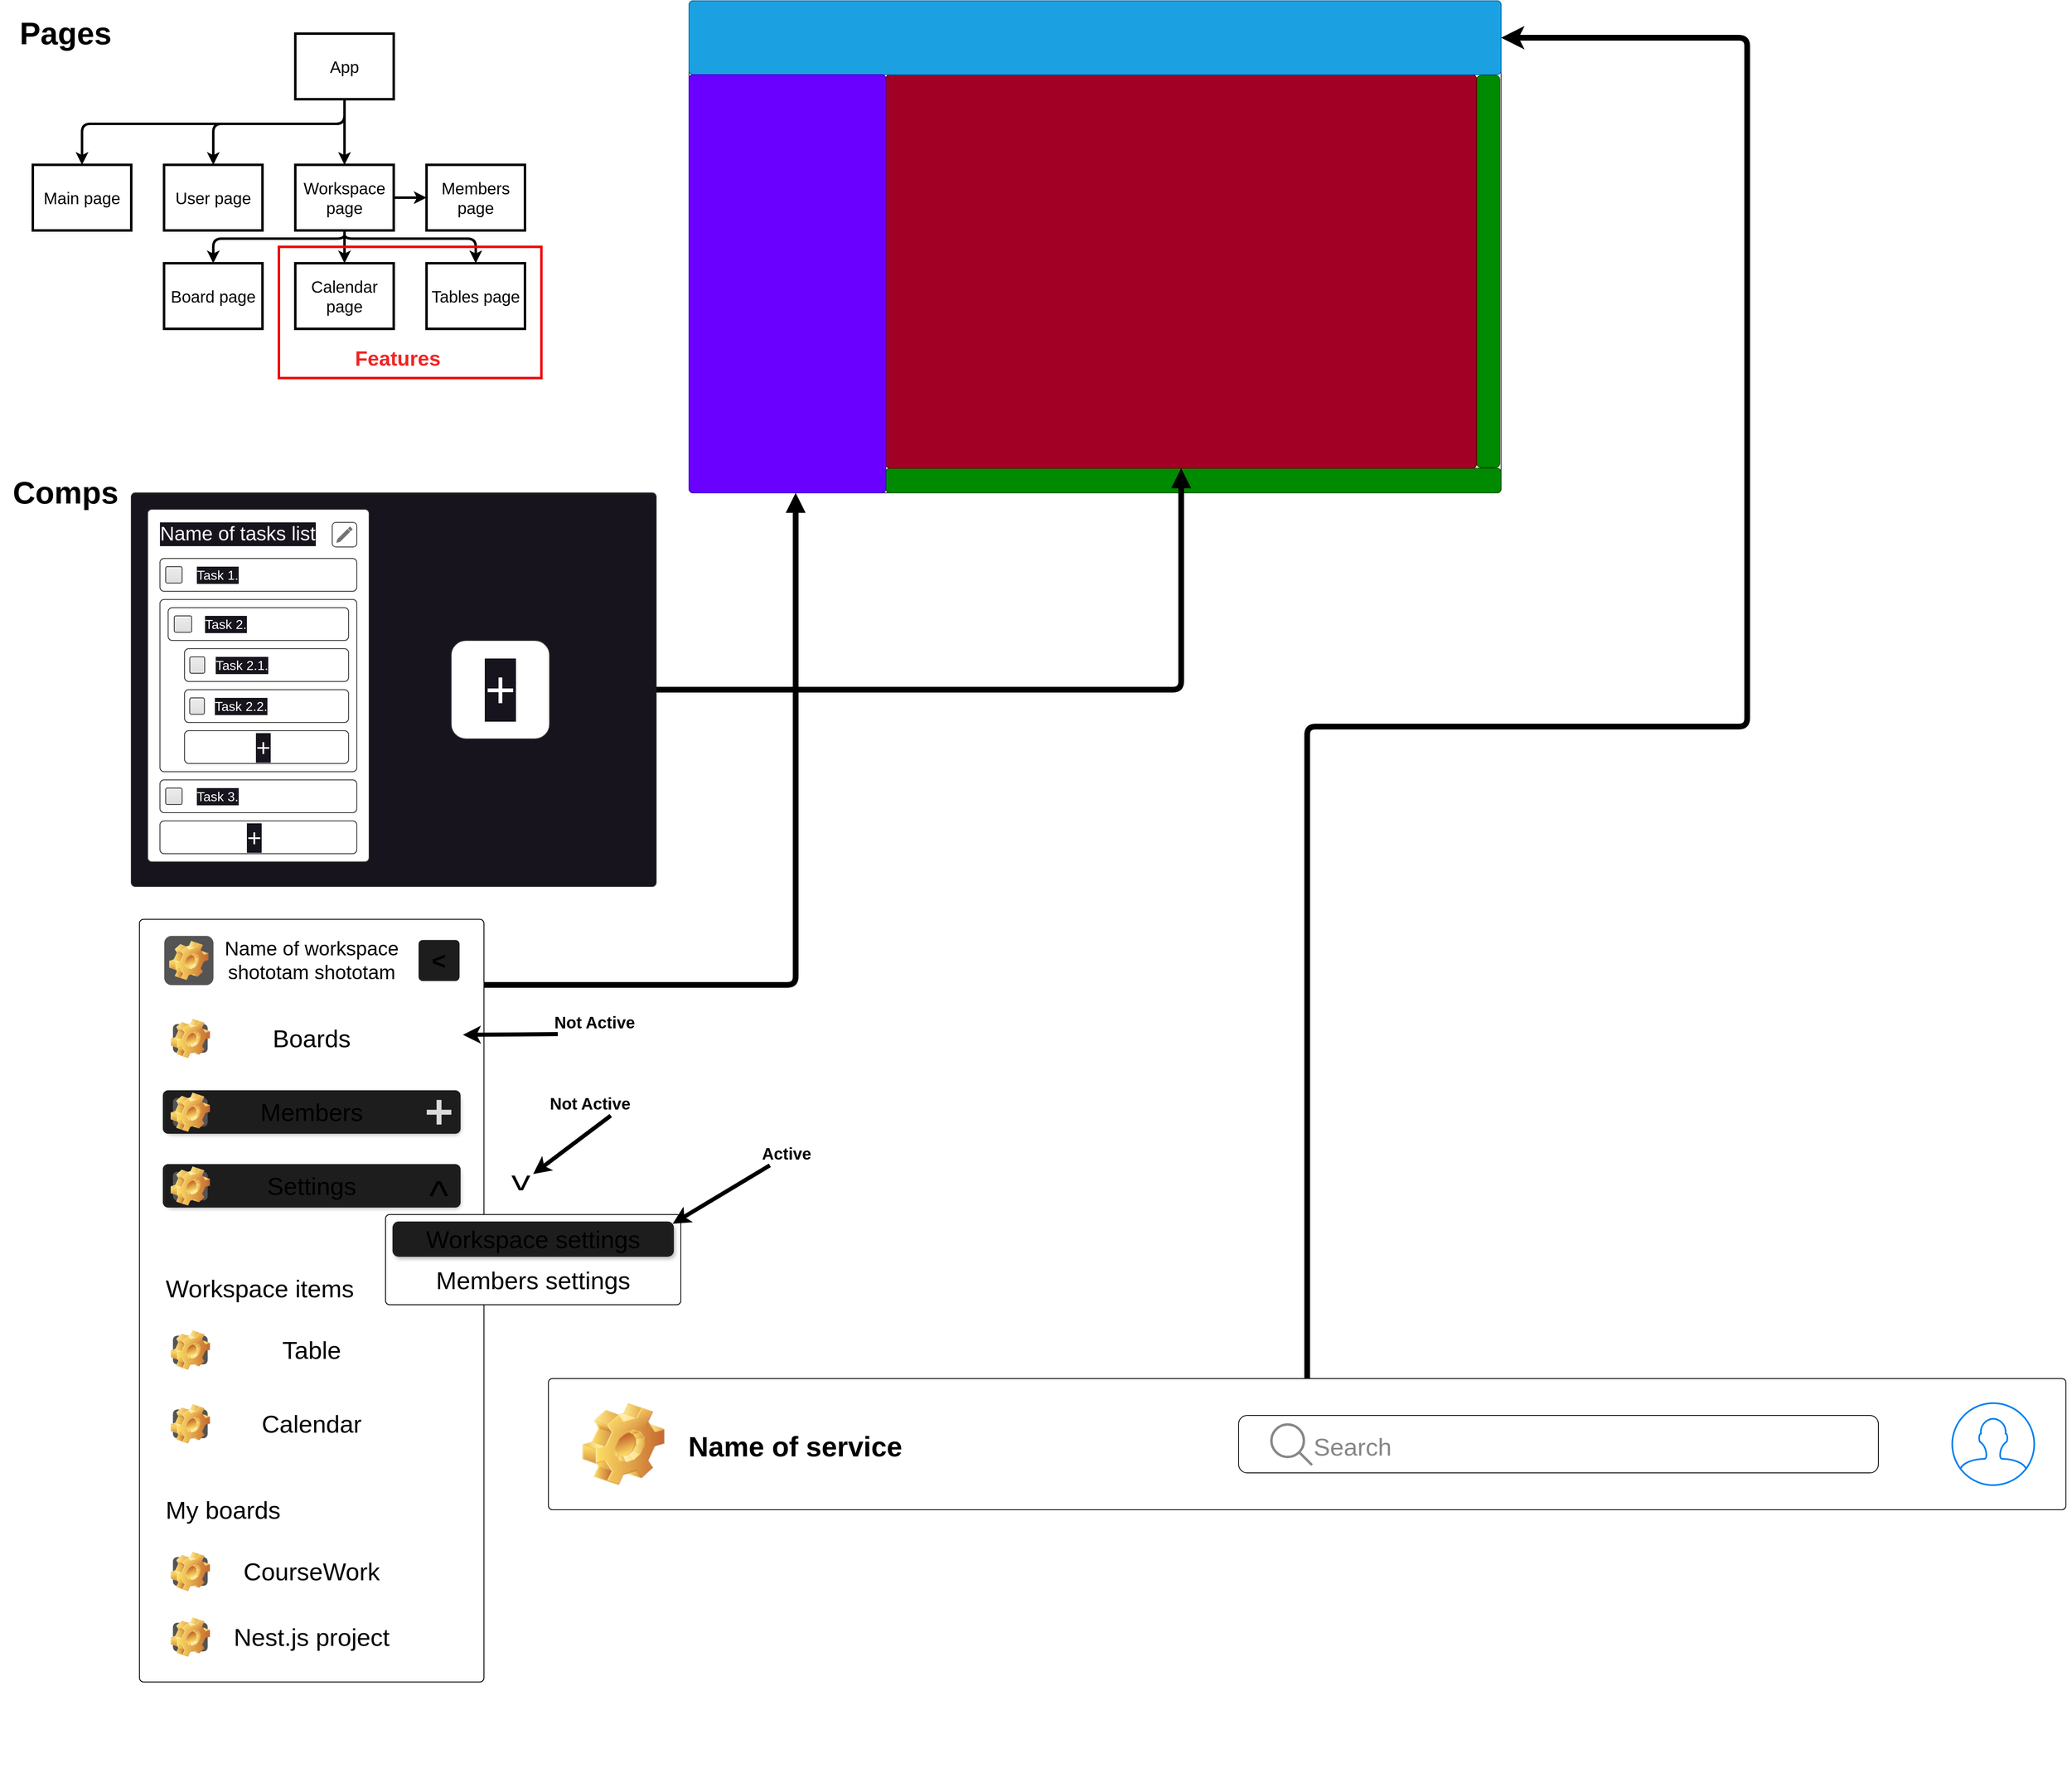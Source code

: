 <mxfile>
    <diagram id="w17YPuQ0771CgUVqMDSf" name="FRONTEND">
        <mxGraphModel dx="2042" dy="547" grid="1" gridSize="10" guides="1" tooltips="1" connect="1" arrows="1" fold="1" page="1" pageScale="1" pageWidth="850" pageHeight="1100" math="0" shadow="0">
            <root>
                <mxCell id="0"/>
                <mxCell id="1" parent="0"/>
                <mxCell id="FgGwGQ83JFkfV9LiDZ5J-88" value="" style="group;strokeWidth=1;fillColor=none;" parent="1" vertex="1" connectable="0">
                    <mxGeometry x="-680" y="600" width="2358.56" height="1560" as="geometry"/>
                </mxCell>
                <mxCell id="rf3BMDrSrJBieMYgT6dt-1" value="" style="group" parent="FgGwGQ83JFkfV9LiDZ5J-88" vertex="1" connectable="0">
                    <mxGeometry width="640" height="480.0" as="geometry"/>
                </mxCell>
                <mxCell id="FgGwGQ83JFkfV9LiDZ5J-89" value="&lt;b style=&quot;&quot;&gt;&lt;font style=&quot;&quot;&gt;&lt;br style=&quot;font-size: 10px&quot;&gt;&lt;/font&gt;&lt;/b&gt;" style="html=1;shadow=0;dashed=0;shape=mxgraph.bootstrap.rrect;rSize=5;strokeColor=#333333;html=1;whiteSpace=wrap;fillColor=#18141D;fontColor=#000000;verticalAlign=top;align=left;spacing=20;fontSize=14;" parent="rf3BMDrSrJBieMYgT6dt-1" vertex="1">
                    <mxGeometry width="640" height="480.0" as="geometry"/>
                </mxCell>
                <mxCell id="FgGwGQ83JFkfV9LiDZ5J-108" value="" style="group" parent="rf3BMDrSrJBieMYgT6dt-1" vertex="1" connectable="0">
                    <mxGeometry x="20" y="60" width="270" height="400" as="geometry"/>
                </mxCell>
                <mxCell id="FgGwGQ83JFkfV9LiDZ5J-109" value="&lt;b style=&quot;&quot;&gt;&lt;font style=&quot;&quot;&gt;&lt;br style=&quot;font-size: 10px&quot;&gt;&lt;/font&gt;&lt;/b&gt;" style="html=1;shadow=0;dashed=0;shape=mxgraph.bootstrap.rrect;rSize=5;strokeColor=#333333;html=1;whiteSpace=wrap;fillColor=default;fontColor=#000000;verticalAlign=top;align=left;spacing=20;fontSize=14;" parent="FgGwGQ83JFkfV9LiDZ5J-108" vertex="1">
                    <mxGeometry y="-40" width="270" height="430" as="geometry"/>
                </mxCell>
                <mxCell id="FgGwGQ83JFkfV9LiDZ5J-110" value="" style="group" parent="FgGwGQ83JFkfV9LiDZ5J-108" vertex="1" connectable="0">
                    <mxGeometry x="15" y="20" width="240" height="40" as="geometry"/>
                </mxCell>
                <mxCell id="FgGwGQ83JFkfV9LiDZ5J-111" value="&lt;b style=&quot;&quot;&gt;&lt;font style=&quot;&quot;&gt;&lt;br style=&quot;font-size: 10px&quot;&gt;&lt;/font&gt;&lt;/b&gt;" style="html=1;shadow=0;dashed=0;shape=mxgraph.bootstrap.rrect;rSize=5;strokeColor=#333333;html=1;whiteSpace=wrap;fillColor=default;fontColor=#000000;verticalAlign=top;align=left;spacing=20;fontSize=14;" parent="FgGwGQ83JFkfV9LiDZ5J-110" vertex="1">
                    <mxGeometry width="240" height="40" as="geometry"/>
                </mxCell>
                <mxCell id="FgGwGQ83JFkfV9LiDZ5J-112" value="&lt;span style=&quot;font-size: 16px;&quot;&gt;Task 1.&lt;/span&gt;" style="text;html=1;strokeColor=none;fillColor=none;align=left;verticalAlign=middle;whiteSpace=wrap;rounded=0;labelBackgroundColor=#18141D;fontSize=18;fontColor=#FFFFFF;" parent="FgGwGQ83JFkfV9LiDZ5J-110" vertex="1">
                    <mxGeometry x="42.857" y="5" width="180" height="30" as="geometry"/>
                </mxCell>
                <mxCell id="FgGwGQ83JFkfV9LiDZ5J-113" value="" style="html=1;shadow=0;dashed=0;shape=mxgraph.bootstrap.checkbox2;labelPosition=right;verticalLabelPosition=middle;align=left;verticalAlign=middle;gradientColor=#DEDEDE;fillColor=#EDEDED;checked=0;spacing=5;checkedFill=#0085FC;checkedStroke=#ffffff;sketch=0;labelBackgroundColor=#18141D;labelBorderColor=default;strokeColor=#333333;fontSize=16;fontColor=#FFFFFF;" parent="FgGwGQ83JFkfV9LiDZ5J-110" vertex="1">
                    <mxGeometry x="7" y="10" width="20" height="20" as="geometry"/>
                </mxCell>
                <mxCell id="FgGwGQ83JFkfV9LiDZ5J-114" value="" style="group" parent="FgGwGQ83JFkfV9LiDZ5J-108" vertex="1" connectable="0">
                    <mxGeometry x="15" y="70" width="240" height="210" as="geometry"/>
                </mxCell>
                <mxCell id="FgGwGQ83JFkfV9LiDZ5J-115" value="&lt;b style=&quot;&quot;&gt;&lt;font style=&quot;&quot;&gt;&lt;br style=&quot;font-size: 10px&quot;&gt;&lt;/font&gt;&lt;/b&gt;" style="html=1;shadow=0;dashed=0;shape=mxgraph.bootstrap.rrect;rSize=5;strokeColor=#333333;html=1;whiteSpace=wrap;fillColor=default;fontColor=#000000;verticalAlign=top;align=left;spacing=20;fontSize=14;" parent="FgGwGQ83JFkfV9LiDZ5J-114" vertex="1">
                    <mxGeometry width="240" height="210" as="geometry"/>
                </mxCell>
                <mxCell id="FgGwGQ83JFkfV9LiDZ5J-116" value="" style="group;fontSize=9;" parent="FgGwGQ83JFkfV9LiDZ5J-114" vertex="1" connectable="0">
                    <mxGeometry x="30" y="160" width="200" height="40" as="geometry"/>
                </mxCell>
                <mxCell id="FgGwGQ83JFkfV9LiDZ5J-117" value="&lt;b style=&quot;&quot;&gt;&lt;font style=&quot;&quot;&gt;&lt;br style=&quot;font-size: 10px&quot;&gt;&lt;/font&gt;&lt;/b&gt;" style="html=1;shadow=0;dashed=0;shape=mxgraph.bootstrap.rrect;rSize=5;strokeColor=#333333;html=1;whiteSpace=wrap;fillColor=default;fontColor=#000000;verticalAlign=top;align=left;spacing=20;fontSize=14;" parent="FgGwGQ83JFkfV9LiDZ5J-116" vertex="1">
                    <mxGeometry width="200" height="40" as="geometry"/>
                </mxCell>
                <mxCell id="FgGwGQ83JFkfV9LiDZ5J-118" value="&lt;font style=&quot;font-size: 30px;&quot;&gt;+&lt;/font&gt;" style="text;html=1;strokeColor=none;fillColor=none;align=center;verticalAlign=middle;whiteSpace=wrap;rounded=0;labelBackgroundColor=#18141D;labelBorderColor=none;fontSize=30;fontColor=#FFFFFF;" parent="FgGwGQ83JFkfV9LiDZ5J-116" vertex="1">
                    <mxGeometry x="70.833" y="5" width="50" height="30" as="geometry"/>
                </mxCell>
                <mxCell id="FgGwGQ83JFkfV9LiDZ5J-119" value="" style="group" parent="FgGwGQ83JFkfV9LiDZ5J-114" vertex="1" connectable="0">
                    <mxGeometry x="30" y="110" width="200" height="40" as="geometry"/>
                </mxCell>
                <mxCell id="FgGwGQ83JFkfV9LiDZ5J-120" value="&lt;b style=&quot;&quot;&gt;&lt;font style=&quot;&quot;&gt;&lt;br style=&quot;font-size: 10px&quot;&gt;&lt;/font&gt;&lt;/b&gt;" style="html=1;shadow=0;dashed=0;shape=mxgraph.bootstrap.rrect;rSize=5;strokeColor=#333333;html=1;whiteSpace=wrap;fillColor=default;fontColor=#000000;verticalAlign=top;align=left;spacing=20;fontSize=14;" parent="FgGwGQ83JFkfV9LiDZ5J-119" vertex="1">
                    <mxGeometry width="200" height="40" as="geometry"/>
                </mxCell>
                <mxCell id="FgGwGQ83JFkfV9LiDZ5J-121" value="&lt;span style=&quot;font-size: 16px;&quot;&gt;Task 2.2.&lt;/span&gt;" style="text;html=1;strokeColor=none;fillColor=none;align=left;verticalAlign=middle;whiteSpace=wrap;rounded=0;labelBackgroundColor=#18141D;fontSize=18;fontColor=#FFFFFF;" parent="FgGwGQ83JFkfV9LiDZ5J-119" vertex="1">
                    <mxGeometry x="35.204" y="5" width="147.857" height="30" as="geometry"/>
                </mxCell>
                <mxCell id="FgGwGQ83JFkfV9LiDZ5J-122" value="" style="html=1;shadow=0;dashed=0;shape=mxgraph.bootstrap.checkbox2;labelPosition=right;verticalLabelPosition=middle;align=left;verticalAlign=middle;gradientColor=#DEDEDE;fillColor=#EDEDED;checked=0;spacing=5;checkedFill=#0085FC;checkedStroke=#ffffff;sketch=0;labelBackgroundColor=#18141D;labelBorderColor=default;strokeColor=#333333;fontSize=16;fontColor=#FFFFFF;" parent="FgGwGQ83JFkfV9LiDZ5J-119" vertex="1">
                    <mxGeometry x="6.273" y="10" width="17.922" height="20" as="geometry"/>
                </mxCell>
                <mxCell id="FgGwGQ83JFkfV9LiDZ5J-123" value="" style="group" parent="FgGwGQ83JFkfV9LiDZ5J-114" vertex="1" connectable="0">
                    <mxGeometry x="30" y="60" width="200" height="40" as="geometry"/>
                </mxCell>
                <mxCell id="FgGwGQ83JFkfV9LiDZ5J-124" value="&lt;b style=&quot;&quot;&gt;&lt;font style=&quot;&quot;&gt;&lt;br style=&quot;font-size: 10px&quot;&gt;&lt;/font&gt;&lt;/b&gt;" style="html=1;shadow=0;dashed=0;shape=mxgraph.bootstrap.rrect;rSize=5;strokeColor=#333333;html=1;whiteSpace=wrap;fillColor=default;fontColor=#000000;verticalAlign=top;align=left;spacing=20;fontSize=14;" parent="FgGwGQ83JFkfV9LiDZ5J-123" vertex="1">
                    <mxGeometry width="200" height="40" as="geometry"/>
                </mxCell>
                <mxCell id="FgGwGQ83JFkfV9LiDZ5J-125" value="&lt;span style=&quot;font-size: 16px;&quot;&gt;Task 2.1.&lt;/span&gt;" style="text;html=1;strokeColor=none;fillColor=none;align=left;verticalAlign=middle;whiteSpace=wrap;rounded=0;labelBackgroundColor=#18141D;fontSize=18;fontColor=#FFFFFF;" parent="FgGwGQ83JFkfV9LiDZ5J-123" vertex="1">
                    <mxGeometry x="35.714" y="5" width="150" height="30" as="geometry"/>
                </mxCell>
                <mxCell id="FgGwGQ83JFkfV9LiDZ5J-126" value="" style="html=1;shadow=0;dashed=0;shape=mxgraph.bootstrap.checkbox2;labelPosition=right;verticalLabelPosition=middle;align=left;verticalAlign=middle;gradientColor=#DEDEDE;fillColor=#EDEDED;checked=0;spacing=5;checkedFill=#0085FC;checkedStroke=#ffffff;sketch=0;labelBackgroundColor=#18141D;labelBorderColor=default;strokeColor=#333333;fontSize=16;fontColor=#FFFFFF;" parent="FgGwGQ83JFkfV9LiDZ5J-123" vertex="1">
                    <mxGeometry x="6.364" y="10" width="18.182" height="20" as="geometry"/>
                </mxCell>
                <mxCell id="FgGwGQ83JFkfV9LiDZ5J-127" value="" style="group;fontSize=9;" parent="FgGwGQ83JFkfV9LiDZ5J-114" vertex="1" connectable="0">
                    <mxGeometry x="10" y="10" width="220" height="40" as="geometry"/>
                </mxCell>
                <mxCell id="FgGwGQ83JFkfV9LiDZ5J-128" value="&lt;b style=&quot;&quot;&gt;&lt;font style=&quot;&quot;&gt;&lt;br style=&quot;font-size: 10px&quot;&gt;&lt;/font&gt;&lt;/b&gt;" style="html=1;shadow=0;dashed=0;shape=mxgraph.bootstrap.rrect;rSize=5;strokeColor=#333333;html=1;whiteSpace=wrap;fillColor=default;fontColor=#000000;verticalAlign=top;align=left;spacing=20;fontSize=14;" parent="FgGwGQ83JFkfV9LiDZ5J-127" vertex="1">
                    <mxGeometry width="220.0" height="40" as="geometry"/>
                </mxCell>
                <mxCell id="FgGwGQ83JFkfV9LiDZ5J-129" value="&lt;span style=&quot;font-size: 16px;&quot;&gt;Task 2.&lt;/span&gt;" style="text;html=1;strokeColor=none;fillColor=none;align=left;verticalAlign=middle;whiteSpace=wrap;rounded=0;labelBackgroundColor=#18141D;fontSize=18;fontColor=#FFFFFF;" parent="FgGwGQ83JFkfV9LiDZ5J-127" vertex="1">
                    <mxGeometry x="42.512" y="5" width="177.488" height="30" as="geometry"/>
                </mxCell>
                <mxCell id="FgGwGQ83JFkfV9LiDZ5J-130" value="" style="html=1;shadow=0;dashed=0;shape=mxgraph.bootstrap.checkbox2;labelPosition=right;verticalLabelPosition=middle;align=left;verticalAlign=middle;gradientColor=#DEDEDE;fillColor=#EDEDED;checked=0;spacing=5;checkedFill=#0085FC;checkedStroke=#ffffff;sketch=0;labelBackgroundColor=#18141D;labelBorderColor=default;strokeColor=#333333;fontSize=16;fontColor=#FFFFFF;" parent="FgGwGQ83JFkfV9LiDZ5J-127" vertex="1">
                    <mxGeometry x="7.44" y="10" width="21.256" height="20" as="geometry"/>
                </mxCell>
                <mxCell id="FgGwGQ83JFkfV9LiDZ5J-131" value="" style="group" parent="FgGwGQ83JFkfV9LiDZ5J-108" vertex="1" connectable="0">
                    <mxGeometry x="15" y="290" width="240" height="40" as="geometry"/>
                </mxCell>
                <mxCell id="FgGwGQ83JFkfV9LiDZ5J-132" value="&lt;b style=&quot;&quot;&gt;&lt;font style=&quot;&quot;&gt;&lt;br style=&quot;font-size: 10px&quot;&gt;&lt;/font&gt;&lt;/b&gt;" style="html=1;shadow=0;dashed=0;shape=mxgraph.bootstrap.rrect;rSize=5;strokeColor=#333333;html=1;whiteSpace=wrap;fillColor=default;fontColor=#000000;verticalAlign=top;align=left;spacing=20;fontSize=14;" parent="FgGwGQ83JFkfV9LiDZ5J-131" vertex="1">
                    <mxGeometry width="240" height="40" as="geometry"/>
                </mxCell>
                <mxCell id="FgGwGQ83JFkfV9LiDZ5J-133" value="&lt;span style=&quot;font-size: 16px;&quot;&gt;Task 3.&lt;/span&gt;" style="text;html=1;strokeColor=none;fillColor=none;align=left;verticalAlign=middle;whiteSpace=wrap;rounded=0;labelBackgroundColor=#18141D;fontSize=18;fontColor=#FFFFFF;" parent="FgGwGQ83JFkfV9LiDZ5J-131" vertex="1">
                    <mxGeometry x="42.857" y="5" width="180" height="30" as="geometry"/>
                </mxCell>
                <mxCell id="FgGwGQ83JFkfV9LiDZ5J-134" value="" style="html=1;shadow=0;dashed=0;shape=mxgraph.bootstrap.checkbox2;labelPosition=right;verticalLabelPosition=middle;align=left;verticalAlign=middle;gradientColor=#DEDEDE;fillColor=#EDEDED;checked=0;spacing=5;checkedFill=#0085FC;checkedStroke=#ffffff;sketch=0;labelBackgroundColor=#18141D;labelBorderColor=default;strokeColor=#333333;fontSize=16;fontColor=#FFFFFF;" parent="FgGwGQ83JFkfV9LiDZ5J-131" vertex="1">
                    <mxGeometry x="7" y="10" width="20" height="20" as="geometry"/>
                </mxCell>
                <mxCell id="FgGwGQ83JFkfV9LiDZ5J-135" value="" style="group;fontSize=9;" parent="FgGwGQ83JFkfV9LiDZ5J-108" vertex="1" connectable="0">
                    <mxGeometry x="15" y="340" width="240" height="40" as="geometry"/>
                </mxCell>
                <mxCell id="FgGwGQ83JFkfV9LiDZ5J-136" value="&lt;b style=&quot;&quot;&gt;&lt;font style=&quot;&quot;&gt;&lt;br style=&quot;font-size: 10px&quot;&gt;&lt;/font&gt;&lt;/b&gt;" style="html=1;shadow=0;dashed=0;shape=mxgraph.bootstrap.rrect;rSize=5;strokeColor=#333333;html=1;whiteSpace=wrap;fillColor=default;fontColor=#000000;verticalAlign=top;align=left;spacing=20;fontSize=14;" parent="FgGwGQ83JFkfV9LiDZ5J-135" vertex="1">
                    <mxGeometry width="240" height="40" as="geometry"/>
                </mxCell>
                <mxCell id="FgGwGQ83JFkfV9LiDZ5J-137" value="&lt;font style=&quot;font-size: 30px;&quot;&gt;+&lt;/font&gt;" style="text;html=1;strokeColor=none;fillColor=none;align=center;verticalAlign=middle;whiteSpace=wrap;rounded=0;labelBackgroundColor=#18141D;labelBorderColor=none;fontSize=30;fontColor=#FFFFFF;" parent="FgGwGQ83JFkfV9LiDZ5J-135" vertex="1">
                    <mxGeometry x="85" y="5" width="60" height="30" as="geometry"/>
                </mxCell>
                <mxCell id="FgGwGQ83JFkfV9LiDZ5J-144" value="" style="group" parent="FgGwGQ83JFkfV9LiDZ5J-108" vertex="1" connectable="0">
                    <mxGeometry x="225" y="-24" width="30" height="30" as="geometry"/>
                </mxCell>
                <mxCell id="FgGwGQ83JFkfV9LiDZ5J-143" value="" style="rounded=1;whiteSpace=wrap;html=1;labelBackgroundColor=#18141D;labelBorderColor=none;strokeColor=#333333;fontSize=26;fontColor=#FFFFFF;fillColor=default;" parent="FgGwGQ83JFkfV9LiDZ5J-144" vertex="1">
                    <mxGeometry width="30" height="30" as="geometry"/>
                </mxCell>
                <mxCell id="FgGwGQ83JFkfV9LiDZ5J-142" value="" style="dashed=0;aspect=fixed;verticalLabelPosition=bottom;verticalAlign=top;align=center;shape=mxgraph.gmdl.edit;strokeColor=none;fillColor=#737373;shadow=0;sketch=0;labelBackgroundColor=#18141D;labelBorderColor=none;fontSize=26;fontColor=#FFFFFF;" parent="FgGwGQ83JFkfV9LiDZ5J-144" vertex="1">
                    <mxGeometry x="5" y="5" width="20" height="20" as="geometry"/>
                </mxCell>
                <mxCell id="FgGwGQ83JFkfV9LiDZ5J-139" value="+" style="rounded=1;whiteSpace=wrap;html=1;labelBackgroundColor=#18141D;labelBorderColor=none;strokeColor=#333333;fontSize=64;fontColor=#FFFFFF;fillColor=default;" parent="rf3BMDrSrJBieMYgT6dt-1" vertex="1">
                    <mxGeometry x="390" y="180" width="120" height="120" as="geometry"/>
                </mxCell>
                <mxCell id="FgGwGQ83JFkfV9LiDZ5J-138" value="Name of tasks list" style="text;html=1;strokeColor=none;fillColor=none;align=center;verticalAlign=middle;whiteSpace=wrap;rounded=0;labelBackgroundColor=#18141D;labelBorderColor=none;fontSize=24;fontColor=#FFFFFF;" parent="rf3BMDrSrJBieMYgT6dt-1" vertex="1">
                    <mxGeometry x="30" y="40" width="200" height="20" as="geometry"/>
                </mxCell>
                <mxCell id="rf3BMDrSrJBieMYgT6dt-46" value="&lt;b style=&quot;font-size: 30px;&quot;&gt;&lt;font style=&quot;font-size: 30px;&quot;&gt;&lt;br style=&quot;font-size: 30px;&quot;&gt;&lt;/font&gt;&lt;/b&gt;" style="html=1;shadow=0;dashed=0;shape=mxgraph.bootstrap.rrect;rSize=5;html=1;whiteSpace=wrap;verticalAlign=top;align=left;spacing=20;fontSize=30;perimeterSpacing=0;strokeWidth=1;" parent="FgGwGQ83JFkfV9LiDZ5J-88" vertex="1">
                    <mxGeometry x="10" y="520" width="420" height="930" as="geometry"/>
                </mxCell>
                <mxCell id="rf3BMDrSrJBieMYgT6dt-48" value="Name of workspace shototam shototam" style="text;html=1;strokeColor=none;fillColor=none;align=center;verticalAlign=middle;whiteSpace=wrap;rounded=0;shadow=0;strokeWidth=1;fontSize=24;" parent="FgGwGQ83JFkfV9LiDZ5J-88" vertex="1">
                    <mxGeometry x="100" y="540" width="240" height="60" as="geometry"/>
                </mxCell>
                <mxCell id="rf3BMDrSrJBieMYgT6dt-47" value="" style="icon;html=1;image=img/clipart/Gear_128x128.png;shadow=0;strokeWidth=0;fontSize=24;fillColor=#545454;labelPosition=left;verticalLabelPosition=top;align=right;verticalAlign=bottom;strokeColor=none;" parent="FgGwGQ83JFkfV9LiDZ5J-88" vertex="1">
                    <mxGeometry x="40" y="540" width="60" height="60" as="geometry"/>
                </mxCell>
                <mxCell id="rf3BMDrSrJBieMYgT6dt-55" value="&lt;span style=&quot;font-size: 30px;&quot;&gt;&lt;font style=&quot;font-size: 30px;&quot;&gt;&amp;lt;&lt;br style=&quot;font-size: 30px;&quot;&gt;&lt;/font&gt;&lt;/span&gt;" style="html=1;shadow=0;dashed=0;shape=mxgraph.bootstrap.rrect;rSize=5;html=1;whiteSpace=wrap;verticalAlign=middle;align=center;spacing=20;fontSize=30;perimeterSpacing=0;strokeWidth=0;fillColor=#1D1D1D;fontFamily=Helvetica;fontStyle=1;strokeColor=none;" parent="FgGwGQ83JFkfV9LiDZ5J-88" vertex="1">
                    <mxGeometry x="350" y="545" width="50" height="50" as="geometry"/>
                </mxCell>
                <mxCell id="cbsqfH0Up-mZ-eUddWj8-47" value="" style="group;rounded=1;shadow=0;glass=0;" parent="FgGwGQ83JFkfV9LiDZ5J-88" vertex="1" connectable="0">
                    <mxGeometry x="40" y="640" width="360" height="50" as="geometry"/>
                </mxCell>
                <mxCell id="cbsqfH0Up-mZ-eUddWj8-1" value="&lt;div style=&quot;&quot;&gt;Boards&lt;/div&gt;" style="html=1;shadow=0;dashed=0;shape=mxgraph.bootstrap.rrect;rSize=5;html=1;whiteSpace=wrap;verticalAlign=middle;align=center;spacing=20;fontSize=30;perimeterSpacing=0;strokeWidth=1;strokeColor=none;" parent="cbsqfH0Up-mZ-eUddWj8-47" vertex="1">
                    <mxGeometry width="360" height="50" as="geometry"/>
                </mxCell>
                <mxCell id="cbsqfH0Up-mZ-eUddWj8-45" value="" style="icon;html=1;image=img/clipart/Gear_128x128.png;shadow=0;strokeWidth=0;fontSize=24;fillColor=#545454;labelPosition=left;verticalLabelPosition=top;align=right;verticalAlign=bottom;strokeColor=none;" parent="cbsqfH0Up-mZ-eUddWj8-47" vertex="1">
                    <mxGeometry x="10.588" y="7.5" width="42.353" height="35" as="geometry"/>
                </mxCell>
                <mxCell id="cbsqfH0Up-mZ-eUddWj8-48" value="" style="group;fillColor=#303030;strokeWidth=0;rounded=1;strokeColor=none;shadow=1;glass=0;" parent="FgGwGQ83JFkfV9LiDZ5J-88" vertex="1" connectable="0">
                    <mxGeometry x="40" y="730" width="360" height="50" as="geometry"/>
                </mxCell>
                <mxCell id="cbsqfH0Up-mZ-eUddWj8-49" value="&lt;div style=&quot;&quot;&gt;Members&lt;/div&gt;" style="html=1;shadow=0;dashed=0;shape=mxgraph.bootstrap.rrect;rSize=5;html=1;whiteSpace=wrap;verticalAlign=middle;align=center;spacing=20;fontSize=30;perimeterSpacing=0;strokeWidth=3;fillColor=#1D1D1D;strokeColor=#1F1F1F;fillStyle=solid;" parent="cbsqfH0Up-mZ-eUddWj8-48" vertex="1">
                    <mxGeometry width="360" height="50" as="geometry"/>
                </mxCell>
                <mxCell id="cbsqfH0Up-mZ-eUddWj8-50" value="" style="icon;html=1;image=img/clipart/Gear_128x128.png;shadow=0;strokeWidth=0;fontSize=24;fillColor=#545454;labelPosition=left;verticalLabelPosition=top;align=right;verticalAlign=bottom;strokeColor=none;" parent="cbsqfH0Up-mZ-eUddWj8-48" vertex="1">
                    <mxGeometry x="10.588" y="7.5" width="42.353" height="35" as="geometry"/>
                </mxCell>
                <mxCell id="cbsqfH0Up-mZ-eUddWj8-51" value="" style="shape=cross;whiteSpace=wrap;html=1;rounded=1;shadow=0;glass=0;sketch=0;fillStyle=solid;strokeColor=none;strokeWidth=0;fontFamily=Helvetica;fillColor=#DBDBDB;" parent="FgGwGQ83JFkfV9LiDZ5J-88" vertex="1">
                    <mxGeometry x="360" y="740" width="30" height="30" as="geometry"/>
                </mxCell>
                <mxCell id="cbsqfH0Up-mZ-eUddWj8-55" value="&lt;b&gt;Not Active&lt;/b&gt;" style="text;html=1;strokeColor=none;fillColor=none;align=center;verticalAlign=middle;whiteSpace=wrap;rounded=0;shadow=0;glass=0;sketch=0;fillStyle=solid;strokeWidth=0;fontFamily=Helvetica;fontSize=20;" parent="FgGwGQ83JFkfV9LiDZ5J-88" vertex="1">
                    <mxGeometry x="510" y="630" width="110" height="30" as="geometry"/>
                </mxCell>
                <mxCell id="cbsqfH0Up-mZ-eUddWj8-56" value="" style="group;fillColor=#1D1D1D;strokeWidth=0;rounded=1;strokeColor=none;shadow=1;glass=0;" parent="FgGwGQ83JFkfV9LiDZ5J-88" vertex="1" connectable="0">
                    <mxGeometry x="40" y="820" width="360" height="50" as="geometry"/>
                </mxCell>
                <mxCell id="cbsqfH0Up-mZ-eUddWj8-57" value="&lt;div style=&quot;&quot;&gt;Settings&lt;/div&gt;" style="html=1;shadow=0;dashed=0;shape=mxgraph.bootstrap.rrect;rSize=5;html=1;whiteSpace=wrap;verticalAlign=middle;align=center;spacing=20;fontSize=30;perimeterSpacing=0;strokeWidth=3;fillColor=none;strokeColor=#1F1F1F;fillStyle=solid;" parent="cbsqfH0Up-mZ-eUddWj8-56" vertex="1">
                    <mxGeometry width="360" height="50" as="geometry"/>
                </mxCell>
                <mxCell id="cbsqfH0Up-mZ-eUddWj8-58" value="" style="icon;html=1;image=img/clipart/Gear_128x128.png;shadow=0;strokeWidth=0;fontSize=24;fillColor=#545454;labelPosition=left;verticalLabelPosition=top;align=right;verticalAlign=bottom;strokeColor=none;" parent="cbsqfH0Up-mZ-eUddWj8-56" vertex="1">
                    <mxGeometry x="10.588" y="7.5" width="42.353" height="35" as="geometry"/>
                </mxCell>
                <mxCell id="cbsqfH0Up-mZ-eUddWj8-59" value="^" style="text;html=1;strokeColor=none;fillColor=none;align=center;verticalAlign=top;whiteSpace=wrap;rounded=0;shadow=0;glass=0;sketch=0;fillStyle=solid;strokeWidth=0;fontFamily=Helvetica;fontSize=50;fontStyle=0;rotation=0;" parent="FgGwGQ83JFkfV9LiDZ5J-88" vertex="1">
                    <mxGeometry x="350" y="820" width="50" height="50" as="geometry"/>
                </mxCell>
                <mxCell id="cbsqfH0Up-mZ-eUddWj8-60" value="" style="group;strokeWidth=3;rounded=1;shadow=1;glass=0;" parent="FgGwGQ83JFkfV9LiDZ5J-88" vertex="1" connectable="0">
                    <mxGeometry x="310" y="880" width="360" height="110" as="geometry"/>
                </mxCell>
                <mxCell id="cbsqfH0Up-mZ-eUddWj8-61" value="&lt;div style=&quot;&quot;&gt;&lt;br&gt;&lt;/div&gt;" style="html=1;shadow=0;dashed=0;shape=mxgraph.bootstrap.rrect;rSize=5;html=1;whiteSpace=wrap;verticalAlign=middle;align=center;spacing=20;fontSize=30;perimeterSpacing=0;strokeWidth=1;fillStyle=solid;" parent="cbsqfH0Up-mZ-eUddWj8-60" vertex="1">
                    <mxGeometry width="360" height="110" as="geometry"/>
                </mxCell>
                <mxCell id="cbsqfH0Up-mZ-eUddWj8-63" value="Workspace settings" style="text;html=1;strokeColor=#1F1F1F;fillColor=#1D1D1D;align=center;verticalAlign=middle;whiteSpace=wrap;rounded=1;shadow=1;glass=0;sketch=0;fillStyle=solid;strokeWidth=3;fontFamily=Helvetica;fontSize=30;" parent="cbsqfH0Up-mZ-eUddWj8-60" vertex="1">
                    <mxGeometry x="10" y="10" width="340" height="40" as="geometry"/>
                </mxCell>
                <mxCell id="cbsqfH0Up-mZ-eUddWj8-64" value="Members settings" style="text;html=1;strokeColor=none;fillColor=none;align=center;verticalAlign=middle;whiteSpace=wrap;rounded=1;shadow=0;glass=0;sketch=0;fillStyle=solid;strokeWidth=0;fontFamily=Helvetica;fontSize=30;" parent="cbsqfH0Up-mZ-eUddWj8-60" vertex="1">
                    <mxGeometry x="10" y="60" width="340" height="40" as="geometry"/>
                </mxCell>
                <mxCell id="cbsqfH0Up-mZ-eUddWj8-65" value="&lt;b&gt;Active&lt;/b&gt;" style="text;html=1;strokeColor=none;fillColor=none;align=center;verticalAlign=middle;whiteSpace=wrap;rounded=0;shadow=0;glass=0;sketch=0;fillStyle=solid;strokeWidth=0;fontFamily=Helvetica;fontSize=20;" parent="FgGwGQ83JFkfV9LiDZ5J-88" vertex="1">
                    <mxGeometry x="768.56" y="790" width="60" height="30" as="geometry"/>
                </mxCell>
                <mxCell id="cbsqfH0Up-mZ-eUddWj8-66" value="" style="endArrow=classic;html=1;fontFamily=Helvetica;entryX=1.004;entryY=0.026;entryDx=0;entryDy=0;entryPerimeter=0;strokeWidth=5;" parent="FgGwGQ83JFkfV9LiDZ5J-88" edge="1">
                    <mxGeometry width="50" height="50" relative="1" as="geometry">
                        <mxPoint x="778.56" y="820" as="sourcePoint"/>
                        <mxPoint x="660" y="891.3" as="targetPoint"/>
                    </mxGeometry>
                </mxCell>
                <mxCell id="cbsqfH0Up-mZ-eUddWj8-67" value="&lt;b&gt;Not Active&lt;/b&gt;" style="text;html=1;strokeColor=none;fillColor=none;align=center;verticalAlign=middle;whiteSpace=wrap;rounded=0;shadow=0;glass=0;sketch=0;fillStyle=solid;strokeWidth=0;fontFamily=Helvetica;fontSize=20;" parent="FgGwGQ83JFkfV9LiDZ5J-88" vertex="1">
                    <mxGeometry x="508.56" y="729.35" width="101.44" height="30" as="geometry"/>
                </mxCell>
                <mxCell id="cbsqfH0Up-mZ-eUddWj8-68" value="" style="endArrow=classic;html=1;fontFamily=Helvetica;entryX=1.004;entryY=0.026;entryDx=0;entryDy=0;entryPerimeter=0;strokeWidth=5;exitX=0.75;exitY=1;exitDx=0;exitDy=0;" parent="FgGwGQ83JFkfV9LiDZ5J-88" source="cbsqfH0Up-mZ-eUddWj8-67" edge="1">
                    <mxGeometry width="50" height="50" relative="1" as="geometry">
                        <mxPoint x="608.56" y="759.35" as="sourcePoint"/>
                        <mxPoint x="490.0" y="830.65" as="targetPoint"/>
                    </mxGeometry>
                </mxCell>
                <mxCell id="cbsqfH0Up-mZ-eUddWj8-69" value="^" style="text;html=1;strokeColor=none;fillColor=none;align=center;verticalAlign=top;whiteSpace=wrap;rounded=0;shadow=0;glass=0;sketch=0;fillStyle=solid;strokeWidth=0;fontFamily=Helvetica;fontSize=50;fontStyle=0;rotation=-180;" parent="FgGwGQ83JFkfV9LiDZ5J-88" vertex="1">
                    <mxGeometry x="450" y="820" width="50" height="50" as="geometry"/>
                </mxCell>
                <mxCell id="cbsqfH0Up-mZ-eUddWj8-70" value="Workspace items" style="text;html=1;strokeColor=none;fillColor=none;align=left;verticalAlign=middle;whiteSpace=wrap;rounded=0;shadow=1;glass=0;sketch=0;fillStyle=solid;strokeWidth=3;fontFamily=Helvetica;fontSize=30;" parent="FgGwGQ83JFkfV9LiDZ5J-88" vertex="1">
                    <mxGeometry x="40" y="950" width="360" height="40" as="geometry"/>
                </mxCell>
                <mxCell id="cbsqfH0Up-mZ-eUddWj8-72" value="" style="group;rounded=1;shadow=0;glass=0;" parent="FgGwGQ83JFkfV9LiDZ5J-88" vertex="1" connectable="0">
                    <mxGeometry x="40" y="1020" width="360" height="50" as="geometry"/>
                </mxCell>
                <mxCell id="cbsqfH0Up-mZ-eUddWj8-73" value="&lt;div style=&quot;&quot;&gt;Table&lt;/div&gt;" style="html=1;shadow=0;dashed=0;shape=mxgraph.bootstrap.rrect;rSize=5;html=1;whiteSpace=wrap;verticalAlign=middle;align=center;spacing=20;fontSize=30;perimeterSpacing=0;strokeWidth=1;strokeColor=none;" parent="cbsqfH0Up-mZ-eUddWj8-72" vertex="1">
                    <mxGeometry width="360" height="50" as="geometry"/>
                </mxCell>
                <mxCell id="cbsqfH0Up-mZ-eUddWj8-74" value="" style="icon;html=1;image=img/clipart/Gear_128x128.png;shadow=0;strokeWidth=0;fontSize=24;fillColor=#545454;labelPosition=left;verticalLabelPosition=top;align=right;verticalAlign=bottom;strokeColor=none;" parent="cbsqfH0Up-mZ-eUddWj8-72" vertex="1">
                    <mxGeometry x="10.588" y="7.5" width="42.353" height="35" as="geometry"/>
                </mxCell>
                <mxCell id="cbsqfH0Up-mZ-eUddWj8-76" value="" style="group;rounded=1;shadow=0;glass=0;" parent="FgGwGQ83JFkfV9LiDZ5J-88" vertex="1" connectable="0">
                    <mxGeometry x="40" y="1110" width="360" height="50" as="geometry"/>
                </mxCell>
                <mxCell id="cbsqfH0Up-mZ-eUddWj8-77" value="&lt;div style=&quot;&quot;&gt;Calendar&lt;br&gt;&lt;/div&gt;" style="html=1;shadow=0;dashed=0;shape=mxgraph.bootstrap.rrect;rSize=5;html=1;whiteSpace=wrap;verticalAlign=middle;align=center;spacing=20;fontSize=30;perimeterSpacing=0;strokeWidth=1;strokeColor=none;" parent="cbsqfH0Up-mZ-eUddWj8-76" vertex="1">
                    <mxGeometry width="360" height="50" as="geometry"/>
                </mxCell>
                <mxCell id="cbsqfH0Up-mZ-eUddWj8-78" value="" style="icon;html=1;image=img/clipart/Gear_128x128.png;shadow=0;strokeWidth=0;fontSize=24;fillColor=#545454;labelPosition=left;verticalLabelPosition=top;align=right;verticalAlign=bottom;strokeColor=none;" parent="cbsqfH0Up-mZ-eUddWj8-76" vertex="1">
                    <mxGeometry x="10.588" y="7.5" width="42.353" height="35" as="geometry"/>
                </mxCell>
                <mxCell id="cbsqfH0Up-mZ-eUddWj8-79" value="My boards" style="text;html=1;strokeColor=none;fillColor=none;align=left;verticalAlign=middle;whiteSpace=wrap;rounded=0;shadow=1;glass=0;sketch=0;fillStyle=solid;strokeWidth=3;fontFamily=Helvetica;fontSize=30;" parent="FgGwGQ83JFkfV9LiDZ5J-88" vertex="1">
                    <mxGeometry x="40" y="1220" width="360" height="40" as="geometry"/>
                </mxCell>
                <mxCell id="cbsqfH0Up-mZ-eUddWj8-80" value="" style="group;rounded=1;shadow=0;glass=0;" parent="FgGwGQ83JFkfV9LiDZ5J-88" vertex="1" connectable="0">
                    <mxGeometry x="40" y="1290" width="360" height="50" as="geometry"/>
                </mxCell>
                <mxCell id="cbsqfH0Up-mZ-eUddWj8-81" value="&lt;div style=&quot;&quot;&gt;CourseWork&lt;br&gt;&lt;/div&gt;" style="html=1;shadow=0;dashed=0;shape=mxgraph.bootstrap.rrect;rSize=5;html=1;whiteSpace=wrap;verticalAlign=middle;align=center;spacing=20;fontSize=30;perimeterSpacing=0;strokeWidth=1;strokeColor=none;" parent="cbsqfH0Up-mZ-eUddWj8-80" vertex="1">
                    <mxGeometry width="360" height="50" as="geometry"/>
                </mxCell>
                <mxCell id="cbsqfH0Up-mZ-eUddWj8-82" value="" style="icon;html=1;image=img/clipart/Gear_128x128.png;shadow=0;strokeWidth=0;fontSize=24;fillColor=#545454;labelPosition=left;verticalLabelPosition=top;align=right;verticalAlign=bottom;strokeColor=none;" parent="cbsqfH0Up-mZ-eUddWj8-80" vertex="1">
                    <mxGeometry x="10.588" y="7.5" width="42.353" height="35" as="geometry"/>
                </mxCell>
                <mxCell id="cbsqfH0Up-mZ-eUddWj8-83" value="" style="group;rounded=1;shadow=0;glass=0;" parent="FgGwGQ83JFkfV9LiDZ5J-88" vertex="1" connectable="0">
                    <mxGeometry x="40" y="1370" width="360" height="50" as="geometry"/>
                </mxCell>
                <mxCell id="cbsqfH0Up-mZ-eUddWj8-84" value="&lt;div style=&quot;&quot;&gt;Nest.js project&lt;br&gt;&lt;/div&gt;" style="html=1;shadow=0;dashed=0;shape=mxgraph.bootstrap.rrect;rSize=5;html=1;whiteSpace=wrap;verticalAlign=middle;align=center;spacing=20;fontSize=30;perimeterSpacing=0;strokeWidth=1;strokeColor=none;" parent="cbsqfH0Up-mZ-eUddWj8-83" vertex="1">
                    <mxGeometry width="360" height="50" as="geometry"/>
                </mxCell>
                <mxCell id="cbsqfH0Up-mZ-eUddWj8-85" value="" style="icon;html=1;image=img/clipart/Gear_128x128.png;shadow=0;strokeWidth=0;fontSize=24;fillColor=#545454;labelPosition=left;verticalLabelPosition=top;align=right;verticalAlign=bottom;strokeColor=none;" parent="cbsqfH0Up-mZ-eUddWj8-83" vertex="1">
                    <mxGeometry x="10.588" y="7.5" width="42.353" height="35" as="geometry"/>
                </mxCell>
                <mxCell id="fnlAMGgl4NF1eqaaKvo3-1" value="" style="group;strokeWidth=3;rounded=1;shadow=1;glass=0;" parent="FgGwGQ83JFkfV9LiDZ5J-88" vertex="1" connectable="0">
                    <mxGeometry x="508.56" y="1080" width="1850" height="160" as="geometry"/>
                </mxCell>
                <mxCell id="fnlAMGgl4NF1eqaaKvo3-2" value="&lt;div style=&quot;&quot;&gt;&lt;br&gt;&lt;/div&gt;" style="html=1;shadow=0;dashed=0;shape=mxgraph.bootstrap.rrect;rSize=5;html=1;whiteSpace=wrap;verticalAlign=middle;align=center;spacing=20;fontSize=30;perimeterSpacing=0;strokeWidth=1;fillStyle=solid;" parent="fnlAMGgl4NF1eqaaKvo3-1" vertex="1">
                    <mxGeometry width="1850" height="160" as="geometry"/>
                </mxCell>
                <mxCell id="fnlAMGgl4NF1eqaaKvo3-5" value="" style="html=1;verticalLabelPosition=bottom;align=center;labelBackgroundColor=#ffffff;verticalAlign=top;strokeWidth=2;strokeColor=#0080F0;shadow=0;dashed=0;shape=mxgraph.ios7.icons.user;" parent="fnlAMGgl4NF1eqaaKvo3-1" vertex="1">
                    <mxGeometry x="1711.44" y="30" width="100" height="100" as="geometry"/>
                </mxCell>
                <mxCell id="fnlAMGgl4NF1eqaaKvo3-17" value="" style="shape=rect;rounded=1;" parent="fnlAMGgl4NF1eqaaKvo3-1" vertex="1">
                    <mxGeometry x="841.44" y="45" width="780" height="70" as="geometry"/>
                </mxCell>
                <mxCell id="fnlAMGgl4NF1eqaaKvo3-19" value="Search" style="shape=mxgraph.ios7.icons.looking_glass;strokeColor=#878789;fillColor=none;fontColor=#878789;labelPosition=right;verticalLabelPosition=middle;align=left;verticalAlign=top;fontSize=30;fontStyle=0;spacingTop=2;sketch=0;strokeWidth=3;" parent="fnlAMGgl4NF1eqaaKvo3-17" vertex="1">
                    <mxGeometry x="0.5" y="0.5" width="49.5" height="49.5" relative="1" as="geometry">
                        <mxPoint x="-350" y="-24" as="offset"/>
                    </mxGeometry>
                </mxCell>
                <mxCell id="fnlAMGgl4NF1eqaaKvo3-23" value="" style="shape=image;html=1;verticalLabelPosition=bottom;verticalAlign=top;imageAspect=0;image=img/clipart/Gear_128x128.png;rounded=1;strokeColor=default;strokeWidth=3;fontSize=30;fillColor=default;" parent="fnlAMGgl4NF1eqaaKvo3-1" vertex="1">
                    <mxGeometry x="41.44" y="30" width="100" height="100" as="geometry"/>
                </mxCell>
                <mxCell id="fnlAMGgl4NF1eqaaKvo3-24" value="&lt;font style=&quot;font-size: 34px;&quot;&gt;Name of service&lt;/font&gt;" style="text;strokeColor=none;fillColor=none;html=1;fontSize=40;fontStyle=1;verticalAlign=middle;align=center;rounded=1;strokeWidth=3;" parent="fnlAMGgl4NF1eqaaKvo3-1" vertex="1">
                    <mxGeometry x="161.44" y="60" width="278.56" height="40" as="geometry"/>
                </mxCell>
                <mxCell id="e0s4ySKO61LzpvpYtsBv-11" style="edgeStyle=orthogonalEdgeStyle;html=1;strokeWidth=3;fontSize=20;" parent="1" source="e0s4ySKO61LzpvpYtsBv-1" target="e0s4ySKO61LzpvpYtsBv-3" edge="1">
                    <mxGeometry relative="1" as="geometry"/>
                </mxCell>
                <mxCell id="e0s4ySKO61LzpvpYtsBv-12" style="edgeStyle=orthogonalEdgeStyle;html=1;strokeWidth=3;fontSize=20;" parent="1" source="e0s4ySKO61LzpvpYtsBv-1" target="e0s4ySKO61LzpvpYtsBv-2" edge="1">
                    <mxGeometry relative="1" as="geometry">
                        <Array as="points">
                            <mxPoint x="-420" y="150"/>
                            <mxPoint x="-580" y="150"/>
                        </Array>
                    </mxGeometry>
                </mxCell>
                <mxCell id="e0s4ySKO61LzpvpYtsBv-13" style="edgeStyle=orthogonalEdgeStyle;html=1;entryX=0.5;entryY=0;entryDx=0;entryDy=0;strokeWidth=3;fontSize=20;" parent="1" source="e0s4ySKO61LzpvpYtsBv-1" target="e0s4ySKO61LzpvpYtsBv-6" edge="1">
                    <mxGeometry relative="1" as="geometry">
                        <Array as="points">
                            <mxPoint x="-420" y="150"/>
                            <mxPoint x="-740" y="150"/>
                        </Array>
                    </mxGeometry>
                </mxCell>
                <mxCell id="e0s4ySKO61LzpvpYtsBv-1" value="App" style="rounded=0;whiteSpace=wrap;html=1;fontSize=20;strokeWidth=3;" parent="1" vertex="1">
                    <mxGeometry x="-480" y="40" width="120" height="80" as="geometry"/>
                </mxCell>
                <mxCell id="e0s4ySKO61LzpvpYtsBv-2" value="User page" style="rounded=0;whiteSpace=wrap;html=1;fontSize=20;strokeWidth=3;" parent="1" vertex="1">
                    <mxGeometry x="-640" y="200" width="120" height="80" as="geometry"/>
                </mxCell>
                <mxCell id="lyj7rlsn2dB-8jiYJI7X-3" style="edgeStyle=orthogonalEdgeStyle;html=1;entryX=0.5;entryY=0;entryDx=0;entryDy=0;strokeWidth=3;" parent="1" source="e0s4ySKO61LzpvpYtsBv-3" target="e0s4ySKO61LzpvpYtsBv-4" edge="1">
                    <mxGeometry relative="1" as="geometry">
                        <Array as="points">
                            <mxPoint x="-420" y="290"/>
                            <mxPoint x="-580" y="290"/>
                        </Array>
                    </mxGeometry>
                </mxCell>
                <mxCell id="lyj7rlsn2dB-8jiYJI7X-4" style="edgeStyle=orthogonalEdgeStyle;html=1;entryX=0.5;entryY=0;entryDx=0;entryDy=0;strokeWidth=3;" parent="1" source="e0s4ySKO61LzpvpYtsBv-3" target="lyj7rlsn2dB-8jiYJI7X-1" edge="1">
                    <mxGeometry relative="1" as="geometry"/>
                </mxCell>
                <mxCell id="lyj7rlsn2dB-8jiYJI7X-5" style="edgeStyle=orthogonalEdgeStyle;html=1;strokeWidth=3;" parent="1" source="e0s4ySKO61LzpvpYtsBv-3" target="lyj7rlsn2dB-8jiYJI7X-2" edge="1">
                    <mxGeometry relative="1" as="geometry">
                        <Array as="points">
                            <mxPoint x="-420" y="290"/>
                            <mxPoint x="-260" y="290"/>
                        </Array>
                    </mxGeometry>
                </mxCell>
                <mxCell id="rgxt8wM_U8HSpdNjHC6Q-3" style="edgeStyle=orthogonalEdgeStyle;html=1;entryX=0;entryY=0.5;entryDx=0;entryDy=0;strokeWidth=3;" parent="1" source="e0s4ySKO61LzpvpYtsBv-3" target="e0s4ySKO61LzpvpYtsBv-5" edge="1">
                    <mxGeometry relative="1" as="geometry"/>
                </mxCell>
                <mxCell id="e0s4ySKO61LzpvpYtsBv-3" value="Workspace page" style="rounded=0;whiteSpace=wrap;html=1;fontSize=20;strokeWidth=3;" parent="1" vertex="1">
                    <mxGeometry x="-480" y="200" width="120" height="80" as="geometry"/>
                </mxCell>
                <mxCell id="e0s4ySKO61LzpvpYtsBv-4" value="Board page" style="rounded=0;whiteSpace=wrap;html=1;fontSize=20;strokeWidth=3;" parent="1" vertex="1">
                    <mxGeometry x="-640" y="320" width="120" height="80" as="geometry"/>
                </mxCell>
                <mxCell id="e0s4ySKO61LzpvpYtsBv-5" value="Members page" style="rounded=0;whiteSpace=wrap;html=1;fontSize=20;strokeWidth=3;" parent="1" vertex="1">
                    <mxGeometry x="-320" y="200" width="120" height="80" as="geometry"/>
                </mxCell>
                <mxCell id="e0s4ySKO61LzpvpYtsBv-6" value="Main page" style="rounded=0;whiteSpace=wrap;html=1;fontSize=20;strokeWidth=3;" parent="1" vertex="1">
                    <mxGeometry x="-800" y="200" width="120" height="80" as="geometry"/>
                </mxCell>
                <mxCell id="lyj7rlsn2dB-8jiYJI7X-1" value="Calendar page" style="rounded=0;whiteSpace=wrap;html=1;fontSize=20;strokeWidth=3;" parent="1" vertex="1">
                    <mxGeometry x="-480" y="320" width="120" height="80" as="geometry"/>
                </mxCell>
                <mxCell id="lyj7rlsn2dB-8jiYJI7X-2" value="Tables page" style="rounded=0;whiteSpace=wrap;html=1;fontSize=20;strokeWidth=3;" parent="1" vertex="1">
                    <mxGeometry x="-320" y="320" width="120" height="80" as="geometry"/>
                </mxCell>
                <mxCell id="rgxt8wM_U8HSpdNjHC6Q-1" value="" style="rounded=0;whiteSpace=wrap;html=1;strokeWidth=3;fillColor=none;strokeColor=#F00000;" parent="1" vertex="1">
                    <mxGeometry x="-500" y="300" width="320" height="160" as="geometry"/>
                </mxCell>
                <mxCell id="rgxt8wM_U8HSpdNjHC6Q-2" value="&lt;font color=&quot;#f02424&quot; size=&quot;1&quot; style=&quot;&quot;&gt;&lt;b style=&quot;font-size: 25px;&quot;&gt;Features&lt;/b&gt;&lt;/font&gt;" style="text;html=1;strokeColor=none;fillColor=none;align=center;verticalAlign=middle;whiteSpace=wrap;rounded=0;strokeWidth=3;" parent="1" vertex="1">
                    <mxGeometry x="-420" y="420" width="130" height="30" as="geometry"/>
                </mxCell>
                <mxCell id="FgGwGQ83JFkfV9LiDZ5J-1" value="&lt;font size=&quot;1&quot; style=&quot;&quot;&gt;&lt;b style=&quot;font-size: 38px;&quot;&gt;Pages&lt;/b&gt;&lt;/font&gt;" style="text;html=1;strokeColor=none;fillColor=none;align=center;verticalAlign=middle;whiteSpace=wrap;rounded=0;" parent="1" vertex="1">
                    <mxGeometry x="-840" width="160" height="80" as="geometry"/>
                </mxCell>
                <mxCell id="FgGwGQ83JFkfV9LiDZ5J-2" value="&lt;font size=&quot;1&quot; style=&quot;&quot;&gt;&lt;b style=&quot;font-size: 38px;&quot;&gt;Comps&lt;/b&gt;&lt;/font&gt;" style="text;html=1;strokeColor=none;fillColor=none;align=center;verticalAlign=middle;whiteSpace=wrap;rounded=0;" parent="1" vertex="1">
                    <mxGeometry x="-840" y="560" width="160" height="80" as="geometry"/>
                </mxCell>
                <mxCell id="rf3BMDrSrJBieMYgT6dt-2" value="" style="group;fontSize=30;" parent="1" vertex="1" connectable="0">
                    <mxGeometry x="-120" y="40" width="1340" height="730" as="geometry"/>
                </mxCell>
                <mxCell id="rf3BMDrSrJBieMYgT6dt-3" value="&lt;b style=&quot;&quot;&gt;&lt;font style=&quot;&quot;&gt;&lt;br style=&quot;font-size: 10px&quot;&gt;&lt;/font&gt;&lt;/b&gt;" style="html=1;shadow=0;dashed=0;shape=mxgraph.bootstrap.rrect;rSize=5;strokeColor=#333333;html=1;whiteSpace=wrap;fillColor=default;fontColor=#000000;verticalAlign=top;align=left;spacing=20;fontSize=14;" parent="rf3BMDrSrJBieMYgT6dt-2" vertex="1">
                    <mxGeometry x="120" y="-40" width="990" height="600" as="geometry"/>
                </mxCell>
                <mxCell id="rf3BMDrSrJBieMYgT6dt-41" value="&lt;b style=&quot;&quot;&gt;&lt;font style=&quot;&quot;&gt;&lt;br style=&quot;font-size: 10px&quot;&gt;&lt;/font&gt;&lt;/b&gt;" style="html=1;shadow=0;dashed=0;shape=mxgraph.bootstrap.rrect;rSize=5;strokeColor=#005700;html=1;whiteSpace=wrap;fillColor=#008a00;fontColor=#ffffff;verticalAlign=top;align=left;spacing=20;fontSize=14;" parent="rf3BMDrSrJBieMYgT6dt-2" vertex="1">
                    <mxGeometry x="360" y="530" width="750" height="30" as="geometry"/>
                </mxCell>
                <mxCell id="rf3BMDrSrJBieMYgT6dt-42" value="&lt;b style=&quot;&quot;&gt;&lt;font style=&quot;&quot;&gt;&lt;br style=&quot;font-size: 10px&quot;&gt;&lt;/font&gt;&lt;/b&gt;" style="html=1;shadow=0;dashed=0;shape=mxgraph.bootstrap.rrect;rSize=5;strokeColor=#005700;html=1;whiteSpace=wrap;fillColor=#008a00;fontColor=#ffffff;verticalAlign=top;align=left;spacing=20;fontSize=14;rotation=90;perimeterSpacing=0;strokeWidth=1;" parent="rf3BMDrSrJBieMYgT6dt-2" vertex="1">
                    <mxGeometry x="855.41" y="276" width="478" height="28" as="geometry"/>
                </mxCell>
                <mxCell id="rf3BMDrSrJBieMYgT6dt-39" value="&lt;b style=&quot;font-size: 30px;&quot;&gt;&lt;font style=&quot;font-size: 30px;&quot;&gt;&lt;br style=&quot;font-size: 30px;&quot;&gt;&lt;/font&gt;&lt;/b&gt;" style="html=1;shadow=0;dashed=0;shape=mxgraph.bootstrap.rrect;rSize=5;strokeColor=#6F0000;html=1;whiteSpace=wrap;fillColor=#a20025;fontColor=#ffffff;verticalAlign=top;align=left;spacing=20;fontSize=30;perimeterSpacing=0;strokeWidth=1;" parent="rf3BMDrSrJBieMYgT6dt-2" vertex="1">
                    <mxGeometry x="360" y="50" width="720" height="480" as="geometry"/>
                </mxCell>
                <mxCell id="rf3BMDrSrJBieMYgT6dt-44" value="&lt;b style=&quot;font-size: 19px;&quot;&gt;&lt;font style=&quot;&quot;&gt;&lt;br style=&quot;font-size: 10px&quot;&gt;&lt;/font&gt;&lt;/b&gt;" style="html=1;shadow=0;dashed=0;shape=mxgraph.bootstrap.rrect;rSize=5;strokeColor=#006EAF;html=1;whiteSpace=wrap;fillColor=#1ba1e2;fontColor=#ffffff;verticalAlign=top;align=left;spacing=20;fontSize=14;" parent="rf3BMDrSrJBieMYgT6dt-2" vertex="1">
                    <mxGeometry x="120" y="-40" width="990" height="90" as="geometry"/>
                </mxCell>
                <mxCell id="rf3BMDrSrJBieMYgT6dt-45" value="&lt;b style=&quot;font-size: 30px;&quot;&gt;&lt;font style=&quot;font-size: 30px;&quot;&gt;&lt;br style=&quot;font-size: 30px;&quot;&gt;&lt;/font&gt;&lt;/b&gt;" style="html=1;shadow=0;dashed=0;shape=mxgraph.bootstrap.rrect;rSize=5;strokeColor=#3700CC;html=1;whiteSpace=wrap;fillColor=#6a00ff;fontColor=#ffffff;verticalAlign=top;align=left;spacing=20;fontSize=30;perimeterSpacing=0;strokeWidth=1;" parent="rf3BMDrSrJBieMYgT6dt-2" vertex="1">
                    <mxGeometry x="120" y="50" width="240" height="510" as="geometry"/>
                </mxCell>
                <mxCell id="rf3BMDrSrJBieMYgT6dt-40" style="edgeStyle=orthogonalEdgeStyle;html=1;strokeWidth=7;endArrow=block;endFill=1;" parent="1" source="FgGwGQ83JFkfV9LiDZ5J-89" target="rf3BMDrSrJBieMYgT6dt-39" edge="1">
                    <mxGeometry relative="1" as="geometry">
                        <mxPoint x="460" y="550" as="targetPoint"/>
                    </mxGeometry>
                </mxCell>
                <mxCell id="cbsqfH0Up-mZ-eUddWj8-54" value="" style="endArrow=classic;html=1;fontFamily=Helvetica;entryX=1.012;entryY=0.418;entryDx=0;entryDy=0;entryPerimeter=0;strokeWidth=5;" parent="1" target="cbsqfH0Up-mZ-eUddWj8-1" edge="1">
                    <mxGeometry width="50" height="50" relative="1" as="geometry">
                        <mxPoint x="-160" y="1260" as="sourcePoint"/>
                        <mxPoint x="-610" y="1280" as="targetPoint"/>
                    </mxGeometry>
                </mxCell>
                <mxCell id="cbsqfH0Up-mZ-eUddWj8-86" style="edgeStyle=orthogonalEdgeStyle;html=1;strokeWidth=7;fontFamily=Helvetica;fontSize=30;exitX=1;exitY=0.086;exitDx=0;exitDy=0;exitPerimeter=0;endArrow=block;endFill=1;" parent="1" source="rf3BMDrSrJBieMYgT6dt-46" edge="1">
                    <mxGeometry relative="1" as="geometry">
                        <mxPoint x="130" y="600" as="targetPoint"/>
                        <Array as="points">
                            <mxPoint x="130" y="1200"/>
                        </Array>
                    </mxGeometry>
                </mxCell>
                <mxCell id="fnlAMGgl4NF1eqaaKvo3-25" style="edgeStyle=orthogonalEdgeStyle;html=1;fontSize=34;strokeWidth=7;" parent="1" source="fnlAMGgl4NF1eqaaKvo3-2" target="rf3BMDrSrJBieMYgT6dt-44" edge="1">
                    <mxGeometry relative="1" as="geometry">
                        <Array as="points">
                            <mxPoint x="754" y="885"/>
                            <mxPoint x="1290" y="885"/>
                            <mxPoint x="1290" y="45"/>
                        </Array>
                    </mxGeometry>
                </mxCell>
            </root>
        </mxGraphModel>
    </diagram>
    <diagram id="hX5KFoz4p9EsU0SpwPxo" name="BACKEND">
        <mxGraphModel dx="2392" dy="947" grid="1" gridSize="10" guides="1" tooltips="1" connect="1" arrows="1" fold="1" page="0" pageScale="1" pageWidth="850" pageHeight="1100" math="0" shadow="0">
            <root>
                <mxCell id="0"/>
                <mxCell id="1" parent="0"/>
                <mxCell id="q59ff3tPkIaUA21WFrzN-17" value="" style="rounded=0;whiteSpace=wrap;html=1;strokeWidth=3;fillColor=none;strokeColor=#F00000;" parent="1" vertex="1">
                    <mxGeometry x="-30" y="110" width="440" height="160" as="geometry"/>
                </mxCell>
                <mxCell id="q59ff3tPkIaUA21WFrzN-15" value="" style="rounded=0;whiteSpace=wrap;html=1;strokeWidth=3;fillColor=none;strokeColor=#F00000;" parent="1" vertex="1">
                    <mxGeometry x="-580" y="270" width="440" height="140" as="geometry"/>
                </mxCell>
                <mxCell id="uRf0da8du9FiXmU6UArm-1" value="" style="rounded=0;whiteSpace=wrap;html=1;strokeWidth=3;fillColor=none;strokeColor=#F00000;" parent="1" vertex="1">
                    <mxGeometry x="-880" y="410" width="160" height="150" as="geometry"/>
                </mxCell>
                <mxCell id="oXJNa7XXHSDK6ZSJ_mql-16" style="edgeStyle=orthogonalEdgeStyle;html=1;entryX=0.5;entryY=0;entryDx=0;entryDy=0;strokeWidth=4;fontSize=20;startArrow=none;startFill=0;endArrow=classic;endFill=1;" parent="1" source="JUVkCf8ngGEYugcU0yKg-2" target="JUVkCf8ngGEYugcU0yKg-7" edge="1">
                    <mxGeometry relative="1" as="geometry">
                        <Array as="points">
                            <mxPoint x="-390" y="230"/>
                            <mxPoint x="-660" y="230"/>
                        </Array>
                    </mxGeometry>
                </mxCell>
                <mxCell id="oXJNa7XXHSDK6ZSJ_mql-17" style="edgeStyle=orthogonalEdgeStyle;html=1;entryX=0.5;entryY=0;entryDx=0;entryDy=0;strokeWidth=4;fontSize=20;startArrow=none;startFill=0;endArrow=classic;endFill=1;" parent="1" source="JUVkCf8ngGEYugcU0yKg-2" target="JUVkCf8ngGEYugcU0yKg-6" edge="1">
                    <mxGeometry relative="1" as="geometry">
                        <Array as="points">
                            <mxPoint x="-390" y="230"/>
                            <mxPoint x="-800" y="230"/>
                        </Array>
                    </mxGeometry>
                </mxCell>
                <mxCell id="oXJNa7XXHSDK6ZSJ_mql-18" style="html=1;strokeWidth=4;fontSize=20;startArrow=none;startFill=0;endArrow=classic;endFill=1;entryX=0.432;entryY=-0.009;entryDx=0;entryDy=0;entryPerimeter=0;" parent="1" source="JUVkCf8ngGEYugcU0yKg-2" target="q59ff3tPkIaUA21WFrzN-15" edge="1">
                    <mxGeometry relative="1" as="geometry">
                        <mxPoint x="-390" y="260" as="targetPoint"/>
                    </mxGeometry>
                </mxCell>
                <mxCell id="JUVkCf8ngGEYugcU0yKg-2" value="Workspace module" style="rounded=0;whiteSpace=wrap;html=1;fontSize=20;horizontal=1;strokeWidth=3;fillColor=#e51400;fontColor=#ffffff;strokeColor=#B20000;" parent="1" vertex="1">
                    <mxGeometry x="-450" y="130" width="120" height="80" as="geometry"/>
                </mxCell>
                <mxCell id="oXJNa7XXHSDK6ZSJ_mql-19" style="edgeStyle=orthogonalEdgeStyle;html=1;strokeWidth=4;fontSize=20;startArrow=none;startFill=0;endArrow=classic;endFill=1;" parent="1" source="JUVkCf8ngGEYugcU0yKg-5" target="M5Tg75WIgg2k0Eb-Niy5-3" edge="1">
                    <mxGeometry relative="1" as="geometry">
                        <Array as="points">
                            <mxPoint x="-510" y="90"/>
                            <mxPoint x="-810" y="90"/>
                        </Array>
                    </mxGeometry>
                </mxCell>
                <mxCell id="oXJNa7XXHSDK6ZSJ_mql-20" style="edgeStyle=orthogonalEdgeStyle;html=1;strokeWidth=4;fontSize=20;startArrow=none;startFill=0;endArrow=classic;endFill=1;" parent="1" source="JUVkCf8ngGEYugcU0yKg-5" target="q59ff3tPkIaUA21WFrzN-2" edge="1">
                    <mxGeometry relative="1" as="geometry">
                        <Array as="points">
                            <mxPoint x="-510" y="90"/>
                            <mxPoint x="-90" y="90"/>
                        </Array>
                    </mxGeometry>
                </mxCell>
                <mxCell id="oXJNa7XXHSDK6ZSJ_mql-21" style="edgeStyle=orthogonalEdgeStyle;html=1;strokeWidth=4;fontSize=20;startArrow=none;startFill=0;endArrow=classic;endFill=1;" parent="1" source="JUVkCf8ngGEYugcU0yKg-5" target="q59ff3tPkIaUA21WFrzN-11" edge="1">
                    <mxGeometry relative="1" as="geometry">
                        <Array as="points">
                            <mxPoint x="-510" y="90"/>
                            <mxPoint x="-530" y="90"/>
                        </Array>
                    </mxGeometry>
                </mxCell>
                <mxCell id="oXJNa7XXHSDK6ZSJ_mql-22" style="edgeStyle=orthogonalEdgeStyle;html=1;strokeWidth=4;fontSize=20;startArrow=none;startFill=0;endArrow=classic;endFill=1;" parent="1" source="JUVkCf8ngGEYugcU0yKg-5" target="JUVkCf8ngGEYugcU0yKg-2" edge="1">
                    <mxGeometry relative="1" as="geometry">
                        <Array as="points">
                            <mxPoint x="-510" y="90"/>
                            <mxPoint x="-390" y="90"/>
                        </Array>
                    </mxGeometry>
                </mxCell>
                <mxCell id="oXJNa7XXHSDK6ZSJ_mql-23" style="edgeStyle=orthogonalEdgeStyle;html=1;entryX=0.5;entryY=0;entryDx=0;entryDy=0;strokeWidth=4;fontSize=20;startArrow=none;startFill=0;endArrow=classic;endFill=1;" parent="1" source="JUVkCf8ngGEYugcU0yKg-5" target="q59ff3tPkIaUA21WFrzN-17" edge="1">
                    <mxGeometry relative="1" as="geometry"/>
                </mxCell>
                <mxCell id="aGmfGVeNll2P1AnIJkbF-2" style="edgeStyle=elbowEdgeStyle;html=1;entryX=0.5;entryY=0;entryDx=0;entryDy=0;strokeWidth=4;" parent="1" target="aGmfGVeNll2P1AnIJkbF-1" edge="1">
                    <mxGeometry relative="1" as="geometry">
                        <mxPoint x="-444" y="90" as="sourcePoint"/>
                        <Array as="points">
                            <mxPoint x="-246" y="110"/>
                        </Array>
                    </mxGeometry>
                </mxCell>
                <mxCell id="aGmfGVeNll2P1AnIJkbF-4" style="edgeStyle=orthogonalEdgeStyle;html=1;entryX=0.5;entryY=0;entryDx=0;entryDy=0;strokeWidth=4;exitX=0.5;exitY=1;exitDx=0;exitDy=0;" parent="1" source="JUVkCf8ngGEYugcU0yKg-5" target="aGmfGVeNll2P1AnIJkbF-3" edge="1">
                    <mxGeometry relative="1" as="geometry">
                        <Array as="points">
                            <mxPoint x="-510" y="90"/>
                            <mxPoint x="-670" y="90"/>
                        </Array>
                    </mxGeometry>
                </mxCell>
                <mxCell id="JUVkCf8ngGEYugcU0yKg-5" value="App module" style="rounded=0;whiteSpace=wrap;html=1;fontSize=20;strokeWidth=3;" parent="1" vertex="1">
                    <mxGeometry x="-570" y="-10" width="120" height="80" as="geometry"/>
                </mxCell>
                <mxCell id="ZLLvGsqpeds1_qqaN1eF-5" style="edgeStyle=orthogonalEdgeStyle;html=1;entryX=0.5;entryY=0;entryDx=0;entryDy=0;strokeWidth=3;" parent="1" source="JUVkCf8ngGEYugcU0yKg-6" target="JUVkCf8ngGEYugcU0yKg-9" edge="1">
                    <mxGeometry relative="1" as="geometry">
                        <Array as="points">
                            <mxPoint x="-800" y="400"/>
                            <mxPoint x="-640" y="400"/>
                        </Array>
                    </mxGeometry>
                </mxCell>
                <mxCell id="bF9DlqCYiOGr-ZNkWG-M-2" style="edgeStyle=none;html=1;endArrow=classic;endFill=1;strokeWidth=3;" parent="1" source="JUVkCf8ngGEYugcU0yKg-6" target="bF9DlqCYiOGr-ZNkWG-M-1" edge="1">
                    <mxGeometry relative="1" as="geometry"/>
                </mxCell>
                <mxCell id="JUVkCf8ngGEYugcU0yKg-6" value="Board&lt;br&gt;module" style="rounded=0;whiteSpace=wrap;html=1;fontSize=20;horizontal=1;strokeWidth=3;fillColor=#e51400;fontColor=#ffffff;strokeColor=#B20000;" parent="1" vertex="1">
                    <mxGeometry x="-860" y="290" width="120" height="80" as="geometry"/>
                </mxCell>
                <mxCell id="JUVkCf8ngGEYugcU0yKg-7" value="Member module" style="rounded=0;whiteSpace=wrap;html=1;fontSize=20;horizontal=1;strokeWidth=3;fillColor=#e51400;fontColor=#ffffff;strokeColor=#B20000;" parent="1" vertex="1">
                    <mxGeometry x="-720" y="290" width="120" height="80" as="geometry"/>
                </mxCell>
                <mxCell id="oXJNa7XXHSDK6ZSJ_mql-25" style="edgeStyle=none;html=1;strokeWidth=4;fontSize=20;startArrow=none;startFill=0;endArrow=classic;endFill=1;" parent="1" source="JUVkCf8ngGEYugcU0yKg-9" target="oXJNa7XXHSDK6ZSJ_mql-24" edge="1">
                    <mxGeometry relative="1" as="geometry"/>
                </mxCell>
                <mxCell id="JUVkCf8ngGEYugcU0yKg-9" value="List&lt;br&gt;module" style="rounded=0;whiteSpace=wrap;html=1;fontSize=20;horizontal=1;strokeWidth=3;fillColor=#e51400;fontColor=#ffffff;strokeColor=#B20000;" parent="1" vertex="1">
                    <mxGeometry x="-700" y="445" width="120" height="80" as="geometry"/>
                </mxCell>
                <mxCell id="M5Tg75WIgg2k0Eb-Niy5-3" value="Auth&lt;br&gt;module" style="rounded=0;whiteSpace=wrap;html=1;fontSize=20;horizontal=1;strokeWidth=3;fillColor=#60a917;fontColor=#ffffff;strokeColor=#2D7600;" parent="1" vertex="1">
                    <mxGeometry x="-870" y="130" width="120" height="80" as="geometry"/>
                </mxCell>
                <mxCell id="q59ff3tPkIaUA21WFrzN-2" value="Database module" style="rounded=0;whiteSpace=wrap;html=1;fontSize=20;horizontal=1;strokeWidth=3;fillColor=#60a917;fontColor=#ffffff;strokeColor=#2D7600;" parent="1" vertex="1">
                    <mxGeometry x="-160" y="130" width="120" height="80" as="geometry"/>
                </mxCell>
                <mxCell id="q59ff3tPkIaUA21WFrzN-5" value="Calendar module" style="rounded=0;whiteSpace=wrap;html=1;fontSize=20;horizontal=1;strokeWidth=3;" parent="1" vertex="1">
                    <mxGeometry x="-420" y="290" width="120" height="80" as="geometry"/>
                </mxCell>
                <mxCell id="q59ff3tPkIaUA21WFrzN-7" value="Table module" style="rounded=0;whiteSpace=wrap;html=1;fontSize=20;horizontal=1;strokeWidth=3;" parent="1" vertex="1">
                    <mxGeometry x="-565" y="290" width="120" height="80" as="geometry"/>
                </mxCell>
                <mxCell id="q59ff3tPkIaUA21WFrzN-11" value="Logger&lt;br&gt;module" style="rounded=0;whiteSpace=wrap;html=1;fontSize=20;horizontal=1;strokeWidth=3;fillColor=#60a917;fontColor=#ffffff;strokeColor=#2D7600;" parent="1" vertex="1">
                    <mxGeometry x="-590" y="130" width="120" height="80" as="geometry"/>
                </mxCell>
                <mxCell id="q59ff3tPkIaUA21WFrzN-13" value="Cache&lt;br&gt;module" style="rounded=0;whiteSpace=wrap;html=1;fontSize=20;horizontal=1;strokeWidth=3;" parent="1" vertex="1">
                    <mxGeometry x="-10" y="130" width="120" height="80" as="geometry"/>
                </mxCell>
                <mxCell id="q59ff3tPkIaUA21WFrzN-16" value="&lt;font color=&quot;#f02424&quot; size=&quot;1&quot; style=&quot;&quot;&gt;&lt;b style=&quot;font-size: 25px;&quot;&gt;Features&lt;/b&gt;&lt;/font&gt;" style="text;html=1;strokeColor=none;fillColor=none;align=center;verticalAlign=middle;whiteSpace=wrap;rounded=0;strokeWidth=3;" parent="1" vertex="1">
                    <mxGeometry x="-430" y="380" width="130" height="30" as="geometry"/>
                </mxCell>
                <mxCell id="q59ff3tPkIaUA21WFrzN-18" value="&lt;font color=&quot;#f02424&quot; size=&quot;1&quot; style=&quot;&quot;&gt;&lt;b style=&quot;font-size: 25px;&quot;&gt;Features&lt;/b&gt;&lt;/font&gt;" style="text;html=1;strokeColor=none;fillColor=none;align=center;verticalAlign=middle;whiteSpace=wrap;rounded=0;strokeWidth=3;" parent="1" vertex="1">
                    <mxGeometry x="130" y="230" width="130" height="30" as="geometry"/>
                </mxCell>
                <mxCell id="bF9DlqCYiOGr-ZNkWG-M-1" value="Comment module" style="rounded=0;whiteSpace=wrap;html=1;fontSize=20;horizontal=1;strokeWidth=3;" parent="1" vertex="1">
                    <mxGeometry x="-860" y="445" width="120" height="80" as="geometry"/>
                </mxCell>
                <mxCell id="uRf0da8du9FiXmU6UArm-2" value="&lt;font color=&quot;#f02424&quot; size=&quot;1&quot; style=&quot;&quot;&gt;&lt;b style=&quot;font-size: 25px;&quot;&gt;Feature&lt;/b&gt;&lt;/font&gt;" style="text;html=1;strokeColor=none;fillColor=none;align=center;verticalAlign=middle;whiteSpace=wrap;rounded=0;strokeWidth=3;" parent="1" vertex="1">
                    <mxGeometry x="-870" y="530" width="130" height="30" as="geometry"/>
                </mxCell>
                <mxCell id="g58aoYQoKY0OYxEriIco-1" value="Like&lt;br&gt;module" style="rounded=0;whiteSpace=wrap;html=1;fontSize=20;horizontal=1;strokeWidth=3;" parent="1" vertex="1">
                    <mxGeometry x="-280" y="290" width="120" height="80" as="geometry"/>
                </mxCell>
                <mxCell id="g58aoYQoKY0OYxEriIco-5" value="Maybe in future i will create independent Auth and Notification Services in another folders and with another servers using microservice arch. tools.&amp;nbsp;" style="text;html=1;strokeColor=none;fillColor=none;align=center;verticalAlign=middle;whiteSpace=wrap;rounded=0;fontSize=21;" parent="1" vertex="1">
                    <mxGeometry x="-40" y="320" width="290" height="180" as="geometry"/>
                </mxCell>
                <mxCell id="oXJNa7XXHSDK6ZSJ_mql-1" value="Notification&lt;br&gt;module" style="rounded=0;whiteSpace=wrap;html=1;fontSize=20;horizontal=1;strokeWidth=3;" parent="1" vertex="1">
                    <mxGeometry x="130" y="130" width="120" height="80" as="geometry"/>
                </mxCell>
                <mxCell id="oXJNa7XXHSDK6ZSJ_mql-10" value="Attachment&lt;br&gt;module" style="rounded=0;whiteSpace=wrap;html=1;fontSize=20;horizontal=1;strokeWidth=3;" parent="1" vertex="1">
                    <mxGeometry x="270" y="130" width="120" height="80" as="geometry"/>
                </mxCell>
                <mxCell id="oXJNa7XXHSDK6ZSJ_mql-24" value="Card&lt;br&gt;module" style="rounded=0;whiteSpace=wrap;html=1;fontSize=20;horizontal=1;strokeWidth=3;fillColor=#e51400;fontColor=#ffffff;strokeColor=#B20000;" parent="1" vertex="1">
                    <mxGeometry x="-700" y="580" width="120" height="80" as="geometry"/>
                </mxCell>
                <mxCell id="aGmfGVeNll2P1AnIJkbF-1" value="Config&lt;br&gt;module" style="rounded=0;whiteSpace=wrap;html=1;fontSize=20;horizontal=1;strokeWidth=3;fillColor=#60a917;fontColor=#ffffff;strokeColor=#2D7600;" parent="1" vertex="1">
                    <mxGeometry x="-306" y="130" width="120" height="80" as="geometry"/>
                </mxCell>
                <mxCell id="aGmfGVeNll2P1AnIJkbF-3" value="User&lt;br&gt;module" style="rounded=0;whiteSpace=wrap;html=1;fontSize=20;horizontal=1;strokeWidth=3;fillColor=#e3c800;fontColor=#000000;strokeColor=#B09500;" parent="1" vertex="1">
                    <mxGeometry x="-730" y="130" width="120" height="80" as="geometry"/>
                </mxCell>
            </root>
        </mxGraphModel>
    </diagram>
    <diagram id="kR9nTN7Y2uYUobXD67or" name="DB">
        <mxGraphModel dx="1364" dy="596" grid="1" gridSize="10" guides="1" tooltips="1" connect="1" arrows="1" fold="1" page="0" pageScale="1" pageWidth="850" pageHeight="1100" math="0" shadow="0">
            <root>
                <mxCell id="0"/>
                <mxCell id="1" parent="0"/>
                <mxCell id="rfEhmHnJc0o7IvlmQ9EF-71" value="MobileNumber" style="shape=partialRectangle;connectable=0;fillColor=none;top=0;left=0;bottom=0;right=0;align=left;spacingLeft=6;overflow=hidden;strokeWidth=2;fontSize=14;" parent="1" vertex="1">
                    <mxGeometry x="41" y="240" width="119" height="30" as="geometry">
                        <mxRectangle width="149" height="30" as="alternateBounds"/>
                    </mxGeometry>
                </mxCell>
                <mxCell id="rfEhmHnJc0o7IvlmQ9EF-70" value="Password" style="shape=partialRectangle;connectable=0;fillColor=none;top=0;left=0;bottom=0;right=0;align=left;spacingLeft=6;overflow=hidden;strokeWidth=2;fontSize=14;" parent="1" vertex="1">
                    <mxGeometry x="41" y="210" width="118" height="30" as="geometry">
                        <mxRectangle width="149" height="30" as="alternateBounds"/>
                    </mxGeometry>
                </mxCell>
                <mxCell id="rfEhmHnJc0o7IvlmQ9EF-27" value="Email" style="shape=partialRectangle;connectable=0;fillColor=none;top=0;left=0;bottom=0;right=0;align=left;spacingLeft=6;overflow=hidden;strokeWidth=2;fontSize=14;" parent="1" vertex="1">
                    <mxGeometry x="41" y="180" width="119" height="30" as="geometry">
                        <mxRectangle width="149" height="30" as="alternateBounds"/>
                    </mxGeometry>
                </mxCell>
                <mxCell id="rfEhmHnJc0o7IvlmQ9EF-11" value="ImageLink" style="shape=partialRectangle;connectable=0;fillColor=none;top=0;left=0;bottom=0;right=0;align=left;spacingLeft=6;overflow=hidden;strokeWidth=2;fontSize=14;" parent="1" vertex="1">
                    <mxGeometry x="41" y="270" width="119" height="30" as="geometry">
                        <mxRectangle width="149" height="30" as="alternateBounds"/>
                    </mxGeometry>
                </mxCell>
                <object label="User" id="sDTS0i-mw9Up368vEbu4-1">
                    <mxCell style="shape=table;startSize=30;container=1;collapsible=1;childLayout=tableLayout;fixedRows=1;rowLines=0;fontStyle=1;align=center;resizeLast=1;strokeWidth=2;fontSize=14;" parent="1" vertex="1">
                        <mxGeometry x="10" y="30" width="210" height="360" as="geometry">
                            <mxRectangle x="20" y="10" width="70" height="30" as="alternateBounds"/>
                        </mxGeometry>
                    </mxCell>
                </object>
                <mxCell id="sDTS0i-mw9Up368vEbu4-2" value="" style="shape=tableRow;horizontal=0;startSize=0;swimlaneHead=0;swimlaneBody=0;fillColor=none;collapsible=0;dropTarget=0;points=[[0,0.5],[1,0.5]];portConstraint=eastwest;top=0;left=0;right=0;bottom=1;strokeWidth=2;" parent="sDTS0i-mw9Up368vEbu4-1" vertex="1">
                    <mxGeometry y="30" width="210" height="30" as="geometry"/>
                </mxCell>
                <mxCell id="sDTS0i-mw9Up368vEbu4-3" value="PK" style="shape=partialRectangle;connectable=0;fillColor=none;top=0;left=0;bottom=0;right=0;fontStyle=1;overflow=hidden;strokeWidth=2;fontSize=14;" parent="sDTS0i-mw9Up368vEbu4-2" vertex="1">
                    <mxGeometry width="30" height="30" as="geometry">
                        <mxRectangle width="30" height="30" as="alternateBounds"/>
                    </mxGeometry>
                </mxCell>
                <mxCell id="sDTS0i-mw9Up368vEbu4-4" value="Id" style="shape=partialRectangle;connectable=0;fillColor=none;top=0;left=0;bottom=0;right=0;align=left;spacingLeft=6;fontStyle=5;overflow=hidden;strokeWidth=2;fontSize=14;" parent="sDTS0i-mw9Up368vEbu4-2" vertex="1">
                    <mxGeometry x="30" width="180" height="30" as="geometry">
                        <mxRectangle width="180" height="30" as="alternateBounds"/>
                    </mxGeometry>
                </mxCell>
                <mxCell id="sDTS0i-mw9Up368vEbu4-5" value="" style="shape=tableRow;horizontal=0;startSize=0;swimlaneHead=0;swimlaneBody=0;fillColor=none;collapsible=0;dropTarget=0;points=[[0,0.5],[1,0.5]];portConstraint=eastwest;top=0;left=0;right=0;bottom=0;strokeWidth=2;" parent="sDTS0i-mw9Up368vEbu4-1" vertex="1">
                    <mxGeometry y="60" width="210" height="30" as="geometry"/>
                </mxCell>
                <mxCell id="sDTS0i-mw9Up368vEbu4-6" value="" style="shape=partialRectangle;connectable=0;fillColor=none;top=0;left=0;bottom=0;right=0;editable=1;overflow=hidden;strokeWidth=2;fontSize=12;" parent="sDTS0i-mw9Up368vEbu4-5" vertex="1">
                    <mxGeometry width="30" height="30" as="geometry">
                        <mxRectangle width="30" height="30" as="alternateBounds"/>
                    </mxGeometry>
                </mxCell>
                <mxCell id="sDTS0i-mw9Up368vEbu4-7" value="Name" style="shape=partialRectangle;connectable=0;fillColor=none;top=0;left=0;bottom=0;right=0;align=left;spacingLeft=6;overflow=hidden;strokeWidth=2;fontSize=14;" parent="sDTS0i-mw9Up368vEbu4-5" vertex="1">
                    <mxGeometry x="30" width="180" height="30" as="geometry">
                        <mxRectangle width="180" height="30" as="alternateBounds"/>
                    </mxGeometry>
                </mxCell>
                <mxCell id="sDTS0i-mw9Up368vEbu4-8" value="" style="shape=tableRow;horizontal=0;startSize=0;swimlaneHead=0;swimlaneBody=0;fillColor=none;collapsible=0;dropTarget=0;points=[[0,0.5],[1,0.5]];portConstraint=eastwest;top=0;left=0;right=0;bottom=0;strokeWidth=2;" parent="sDTS0i-mw9Up368vEbu4-1" vertex="1">
                    <mxGeometry y="90" width="210" height="30" as="geometry"/>
                </mxCell>
                <mxCell id="sDTS0i-mw9Up368vEbu4-9" value="" style="shape=partialRectangle;connectable=0;fillColor=none;top=0;left=0;bottom=0;right=0;editable=1;overflow=hidden;strokeWidth=2;fontSize=12;" parent="sDTS0i-mw9Up368vEbu4-8" vertex="1">
                    <mxGeometry width="30" height="30" as="geometry">
                        <mxRectangle width="30" height="30" as="alternateBounds"/>
                    </mxGeometry>
                </mxCell>
                <mxCell id="sDTS0i-mw9Up368vEbu4-10" value="Surname" style="shape=partialRectangle;connectable=0;fillColor=none;top=0;left=0;bottom=0;right=0;align=left;spacingLeft=6;overflow=hidden;strokeWidth=2;fontSize=14;" parent="sDTS0i-mw9Up368vEbu4-8" vertex="1">
                    <mxGeometry x="30" width="180" height="30" as="geometry">
                        <mxRectangle width="180" height="30" as="alternateBounds"/>
                    </mxGeometry>
                </mxCell>
                <mxCell id="sDTS0i-mw9Up368vEbu4-11" value="" style="shape=tableRow;horizontal=0;startSize=0;swimlaneHead=0;swimlaneBody=0;fillColor=none;collapsible=0;dropTarget=0;points=[[0,0.5],[1,0.5]];portConstraint=eastwest;top=0;left=0;right=0;bottom=0;strokeWidth=2;fontSize=12;" parent="sDTS0i-mw9Up368vEbu4-1" vertex="1">
                    <mxGeometry y="120" width="210" height="30" as="geometry"/>
                </mxCell>
                <mxCell id="sDTS0i-mw9Up368vEbu4-12" value="" style="shape=partialRectangle;connectable=0;fillColor=none;top=0;left=0;bottom=0;right=0;editable=1;overflow=hidden;strokeWidth=2;fontSize=12;" parent="sDTS0i-mw9Up368vEbu4-11" vertex="1">
                    <mxGeometry width="30" height="30" as="geometry">
                        <mxRectangle width="30" height="30" as="alternateBounds"/>
                    </mxGeometry>
                </mxCell>
                <mxCell id="sDTS0i-mw9Up368vEbu4-13" value="Nickname" style="shape=partialRectangle;connectable=0;fillColor=none;top=0;left=0;bottom=0;right=0;align=left;spacingLeft=6;overflow=hidden;strokeWidth=2;fontSize=14;" parent="sDTS0i-mw9Up368vEbu4-11" vertex="1">
                    <mxGeometry x="30" width="180" height="30" as="geometry">
                        <mxRectangle width="180" height="30" as="alternateBounds"/>
                    </mxGeometry>
                </mxCell>
                <mxCell id="EdcYZzR9-BFMoQ6hWwAl-1" style="shape=tableRow;horizontal=0;startSize=0;swimlaneHead=0;swimlaneBody=0;fillColor=none;collapsible=0;dropTarget=0;points=[[0,0.5],[1,0.5]];portConstraint=eastwest;top=0;left=0;right=0;bottom=0;strokeWidth=2;fontSize=12;" parent="sDTS0i-mw9Up368vEbu4-1" vertex="1">
                    <mxGeometry y="150" width="210" height="30" as="geometry"/>
                </mxCell>
                <mxCell id="EdcYZzR9-BFMoQ6hWwAl-2" style="shape=partialRectangle;connectable=0;fillColor=none;top=0;left=0;bottom=0;right=0;editable=1;overflow=hidden;strokeWidth=2;fontSize=12;" parent="EdcYZzR9-BFMoQ6hWwAl-1" vertex="1">
                    <mxGeometry width="30" height="30" as="geometry">
                        <mxRectangle width="30" height="30" as="alternateBounds"/>
                    </mxGeometry>
                </mxCell>
                <mxCell id="EdcYZzR9-BFMoQ6hWwAl-3" style="shape=partialRectangle;connectable=0;fillColor=none;top=0;left=0;bottom=0;right=0;align=left;spacingLeft=6;overflow=hidden;strokeWidth=2;fontSize=14;" parent="EdcYZzR9-BFMoQ6hWwAl-1" vertex="1">
                    <mxGeometry x="30" width="180" height="30" as="geometry">
                        <mxRectangle width="180" height="30" as="alternateBounds"/>
                    </mxGeometry>
                </mxCell>
                <mxCell id="sDTS0i-mw9Up368vEbu4-15" value="uuid" style="text;html=1;strokeColor=none;fillColor=none;align=center;verticalAlign=middle;whiteSpace=wrap;rounded=0;fontSize=13;strokeWidth=2;" parent="1" vertex="1">
                    <mxGeometry x="160" y="60" width="60" height="30" as="geometry"/>
                </mxCell>
                <mxCell id="sDTS0i-mw9Up368vEbu4-16" value="string" style="text;html=1;strokeColor=none;fillColor=none;align=center;verticalAlign=middle;whiteSpace=wrap;rounded=0;fontSize=13;strokeWidth=2;" parent="1" vertex="1">
                    <mxGeometry x="160" y="90" width="59" height="30" as="geometry"/>
                </mxCell>
                <mxCell id="MUqRYQoNPWKIpPaOq3sz-48" style="edgeStyle=orthogonalEdgeStyle;html=1;strokeWidth=2;fontSize=12;endArrow=ERone;endFill=0;startArrow=ERone;startFill=0;entryX=0.001;entryY=0.847;entryDx=0;entryDy=0;exitX=1;exitY=0.667;exitDx=0;exitDy=0;exitPerimeter=0;entryPerimeter=0;" parent="1" source="sDTS0i-mw9Up368vEbu4-15" target="gnruKK8OTL0gU0J54n-G-40" edge="1">
                    <mxGeometry relative="1" as="geometry">
                        <mxPoint x="550" y="83" as="targetPoint"/>
                        <Array as="points">
                            <mxPoint x="250" y="80"/>
                            <mxPoint x="250" y="168"/>
                            <mxPoint x="480" y="168"/>
                            <mxPoint x="480" y="70"/>
                            <mxPoint x="550" y="70"/>
                        </Array>
                        <mxPoint x="220" y="80" as="sourcePoint"/>
                    </mxGeometry>
                </mxCell>
                <mxCell id="sDTS0i-mw9Up368vEbu4-17" value="string" style="text;html=1;strokeColor=none;fillColor=none;align=center;verticalAlign=middle;whiteSpace=wrap;rounded=0;fontSize=13;strokeWidth=2;" parent="1" vertex="1">
                    <mxGeometry x="160" y="120" width="59" height="30" as="geometry"/>
                </mxCell>
                <mxCell id="sDTS0i-mw9Up368vEbu4-18" value="string" style="text;html=1;strokeColor=none;fillColor=none;align=center;verticalAlign=middle;whiteSpace=wrap;rounded=0;fontSize=13;strokeWidth=2;" parent="1" vertex="1">
                    <mxGeometry x="160" y="150" width="60" height="30" as="geometry"/>
                </mxCell>
                <mxCell id="rfEhmHnJc0o7IvlmQ9EF-1" value="" style="shape=tableRow;horizontal=0;startSize=0;swimlaneHead=0;swimlaneBody=0;fillColor=none;collapsible=0;dropTarget=0;points=[[0,0.5],[1,0.5]];portConstraint=eastwest;top=0;left=0;right=0;bottom=0;strokeWidth=2;" parent="1" vertex="1">
                    <mxGeometry x="30" y="180" width="189" height="30" as="geometry"/>
                </mxCell>
                <mxCell id="rfEhmHnJc0o7IvlmQ9EF-9" value="" style="endArrow=none;html=1;strokeWidth=2;fontSize=12;" parent="1" edge="1">
                    <mxGeometry width="50" height="50" relative="1" as="geometry">
                        <mxPoint x="40" y="210" as="sourcePoint"/>
                        <mxPoint x="40" y="300" as="targetPoint"/>
                    </mxGeometry>
                </mxCell>
                <mxCell id="rfEhmHnJc0o7IvlmQ9EF-10" value="" style="endArrow=none;html=1;strokeWidth=2;fontSize=13;" parent="1" edge="1">
                    <mxGeometry width="50" height="50" relative="1" as="geometry">
                        <mxPoint x="160" y="180" as="sourcePoint"/>
                        <mxPoint x="160" y="270" as="targetPoint"/>
                    </mxGeometry>
                </mxCell>
                <mxCell id="rfEhmHnJc0o7IvlmQ9EF-12" value="" style="endArrow=none;html=1;strokeWidth=2;fontSize=16;exitX=0.995;exitY=0;exitDx=0;exitDy=0;exitPerimeter=0;" parent="1" source="sDTS0i-mw9Up368vEbu4-8" edge="1">
                    <mxGeometry width="50" height="50" relative="1" as="geometry">
                        <mxPoint x="150" y="120" as="sourcePoint"/>
                        <mxPoint x="40" y="120" as="targetPoint"/>
                    </mxGeometry>
                </mxCell>
                <mxCell id="rfEhmHnJc0o7IvlmQ9EF-13" value="" style="endArrow=none;html=1;strokeWidth=2;fontSize=16;exitX=1;exitY=0;exitDx=0;exitDy=0;" parent="1" source="sDTS0i-mw9Up368vEbu4-18" edge="1">
                    <mxGeometry width="50" height="50" relative="1" as="geometry">
                        <mxPoint x="208.005" y="150" as="sourcePoint"/>
                        <mxPoint x="40" y="150" as="targetPoint"/>
                    </mxGeometry>
                </mxCell>
                <mxCell id="rfEhmHnJc0o7IvlmQ9EF-14" value="" style="endArrow=none;html=1;strokeWidth=2;fontSize=16;exitX=1;exitY=0;exitDx=0;exitDy=0;" parent="1" source="rfEhmHnJc0o7IvlmQ9EF-25" edge="1">
                    <mxGeometry width="50" height="50" relative="1" as="geometry">
                        <mxPoint x="208.105" y="180" as="sourcePoint"/>
                        <mxPoint x="40" y="180" as="targetPoint"/>
                    </mxGeometry>
                </mxCell>
                <mxCell id="rfEhmHnJc0o7IvlmQ9EF-15" value="" style="endArrow=none;html=1;strokeWidth=2;fontSize=16;exitX=1;exitY=1;exitDx=0;exitDy=0;" parent="1" source="rfEhmHnJc0o7IvlmQ9EF-25" edge="1">
                    <mxGeometry width="50" height="50" relative="1" as="geometry">
                        <mxPoint x="208.105" y="210" as="sourcePoint"/>
                        <mxPoint x="40" y="210" as="targetPoint"/>
                    </mxGeometry>
                </mxCell>
                <mxCell id="rfEhmHnJc0o7IvlmQ9EF-16" value="" style="endArrow=none;html=1;strokeWidth=2;fontSize=16;exitX=1;exitY=0;exitDx=0;exitDy=0;" parent="1" source="rfEhmHnJc0o7IvlmQ9EF-24" edge="1">
                    <mxGeometry width="50" height="50" relative="1" as="geometry">
                        <mxPoint x="208.105" y="240" as="sourcePoint"/>
                        <mxPoint x="40" y="240" as="targetPoint"/>
                    </mxGeometry>
                </mxCell>
                <mxCell id="rfEhmHnJc0o7IvlmQ9EF-17" value="" style="endArrow=none;html=1;strokeWidth=2;fontSize=16;exitX=1;exitY=1;exitDx=0;exitDy=0;" parent="1" source="rfEhmHnJc0o7IvlmQ9EF-24" edge="1">
                    <mxGeometry width="50" height="50" relative="1" as="geometry">
                        <mxPoint x="208.105" y="270" as="sourcePoint"/>
                        <mxPoint x="40" y="270" as="targetPoint"/>
                        <Array as="points">
                            <mxPoint x="140" y="270"/>
                        </Array>
                    </mxGeometry>
                </mxCell>
                <mxCell id="rfEhmHnJc0o7IvlmQ9EF-18" value="string / link" style="text;html=1;strokeColor=none;fillColor=none;align=center;verticalAlign=middle;whiteSpace=wrap;rounded=0;fontSize=13;strokeWidth=2;" parent="1" vertex="1">
                    <mxGeometry x="160" y="270" width="59" height="30" as="geometry"/>
                </mxCell>
                <mxCell id="rfEhmHnJc0o7IvlmQ9EF-20" value="" style="endArrow=none;html=1;strokeWidth=2;fontSize=12;" parent="1" edge="1">
                    <mxGeometry width="50" height="50" relative="1" as="geometry">
                        <mxPoint x="40.0" y="300" as="sourcePoint"/>
                        <mxPoint x="40" y="390" as="targetPoint"/>
                    </mxGeometry>
                </mxCell>
                <mxCell id="rfEhmHnJc0o7IvlmQ9EF-21" value="" style="endArrow=none;html=1;strokeWidth=2;fontSize=11;entryX=0;entryY=1;entryDx=0;entryDy=0;" parent="1" target="EdcYZzR9-BFMoQ6hWwAl-6" edge="1">
                    <mxGeometry width="50" height="50" relative="1" as="geometry">
                        <mxPoint x="160.0" y="270" as="sourcePoint"/>
                        <mxPoint x="160" y="360" as="targetPoint"/>
                    </mxGeometry>
                </mxCell>
                <mxCell id="rfEhmHnJc0o7IvlmQ9EF-23" value="string / hash" style="text;html=1;strokeColor=none;fillColor=none;align=center;verticalAlign=middle;whiteSpace=wrap;rounded=0;fontSize=13;strokeWidth=2;" parent="1" vertex="1">
                    <mxGeometry x="160" y="210" width="59" height="30" as="geometry"/>
                </mxCell>
                <mxCell id="rfEhmHnJc0o7IvlmQ9EF-24" value="string" style="text;html=1;strokeColor=none;fillColor=none;align=center;verticalAlign=middle;whiteSpace=wrap;rounded=0;fontSize=13;strokeWidth=2;" parent="1" vertex="1">
                    <mxGeometry x="160" y="240" width="59" height="30" as="geometry"/>
                </mxCell>
                <mxCell id="rfEhmHnJc0o7IvlmQ9EF-25" value="string" style="text;html=1;strokeColor=none;fillColor=none;align=center;verticalAlign=middle;whiteSpace=wrap;rounded=0;fontSize=13;strokeWidth=2;" parent="1" vertex="1">
                    <mxGeometry x="160" y="180" width="59" height="30" as="geometry"/>
                </mxCell>
                <mxCell id="rfEhmHnJc0o7IvlmQ9EF-119" style="edgeStyle=orthogonalEdgeStyle;html=1;strokeWidth=2;fontSize=16;endArrow=ERone;endFill=0;startArrow=ERone;startFill=0;exitX=1;exitY=0.75;exitDx=0;exitDy=0;" parent="1" edge="1">
                    <mxGeometry relative="1" as="geometry">
                        <Array as="points">
                            <mxPoint x="260" y="88"/>
                            <mxPoint x="260" y="105"/>
                        </Array>
                        <mxPoint x="220" y="87.5" as="sourcePoint"/>
                        <mxPoint x="270" y="105" as="targetPoint"/>
                    </mxGeometry>
                </mxCell>
                <object label="Token" id="rfEhmHnJc0o7IvlmQ9EF-80">
                    <mxCell style="shape=table;startSize=30;container=1;collapsible=1;childLayout=tableLayout;fixedRows=1;rowLines=0;fontStyle=1;align=center;resizeLast=1;strokeWidth=2;fontSize=13;" parent="1" vertex="1">
                        <mxGeometry x="270" y="30" width="200" height="120" as="geometry">
                            <mxRectangle x="20" y="10" width="70" height="30" as="alternateBounds"/>
                        </mxGeometry>
                    </mxCell>
                </object>
                <mxCell id="rfEhmHnJc0o7IvlmQ9EF-81" value="" style="shape=tableRow;horizontal=0;startSize=0;swimlaneHead=0;swimlaneBody=0;fillColor=none;collapsible=0;dropTarget=0;points=[[0,0.5],[1,0.5]];portConstraint=eastwest;top=0;left=0;right=0;bottom=1;strokeWidth=2;fontSize=13;" parent="rfEhmHnJc0o7IvlmQ9EF-80" vertex="1">
                    <mxGeometry y="30" width="200" height="30" as="geometry"/>
                </mxCell>
                <mxCell id="rfEhmHnJc0o7IvlmQ9EF-82" value="PK" style="shape=partialRectangle;connectable=0;fillColor=none;top=0;left=0;bottom=0;right=0;fontStyle=1;overflow=hidden;strokeWidth=2;fontSize=13;" parent="rfEhmHnJc0o7IvlmQ9EF-81" vertex="1">
                    <mxGeometry width="30" height="30" as="geometry">
                        <mxRectangle width="30" height="30" as="alternateBounds"/>
                    </mxGeometry>
                </mxCell>
                <mxCell id="rfEhmHnJc0o7IvlmQ9EF-83" value="Id" style="shape=partialRectangle;connectable=0;fillColor=none;top=0;left=0;bottom=0;right=0;align=left;spacingLeft=6;fontStyle=5;overflow=hidden;strokeWidth=2;fontSize=13;" parent="rfEhmHnJc0o7IvlmQ9EF-81" vertex="1">
                    <mxGeometry x="30" width="170" height="30" as="geometry">
                        <mxRectangle width="170" height="30" as="alternateBounds"/>
                    </mxGeometry>
                </mxCell>
                <mxCell id="gnruKK8OTL0gU0J54n-G-50" style="shape=tableRow;horizontal=0;startSize=0;swimlaneHead=0;swimlaneBody=0;fillColor=none;collapsible=0;dropTarget=0;points=[[0,0.5],[1,0.5]];portConstraint=eastwest;top=0;left=0;right=0;bottom=0;strokeWidth=2;fontSize=13;" parent="rfEhmHnJc0o7IvlmQ9EF-80" vertex="1">
                    <mxGeometry y="60" width="200" height="30" as="geometry"/>
                </mxCell>
                <mxCell id="gnruKK8OTL0gU0J54n-G-51" style="shape=partialRectangle;connectable=0;fillColor=none;top=0;left=0;bottom=0;right=0;editable=1;overflow=hidden;strokeWidth=2;fontSize=13;" parent="gnruKK8OTL0gU0J54n-G-50" vertex="1">
                    <mxGeometry width="30" height="30" as="geometry">
                        <mxRectangle width="30" height="30" as="alternateBounds"/>
                    </mxGeometry>
                </mxCell>
                <mxCell id="gnruKK8OTL0gU0J54n-G-52" value="User" style="shape=partialRectangle;connectable=0;fillColor=none;top=0;left=0;bottom=0;right=0;align=left;spacingLeft=6;overflow=hidden;strokeWidth=2;fontSize=13;" parent="gnruKK8OTL0gU0J54n-G-50" vertex="1">
                    <mxGeometry x="30" width="170" height="30" as="geometry">
                        <mxRectangle width="170" height="30" as="alternateBounds"/>
                    </mxGeometry>
                </mxCell>
                <mxCell id="rfEhmHnJc0o7IvlmQ9EF-84" value="" style="shape=tableRow;horizontal=0;startSize=0;swimlaneHead=0;swimlaneBody=0;fillColor=none;collapsible=0;dropTarget=0;points=[[0,0.5],[1,0.5]];portConstraint=eastwest;top=0;left=0;right=0;bottom=0;strokeWidth=2;fontSize=13;" parent="rfEhmHnJc0o7IvlmQ9EF-80" vertex="1">
                    <mxGeometry y="90" width="200" height="30" as="geometry"/>
                </mxCell>
                <mxCell id="rfEhmHnJc0o7IvlmQ9EF-85" value="" style="shape=partialRectangle;connectable=0;fillColor=none;top=0;left=0;bottom=0;right=0;editable=1;overflow=hidden;strokeWidth=2;fontSize=13;" parent="rfEhmHnJc0o7IvlmQ9EF-84" vertex="1">
                    <mxGeometry width="30" height="30" as="geometry">
                        <mxRectangle width="30" height="30" as="alternateBounds"/>
                    </mxGeometry>
                </mxCell>
                <mxCell id="rfEhmHnJc0o7IvlmQ9EF-86" value="RefreshToken" style="shape=partialRectangle;connectable=0;fillColor=none;top=0;left=0;bottom=0;right=0;align=left;spacingLeft=6;overflow=hidden;strokeWidth=2;fontSize=13;" parent="rfEhmHnJc0o7IvlmQ9EF-84" vertex="1">
                    <mxGeometry x="30" width="170" height="30" as="geometry">
                        <mxRectangle width="170" height="30" as="alternateBounds"/>
                    </mxGeometry>
                </mxCell>
                <mxCell id="rfEhmHnJc0o7IvlmQ9EF-94" value="uuid" style="text;html=1;strokeColor=none;fillColor=none;align=center;verticalAlign=middle;whiteSpace=wrap;rounded=0;fontSize=13;strokeWidth=2;" parent="1" vertex="1">
                    <mxGeometry x="400" y="60" width="69" height="30" as="geometry"/>
                </mxCell>
                <mxCell id="rfEhmHnJc0o7IvlmQ9EF-95" value="string" style="text;html=1;strokeColor=none;fillColor=none;align=center;verticalAlign=middle;whiteSpace=wrap;rounded=0;fontSize=13;strokeWidth=2;" parent="1" vertex="1">
                    <mxGeometry x="400" y="120" width="69" height="30" as="geometry"/>
                </mxCell>
                <mxCell id="rfEhmHnJc0o7IvlmQ9EF-103" value="" style="endArrow=none;html=1;strokeWidth=2;fontSize=13;exitX=0.995;exitY=0;exitDx=0;exitDy=0;exitPerimeter=0;" parent="1" edge="1">
                    <mxGeometry width="50" height="50" relative="1" as="geometry">
                        <mxPoint x="470" y="120" as="sourcePoint"/>
                        <mxPoint x="270" y="120" as="targetPoint"/>
                    </mxGeometry>
                </mxCell>
                <object label="Workspace-member" id="gnruKK8OTL0gU0J54n-G-12">
                    <mxCell style="shape=table;startSize=30;container=1;collapsible=1;childLayout=tableLayout;fixedRows=1;rowLines=0;fontStyle=1;align=center;resizeLast=1;strokeWidth=2;fontSize=13;" parent="1" vertex="1">
                        <mxGeometry x="270" y="190" width="200" height="180" as="geometry">
                            <mxRectangle x="20" y="10" width="70" height="30" as="alternateBounds"/>
                        </mxGeometry>
                    </mxCell>
                </object>
                <mxCell id="gnruKK8OTL0gU0J54n-G-13" value="" style="shape=tableRow;horizontal=0;startSize=0;swimlaneHead=0;swimlaneBody=0;fillColor=none;collapsible=0;dropTarget=0;points=[[0,0.5],[1,0.5]];portConstraint=eastwest;top=0;left=0;right=0;bottom=1;strokeWidth=2;fontSize=13;" parent="gnruKK8OTL0gU0J54n-G-12" vertex="1">
                    <mxGeometry y="30" width="200" height="30" as="geometry"/>
                </mxCell>
                <mxCell id="gnruKK8OTL0gU0J54n-G-14" value="PK" style="shape=partialRectangle;connectable=0;fillColor=none;top=0;left=0;bottom=0;right=0;fontStyle=1;overflow=hidden;strokeWidth=2;fontSize=13;" parent="gnruKK8OTL0gU0J54n-G-13" vertex="1">
                    <mxGeometry width="30" height="30" as="geometry">
                        <mxRectangle width="30" height="30" as="alternateBounds"/>
                    </mxGeometry>
                </mxCell>
                <mxCell id="gnruKK8OTL0gU0J54n-G-15" value="Id" style="shape=partialRectangle;connectable=0;fillColor=none;top=0;left=0;bottom=0;right=0;align=left;spacingLeft=6;fontStyle=5;overflow=hidden;strokeWidth=2;fontSize=13;" parent="gnruKK8OTL0gU0J54n-G-13" vertex="1">
                    <mxGeometry x="30" width="170" height="30" as="geometry">
                        <mxRectangle width="170" height="30" as="alternateBounds"/>
                    </mxGeometry>
                </mxCell>
                <mxCell id="gnruKK8OTL0gU0J54n-G-16" value="" style="shape=tableRow;horizontal=0;startSize=0;swimlaneHead=0;swimlaneBody=0;fillColor=none;collapsible=0;dropTarget=0;points=[[0,0.5],[1,0.5]];portConstraint=eastwest;top=0;left=0;right=0;bottom=0;strokeWidth=2;fontSize=13;" parent="gnruKK8OTL0gU0J54n-G-12" vertex="1">
                    <mxGeometry y="60" width="200" height="30" as="geometry"/>
                </mxCell>
                <mxCell id="gnruKK8OTL0gU0J54n-G-17" value="" style="shape=partialRectangle;connectable=0;fillColor=none;top=0;left=0;bottom=0;right=0;editable=1;overflow=hidden;strokeWidth=2;fontSize=13;" parent="gnruKK8OTL0gU0J54n-G-16" vertex="1">
                    <mxGeometry width="30" height="30" as="geometry">
                        <mxRectangle width="30" height="30" as="alternateBounds"/>
                    </mxGeometry>
                </mxCell>
                <mxCell id="gnruKK8OTL0gU0J54n-G-18" value="User" style="shape=partialRectangle;connectable=0;fillColor=none;top=0;left=0;bottom=0;right=0;align=left;spacingLeft=6;overflow=hidden;strokeWidth=2;fontSize=13;" parent="gnruKK8OTL0gU0J54n-G-16" vertex="1">
                    <mxGeometry x="30" width="170" height="30" as="geometry">
                        <mxRectangle width="170" height="30" as="alternateBounds"/>
                    </mxGeometry>
                </mxCell>
                <mxCell id="gnruKK8OTL0gU0J54n-G-24" style="shape=tableRow;horizontal=0;startSize=0;swimlaneHead=0;swimlaneBody=0;fillColor=none;collapsible=0;dropTarget=0;points=[[0,0.5],[1,0.5]];portConstraint=eastwest;top=0;left=0;right=0;bottom=0;strokeWidth=2;fontSize=13;" parent="gnruKK8OTL0gU0J54n-G-12" vertex="1">
                    <mxGeometry y="90" width="200" height="30" as="geometry"/>
                </mxCell>
                <mxCell id="gnruKK8OTL0gU0J54n-G-25" style="shape=partialRectangle;connectable=0;fillColor=none;top=0;left=0;bottom=0;right=0;editable=1;overflow=hidden;strokeWidth=2;fontSize=13;" parent="gnruKK8OTL0gU0J54n-G-24" vertex="1">
                    <mxGeometry width="30" height="30" as="geometry">
                        <mxRectangle width="30" height="30" as="alternateBounds"/>
                    </mxGeometry>
                </mxCell>
                <mxCell id="gnruKK8OTL0gU0J54n-G-26" style="shape=partialRectangle;connectable=0;fillColor=none;top=0;left=0;bottom=0;right=0;align=left;spacingLeft=6;overflow=hidden;strokeWidth=2;fontSize=13;" parent="gnruKK8OTL0gU0J54n-G-24" vertex="1">
                    <mxGeometry x="30" width="170" height="30" as="geometry">
                        <mxRectangle width="170" height="30" as="alternateBounds"/>
                    </mxGeometry>
                </mxCell>
                <mxCell id="gnruKK8OTL0gU0J54n-G-27" style="shape=tableRow;horizontal=0;startSize=0;swimlaneHead=0;swimlaneBody=0;fillColor=none;collapsible=0;dropTarget=0;points=[[0,0.5],[1,0.5]];portConstraint=eastwest;top=0;left=0;right=0;bottom=0;strokeWidth=2;fontSize=13;" parent="gnruKK8OTL0gU0J54n-G-12" vertex="1">
                    <mxGeometry y="120" width="200" height="30" as="geometry"/>
                </mxCell>
                <mxCell id="gnruKK8OTL0gU0J54n-G-28" style="shape=partialRectangle;connectable=0;fillColor=none;top=0;left=0;bottom=0;right=0;editable=1;overflow=hidden;strokeWidth=2;fontSize=13;" parent="gnruKK8OTL0gU0J54n-G-27" vertex="1">
                    <mxGeometry width="30" height="30" as="geometry">
                        <mxRectangle width="30" height="30" as="alternateBounds"/>
                    </mxGeometry>
                </mxCell>
                <mxCell id="gnruKK8OTL0gU0J54n-G-29" value="Task" style="shape=partialRectangle;connectable=0;fillColor=none;top=0;left=0;bottom=0;right=0;align=left;spacingLeft=6;overflow=hidden;strokeWidth=2;fontSize=13;" parent="gnruKK8OTL0gU0J54n-G-27" vertex="1">
                    <mxGeometry x="30" width="170" height="30" as="geometry">
                        <mxRectangle width="170" height="30" as="alternateBounds"/>
                    </mxGeometry>
                </mxCell>
                <mxCell id="cbFwWWogtAuCPjnw_1Vw-146" style="shape=tableRow;horizontal=0;startSize=0;swimlaneHead=0;swimlaneBody=0;fillColor=none;collapsible=0;dropTarget=0;points=[[0,0.5],[1,0.5]];portConstraint=eastwest;top=0;left=0;right=0;bottom=0;strokeWidth=2;fontSize=13;" parent="gnruKK8OTL0gU0J54n-G-12" vertex="1">
                    <mxGeometry y="150" width="200" height="30" as="geometry"/>
                </mxCell>
                <mxCell id="cbFwWWogtAuCPjnw_1Vw-147" style="shape=partialRectangle;connectable=0;fillColor=none;top=0;left=0;bottom=0;right=0;editable=1;overflow=hidden;strokeWidth=2;fontSize=13;" parent="cbFwWWogtAuCPjnw_1Vw-146" vertex="1">
                    <mxGeometry width="30" height="30" as="geometry">
                        <mxRectangle width="30" height="30" as="alternateBounds"/>
                    </mxGeometry>
                </mxCell>
                <mxCell id="cbFwWWogtAuCPjnw_1Vw-148" style="shape=partialRectangle;connectable=0;fillColor=none;top=0;left=0;bottom=0;right=0;align=left;spacingLeft=6;overflow=hidden;strokeWidth=2;fontSize=13;" parent="cbFwWWogtAuCPjnw_1Vw-146" vertex="1">
                    <mxGeometry x="30" width="170" height="30" as="geometry">
                        <mxRectangle width="170" height="30" as="alternateBounds"/>
                    </mxGeometry>
                </mxCell>
                <mxCell id="gnruKK8OTL0gU0J54n-G-19" value="" style="endArrow=none;html=1;strokeWidth=2;fontSize=13;jumpSize=6;spacing=2;sourcePerimeterSpacing=0;targetPerimeterSpacing=0;endSize=6;exitX=0;exitY=1;exitDx=0;exitDy=0;" parent="gnruKK8OTL0gU0J54n-G-12" source="gnruKK8OTL0gU0J54n-G-38" edge="1">
                    <mxGeometry width="50" height="50" relative="1" as="geometry">
                        <mxPoint x="140" y="150" as="sourcePoint"/>
                        <mxPoint x="140" y="30" as="targetPoint"/>
                        <Array as="points">
                            <mxPoint x="140" y="119"/>
                            <mxPoint x="140" y="60"/>
                            <mxPoint x="140" y="30"/>
                        </Array>
                    </mxGeometry>
                </mxCell>
                <mxCell id="gnruKK8OTL0gU0J54n-G-20" value="uuid" style="text;html=1;strokeColor=none;fillColor=none;align=center;verticalAlign=middle;whiteSpace=wrap;rounded=0;fontSize=13;strokeWidth=2;" parent="1" vertex="1">
                    <mxGeometry x="410" y="220" width="60" height="30" as="geometry"/>
                </mxCell>
                <mxCell id="gnruKK8OTL0gU0J54n-G-21" value="User(uuid)" style="text;html=1;strokeColor=none;fillColor=none;align=center;verticalAlign=middle;whiteSpace=wrap;rounded=0;fontSize=12;strokeWidth=2;" parent="1" vertex="1">
                    <mxGeometry x="410" y="250" width="60" height="30" as="geometry"/>
                </mxCell>
                <mxCell id="gnruKK8OTL0gU0J54n-G-22" value="" style="endArrow=none;html=1;strokeWidth=2;fontSize=13;exitX=0.998;exitY=0.003;exitDx=0;exitDy=0;exitPerimeter=0;" parent="1" source="gnruKK8OTL0gU0J54n-G-24" edge="1">
                    <mxGeometry width="50" height="50" relative="1" as="geometry">
                        <mxPoint x="390" y="280" as="sourcePoint"/>
                        <mxPoint x="270" y="280" as="targetPoint"/>
                    </mxGeometry>
                </mxCell>
                <mxCell id="gnruKK8OTL0gU0J54n-G-34" value="Workspace" style="shape=partialRectangle;connectable=0;fillColor=none;top=0;left=0;bottom=0;right=0;align=left;spacingLeft=6;overflow=hidden;strokeWidth=2;fontSize=13;" parent="1" vertex="1">
                    <mxGeometry x="300" y="280" width="170" height="30" as="geometry">
                        <mxRectangle width="170" height="30" as="alternateBounds"/>
                    </mxGeometry>
                </mxCell>
                <mxCell id="gnruKK8OTL0gU0J54n-G-35" value="Role" style="shape=partialRectangle;connectable=0;fillColor=none;top=0;left=0;bottom=0;right=0;align=left;spacingLeft=6;overflow=hidden;strokeWidth=2;fontSize=13;" parent="1" vertex="1">
                    <mxGeometry x="300" y="340" width="170" height="30" as="geometry">
                        <mxRectangle width="170" height="30" as="alternateBounds"/>
                    </mxGeometry>
                </mxCell>
                <mxCell id="gnruKK8OTL0gU0J54n-G-36" value="Ws(uuid)" style="text;html=1;strokeColor=none;fillColor=none;align=center;verticalAlign=middle;whiteSpace=wrap;rounded=0;fontSize=13;strokeWidth=2;" parent="1" vertex="1">
                    <mxGeometry x="410" y="280" width="60" height="30" as="geometry"/>
                </mxCell>
                <mxCell id="gnruKK8OTL0gU0J54n-G-37" value="" style="endArrow=none;html=1;strokeWidth=2;fontSize=13;exitX=0.998;exitY=0.003;exitDx=0;exitDy=0;exitPerimeter=0;" parent="1" edge="1">
                    <mxGeometry width="50" height="50" relative="1" as="geometry">
                        <mxPoint x="469.8" y="309.71" as="sourcePoint"/>
                        <mxPoint x="270" y="310" as="targetPoint"/>
                    </mxGeometry>
                </mxCell>
                <mxCell id="gnruKK8OTL0gU0J54n-G-38" value="WsRoles enum" style="text;html=1;strokeColor=none;fillColor=none;align=center;verticalAlign=middle;whiteSpace=wrap;rounded=0;fontSize=13;strokeWidth=2;" parent="1" vertex="1">
                    <mxGeometry x="410" y="340" width="60" height="30" as="geometry"/>
                </mxCell>
                <mxCell id="sDTS0i-mw9Up368vEbu4-14" value="" style="endArrow=none;html=1;strokeWidth=2;fontSize=13;" parent="1" edge="1">
                    <mxGeometry width="50" height="50" relative="1" as="geometry">
                        <mxPoint x="160" y="180" as="sourcePoint"/>
                        <mxPoint x="160" y="60" as="targetPoint"/>
                    </mxGeometry>
                </mxCell>
                <mxCell id="gnruKK8OTL0gU0J54n-G-63" style="edgeStyle=orthogonalEdgeStyle;jumpSize=6;html=1;strokeWidth=2;fontSize=12;startArrow=ERone;startFill=0;endArrow=ERoneToMany;endFill=0;endSize=6;sourcePerimeterSpacing=0;targetPerimeterSpacing=0;entryX=1;entryY=0.5;entryDx=0;entryDy=0;exitX=0.003;exitY=0.128;exitDx=0;exitDy=0;exitPerimeter=0;" parent="1" source="gnruKK8OTL0gU0J54n-G-40" target="gnruKK8OTL0gU0J54n-G-36" edge="1">
                    <mxGeometry relative="1" as="geometry">
                        <mxPoint x="510" y="80" as="sourcePoint"/>
                        <mxPoint x="490" y="230" as="targetPoint"/>
                        <Array as="points">
                            <mxPoint x="490" y="49"/>
                            <mxPoint x="490" y="295"/>
                        </Array>
                    </mxGeometry>
                </mxCell>
                <mxCell id="gnruKK8OTL0gU0J54n-G-86" style="edgeStyle=orthogonalEdgeStyle;jumpSize=6;html=1;entryX=0;entryY=0.5;entryDx=0;entryDy=0;strokeWidth=2;fontSize=12;startArrow=ERone;startFill=0;endArrow=ERoneToMany;endFill=0;endSize=6;sourcePerimeterSpacing=0;targetPerimeterSpacing=0;exitX=0.003;exitY=0.438;exitDx=0;exitDy=0;exitPerimeter=0;" parent="1" source="gnruKK8OTL0gU0J54n-G-40" target="gnruKK8OTL0gU0J54n-G-68" edge="1">
                    <mxGeometry relative="1" as="geometry">
                        <mxPoint x="520" y="296" as="sourcePoint"/>
                        <mxPoint x="520" y="411" as="targetPoint"/>
                        <Array as="points">
                            <mxPoint x="500" y="58"/>
                            <mxPoint x="500" y="210"/>
                            <mxPoint x="760" y="210"/>
                            <mxPoint x="760" y="105"/>
                        </Array>
                    </mxGeometry>
                </mxCell>
                <object label="Workspace" id="gnruKK8OTL0gU0J54n-G-39">
                    <mxCell style="shape=table;startSize=30;container=1;collapsible=1;childLayout=tableLayout;fixedRows=1;rowLines=0;fontStyle=1;align=center;resizeLast=1;strokeWidth=2;fontSize=13;" parent="1" vertex="1">
                        <mxGeometry x="550" y="15" width="200" height="180" as="geometry">
                            <mxRectangle x="20" y="10" width="70" height="30" as="alternateBounds"/>
                        </mxGeometry>
                    </mxCell>
                </object>
                <mxCell id="gnruKK8OTL0gU0J54n-G-40" value="" style="shape=tableRow;horizontal=0;startSize=0;swimlaneHead=0;swimlaneBody=0;fillColor=none;collapsible=0;dropTarget=0;points=[[0,0.5],[1,0.5]];portConstraint=eastwest;top=0;left=0;right=0;bottom=1;strokeWidth=2;fontSize=13;" parent="gnruKK8OTL0gU0J54n-G-39" vertex="1">
                    <mxGeometry y="30" width="200" height="30" as="geometry"/>
                </mxCell>
                <mxCell id="gnruKK8OTL0gU0J54n-G-41" value="PK" style="shape=partialRectangle;connectable=0;fillColor=none;top=0;left=0;bottom=0;right=0;fontStyle=1;overflow=hidden;strokeWidth=2;fontSize=13;" parent="gnruKK8OTL0gU0J54n-G-40" vertex="1">
                    <mxGeometry width="30" height="30" as="geometry">
                        <mxRectangle width="30" height="30" as="alternateBounds"/>
                    </mxGeometry>
                </mxCell>
                <mxCell id="gnruKK8OTL0gU0J54n-G-42" value="Id" style="shape=partialRectangle;connectable=0;fillColor=none;top=0;left=0;bottom=0;right=0;align=left;spacingLeft=6;fontStyle=5;overflow=hidden;strokeWidth=2;fontSize=13;" parent="gnruKK8OTL0gU0J54n-G-40" vertex="1">
                    <mxGeometry x="30" width="170" height="30" as="geometry">
                        <mxRectangle width="170" height="30" as="alternateBounds"/>
                    </mxGeometry>
                </mxCell>
                <mxCell id="gnruKK8OTL0gU0J54n-G-43" value="" style="shape=tableRow;horizontal=0;startSize=0;swimlaneHead=0;swimlaneBody=0;fillColor=none;collapsible=0;dropTarget=0;points=[[0,0.5],[1,0.5]];portConstraint=eastwest;top=0;left=0;right=0;bottom=0;strokeWidth=2;fontSize=13;" parent="gnruKK8OTL0gU0J54n-G-39" vertex="1">
                    <mxGeometry y="60" width="200" height="30" as="geometry"/>
                </mxCell>
                <mxCell id="gnruKK8OTL0gU0J54n-G-44" value="" style="shape=partialRectangle;connectable=0;fillColor=none;top=0;left=0;bottom=0;right=0;editable=1;overflow=hidden;strokeWidth=2;fontSize=13;" parent="gnruKK8OTL0gU0J54n-G-43" vertex="1">
                    <mxGeometry width="30" height="30" as="geometry">
                        <mxRectangle width="30" height="30" as="alternateBounds"/>
                    </mxGeometry>
                </mxCell>
                <mxCell id="gnruKK8OTL0gU0J54n-G-45" value="" style="shape=partialRectangle;connectable=0;fillColor=none;top=0;left=0;bottom=0;right=0;align=left;spacingLeft=6;overflow=hidden;strokeWidth=2;fontSize=13;" parent="gnruKK8OTL0gU0J54n-G-43" vertex="1">
                    <mxGeometry x="30" width="170" height="30" as="geometry">
                        <mxRectangle width="170" height="30" as="alternateBounds"/>
                    </mxGeometry>
                </mxCell>
                <mxCell id="gnruKK8OTL0gU0J54n-G-80" style="shape=tableRow;horizontal=0;startSize=0;swimlaneHead=0;swimlaneBody=0;fillColor=none;collapsible=0;dropTarget=0;points=[[0,0.5],[1,0.5]];portConstraint=eastwest;top=0;left=0;right=0;bottom=0;strokeWidth=2;fontSize=13;" parent="gnruKK8OTL0gU0J54n-G-39" vertex="1">
                    <mxGeometry y="90" width="200" height="30" as="geometry"/>
                </mxCell>
                <mxCell id="gnruKK8OTL0gU0J54n-G-81" style="shape=partialRectangle;connectable=0;fillColor=none;top=0;left=0;bottom=0;right=0;editable=1;overflow=hidden;strokeWidth=2;fontSize=13;" parent="gnruKK8OTL0gU0J54n-G-80" vertex="1">
                    <mxGeometry width="30" height="30" as="geometry">
                        <mxRectangle width="30" height="30" as="alternateBounds"/>
                    </mxGeometry>
                </mxCell>
                <mxCell id="gnruKK8OTL0gU0J54n-G-82" style="shape=partialRectangle;connectable=0;fillColor=none;top=0;left=0;bottom=0;right=0;align=left;spacingLeft=6;overflow=hidden;strokeWidth=2;fontSize=13;" parent="gnruKK8OTL0gU0J54n-G-80" vertex="1">
                    <mxGeometry x="30" width="170" height="30" as="geometry">
                        <mxRectangle width="170" height="30" as="alternateBounds"/>
                    </mxGeometry>
                </mxCell>
                <mxCell id="MUqRYQoNPWKIpPaOq3sz-29" style="shape=tableRow;horizontal=0;startSize=0;swimlaneHead=0;swimlaneBody=0;fillColor=none;collapsible=0;dropTarget=0;points=[[0,0.5],[1,0.5]];portConstraint=eastwest;top=0;left=0;right=0;bottom=0;strokeWidth=2;fontSize=13;" parent="gnruKK8OTL0gU0J54n-G-39" vertex="1">
                    <mxGeometry y="120" width="200" height="30" as="geometry"/>
                </mxCell>
                <mxCell id="MUqRYQoNPWKIpPaOq3sz-30" style="shape=partialRectangle;connectable=0;fillColor=none;top=0;left=0;bottom=0;right=0;editable=1;overflow=hidden;strokeWidth=2;fontSize=13;" parent="MUqRYQoNPWKIpPaOq3sz-29" vertex="1">
                    <mxGeometry width="30" height="30" as="geometry">
                        <mxRectangle width="30" height="30" as="alternateBounds"/>
                    </mxGeometry>
                </mxCell>
                <mxCell id="MUqRYQoNPWKIpPaOq3sz-31" style="shape=partialRectangle;connectable=0;fillColor=none;top=0;left=0;bottom=0;right=0;align=left;spacingLeft=6;overflow=hidden;strokeWidth=2;fontSize=13;" parent="MUqRYQoNPWKIpPaOq3sz-29" vertex="1">
                    <mxGeometry x="30" width="170" height="30" as="geometry">
                        <mxRectangle width="170" height="30" as="alternateBounds"/>
                    </mxGeometry>
                </mxCell>
                <mxCell id="htFnLXJixBUnK9smKpvO-1" style="shape=tableRow;horizontal=0;startSize=0;swimlaneHead=0;swimlaneBody=0;fillColor=none;collapsible=0;dropTarget=0;points=[[0,0.5],[1,0.5]];portConstraint=eastwest;top=0;left=0;right=0;bottom=0;strokeWidth=2;fontSize=13;" parent="gnruKK8OTL0gU0J54n-G-39" vertex="1">
                    <mxGeometry y="150" width="200" height="30" as="geometry"/>
                </mxCell>
                <mxCell id="htFnLXJixBUnK9smKpvO-2" style="shape=partialRectangle;connectable=0;fillColor=none;top=0;left=0;bottom=0;right=0;editable=1;overflow=hidden;strokeWidth=2;fontSize=13;" parent="htFnLXJixBUnK9smKpvO-1" vertex="1">
                    <mxGeometry width="30" height="30" as="geometry">
                        <mxRectangle width="30" height="30" as="alternateBounds"/>
                    </mxGeometry>
                </mxCell>
                <mxCell id="htFnLXJixBUnK9smKpvO-3" value="IsPublic" style="shape=partialRectangle;connectable=0;fillColor=none;top=0;left=0;bottom=0;right=0;align=left;spacingLeft=6;overflow=hidden;strokeWidth=2;fontSize=13;" parent="htFnLXJixBUnK9smKpvO-1" vertex="1">
                    <mxGeometry x="30" width="170" height="30" as="geometry">
                        <mxRectangle width="170" height="30" as="alternateBounds"/>
                    </mxGeometry>
                </mxCell>
                <mxCell id="gnruKK8OTL0gU0J54n-G-47" value="uuid" style="text;html=1;strokeColor=none;fillColor=none;align=center;verticalAlign=middle;whiteSpace=wrap;rounded=0;fontSize=13;strokeWidth=2;" parent="1" vertex="1">
                    <mxGeometry x="686" y="45" width="64" height="30" as="geometry"/>
                </mxCell>
                <mxCell id="gnruKK8OTL0gU0J54n-G-49" value="" style="endArrow=none;html=1;strokeWidth=2;fontSize=13;exitX=1;exitY=-0.004;exitDx=0;exitDy=0;exitPerimeter=0;" parent="1" source="gnruKK8OTL0gU0J54n-G-80" edge="1">
                    <mxGeometry width="50" height="50" relative="1" as="geometry">
                        <mxPoint x="675" y="105" as="sourcePoint"/>
                        <mxPoint x="551" y="105" as="targetPoint"/>
                    </mxGeometry>
                </mxCell>
                <mxCell id="gnruKK8OTL0gU0J54n-G-54" value="" style="endArrow=none;html=1;strokeWidth=2;fontSize=13;" parent="1" edge="1">
                    <mxGeometry width="50" height="50" relative="1" as="geometry">
                        <mxPoint x="400" y="150" as="sourcePoint"/>
                        <mxPoint x="400" y="60" as="targetPoint"/>
                    </mxGeometry>
                </mxCell>
                <mxCell id="gnruKK8OTL0gU0J54n-G-55" value="User(uuid)" style="text;html=1;strokeColor=none;fillColor=none;align=center;verticalAlign=middle;whiteSpace=wrap;rounded=0;fontSize=13;strokeWidth=2;" parent="1" vertex="1">
                    <mxGeometry x="400" y="90" width="69" height="30" as="geometry"/>
                </mxCell>
                <mxCell id="gnruKK8OTL0gU0J54n-G-56" value="FK" style="shape=partialRectangle;connectable=0;fillColor=none;top=0;left=0;bottom=0;right=0;fontStyle=1;overflow=hidden;strokeWidth=2;fontSize=14;" parent="1" vertex="1">
                    <mxGeometry x="271" y="90" width="29" height="30" as="geometry">
                        <mxRectangle width="30" height="30" as="alternateBounds"/>
                    </mxGeometry>
                </mxCell>
                <mxCell id="gnruKK8OTL0gU0J54n-G-59" style="edgeStyle=orthogonalEdgeStyle;jumpSize=6;html=1;strokeWidth=2;fontSize=14;startArrow=ERoneToMany;startFill=0;endArrow=ERone;endFill=0;endSize=6;sourcePerimeterSpacing=0;targetPerimeterSpacing=0;" parent="1" target="sDTS0i-mw9Up368vEbu4-15" edge="1">
                    <mxGeometry relative="1" as="geometry">
                        <mxPoint x="270" y="270" as="sourcePoint"/>
                        <Array as="points">
                            <mxPoint x="240" y="270"/>
                            <mxPoint x="240" y="63"/>
                        </Array>
                        <mxPoint x="219" y="315" as="targetPoint"/>
                    </mxGeometry>
                </mxCell>
                <mxCell id="gnruKK8OTL0gU0J54n-G-60" value="FK" style="shape=partialRectangle;connectable=0;fillColor=none;top=0;left=0;bottom=0;right=0;fontStyle=1;overflow=hidden;strokeWidth=2;fontSize=14;" parent="1" vertex="1">
                    <mxGeometry x="270" y="250" width="29" height="30" as="geometry">
                        <mxRectangle width="30" height="30" as="alternateBounds"/>
                    </mxGeometry>
                </mxCell>
                <mxCell id="gnruKK8OTL0gU0J54n-G-61" value="FK" style="shape=partialRectangle;connectable=0;fillColor=none;top=0;left=0;bottom=0;right=0;fontStyle=1;overflow=hidden;strokeWidth=2;fontSize=14;" parent="1" vertex="1">
                    <mxGeometry x="270" y="280" width="29" height="30" as="geometry">
                        <mxRectangle width="30" height="30" as="alternateBounds"/>
                    </mxGeometry>
                </mxCell>
                <object label="Board" id="gnruKK8OTL0gU0J54n-G-64">
                    <mxCell style="shape=table;startSize=30;container=1;collapsible=1;childLayout=tableLayout;fixedRows=1;rowLines=0;fontStyle=1;align=center;resizeLast=1;strokeWidth=2;fontSize=13;" parent="1" vertex="1">
                        <mxGeometry x="800" y="30" width="250" height="150" as="geometry">
                            <mxRectangle x="20" y="10" width="70" height="30" as="alternateBounds"/>
                        </mxGeometry>
                    </mxCell>
                </object>
                <mxCell id="gnruKK8OTL0gU0J54n-G-65" value="" style="shape=tableRow;horizontal=0;startSize=0;swimlaneHead=0;swimlaneBody=0;fillColor=none;collapsible=0;dropTarget=0;points=[[0,0.5],[1,0.5]];portConstraint=eastwest;top=0;left=0;right=0;bottom=1;strokeWidth=2;fontSize=13;" parent="gnruKK8OTL0gU0J54n-G-64" vertex="1">
                    <mxGeometry y="30" width="250" height="30" as="geometry"/>
                </mxCell>
                <mxCell id="gnruKK8OTL0gU0J54n-G-66" value="PK" style="shape=partialRectangle;connectable=0;fillColor=none;top=0;left=0;bottom=0;right=0;fontStyle=1;overflow=hidden;strokeWidth=2;fontSize=13;" parent="gnruKK8OTL0gU0J54n-G-65" vertex="1">
                    <mxGeometry width="30" height="30" as="geometry">
                        <mxRectangle width="30" height="30" as="alternateBounds"/>
                    </mxGeometry>
                </mxCell>
                <mxCell id="gnruKK8OTL0gU0J54n-G-67" value="Id" style="shape=partialRectangle;connectable=0;fillColor=none;top=0;left=0;bottom=0;right=0;align=left;spacingLeft=6;fontStyle=5;overflow=hidden;strokeWidth=2;fontSize=13;" parent="gnruKK8OTL0gU0J54n-G-65" vertex="1">
                    <mxGeometry x="30" width="220" height="30" as="geometry">
                        <mxRectangle width="220" height="30" as="alternateBounds"/>
                    </mxGeometry>
                </mxCell>
                <mxCell id="gnruKK8OTL0gU0J54n-G-68" value="" style="shape=tableRow;horizontal=0;startSize=0;swimlaneHead=0;swimlaneBody=0;fillColor=none;collapsible=0;dropTarget=0;points=[[0,0.5],[1,0.5]];portConstraint=eastwest;top=0;left=0;right=0;bottom=0;strokeWidth=2;fontSize=13;" parent="gnruKK8OTL0gU0J54n-G-64" vertex="1">
                    <mxGeometry y="60" width="250" height="30" as="geometry"/>
                </mxCell>
                <mxCell id="gnruKK8OTL0gU0J54n-G-69" value="" style="shape=partialRectangle;connectable=0;fillColor=none;top=0;left=0;bottom=0;right=0;editable=1;overflow=hidden;strokeWidth=2;fontSize=13;" parent="gnruKK8OTL0gU0J54n-G-68" vertex="1">
                    <mxGeometry width="30" height="30" as="geometry">
                        <mxRectangle width="30" height="30" as="alternateBounds"/>
                    </mxGeometry>
                </mxCell>
                <mxCell id="gnruKK8OTL0gU0J54n-G-70" value="" style="shape=partialRectangle;connectable=0;fillColor=none;top=0;left=0;bottom=0;right=0;align=left;spacingLeft=6;overflow=hidden;strokeWidth=2;fontSize=13;" parent="gnruKK8OTL0gU0J54n-G-68" vertex="1">
                    <mxGeometry x="30" width="220" height="30" as="geometry">
                        <mxRectangle width="220" height="30" as="alternateBounds"/>
                    </mxGeometry>
                </mxCell>
                <mxCell id="gnruKK8OTL0gU0J54n-G-71" style="shape=tableRow;horizontal=0;startSize=0;swimlaneHead=0;swimlaneBody=0;fillColor=none;collapsible=0;dropTarget=0;points=[[0,0.5],[1,0.5]];portConstraint=eastwest;top=0;left=0;right=0;bottom=0;strokeWidth=2;fontSize=13;" parent="gnruKK8OTL0gU0J54n-G-64" vertex="1">
                    <mxGeometry y="90" width="250" height="30" as="geometry"/>
                </mxCell>
                <mxCell id="gnruKK8OTL0gU0J54n-G-72" style="shape=partialRectangle;connectable=0;fillColor=none;top=0;left=0;bottom=0;right=0;editable=1;overflow=hidden;strokeWidth=2;fontSize=13;" parent="gnruKK8OTL0gU0J54n-G-71" vertex="1">
                    <mxGeometry width="30" height="30" as="geometry">
                        <mxRectangle width="30" height="30" as="alternateBounds"/>
                    </mxGeometry>
                </mxCell>
                <mxCell id="gnruKK8OTL0gU0J54n-G-73" value="Name" style="shape=partialRectangle;connectable=0;fillColor=none;top=0;left=0;bottom=0;right=0;align=left;spacingLeft=6;overflow=hidden;strokeWidth=2;fontSize=13;" parent="gnruKK8OTL0gU0J54n-G-71" vertex="1">
                    <mxGeometry x="30" width="220" height="30" as="geometry">
                        <mxRectangle width="220" height="30" as="alternateBounds"/>
                    </mxGeometry>
                </mxCell>
                <mxCell id="cbFwWWogtAuCPjnw_1Vw-18" style="shape=tableRow;horizontal=0;startSize=0;swimlaneHead=0;swimlaneBody=0;fillColor=none;collapsible=0;dropTarget=0;points=[[0,0.5],[1,0.5]];portConstraint=eastwest;top=0;left=0;right=0;bottom=0;strokeWidth=2;fontSize=13;" parent="gnruKK8OTL0gU0J54n-G-64" vertex="1">
                    <mxGeometry y="120" width="250" height="30" as="geometry"/>
                </mxCell>
                <mxCell id="cbFwWWogtAuCPjnw_1Vw-19" style="shape=partialRectangle;connectable=0;fillColor=none;top=0;left=0;bottom=0;right=0;editable=1;overflow=hidden;strokeWidth=2;fontSize=13;" parent="cbFwWWogtAuCPjnw_1Vw-18" vertex="1">
                    <mxGeometry width="30" height="30" as="geometry">
                        <mxRectangle width="30" height="30" as="alternateBounds"/>
                    </mxGeometry>
                </mxCell>
                <mxCell id="cbFwWWogtAuCPjnw_1Vw-20" value="CreationDate" style="shape=partialRectangle;connectable=0;fillColor=none;top=0;left=0;bottom=0;right=0;align=left;spacingLeft=6;overflow=hidden;strokeWidth=2;fontSize=13;" parent="cbFwWWogtAuCPjnw_1Vw-18" vertex="1">
                    <mxGeometry x="30" width="220" height="30" as="geometry">
                        <mxRectangle width="220" height="30" as="alternateBounds"/>
                    </mxGeometry>
                </mxCell>
                <mxCell id="gnruKK8OTL0gU0J54n-G-74" value="uuid" style="text;html=1;strokeColor=none;fillColor=none;align=center;verticalAlign=middle;whiteSpace=wrap;rounded=0;fontSize=13;strokeWidth=2;" parent="1" vertex="1">
                    <mxGeometry x="960" y="60" width="90" height="30" as="geometry"/>
                </mxCell>
                <mxCell id="gnruKK8OTL0gU0J54n-G-76" value="" style="endArrow=none;html=1;strokeWidth=2;fontSize=13;exitX=1.001;exitY=0.001;exitDx=0;exitDy=0;exitPerimeter=0;" parent="1" source="gnruKK8OTL0gU0J54n-G-71" edge="1">
                    <mxGeometry width="50" height="50" relative="1" as="geometry">
                        <mxPoint x="1000" y="120" as="sourcePoint"/>
                        <mxPoint x="800" y="120" as="targetPoint"/>
                    </mxGeometry>
                </mxCell>
                <mxCell id="gnruKK8OTL0gU0J54n-G-77" value="" style="endArrow=none;html=1;strokeWidth=2;fontSize=13;" parent="1" edge="1">
                    <mxGeometry width="50" height="50" relative="1" as="geometry">
                        <mxPoint x="960" y="180" as="sourcePoint"/>
                        <mxPoint x="960" y="60" as="targetPoint"/>
                    </mxGeometry>
                </mxCell>
                <mxCell id="EdcYZzR9-BFMoQ6hWwAl-4" value="" style="endArrow=none;html=1;strokeWidth=2;fontSize=16;exitX=1;exitY=0;exitDx=0;exitDy=0;" parent="1" edge="1">
                    <mxGeometry width="50" height="50" relative="1" as="geometry">
                        <mxPoint x="220" y="300" as="sourcePoint"/>
                        <mxPoint x="40" y="300" as="targetPoint"/>
                    </mxGeometry>
                </mxCell>
                <mxCell id="EdcYZzR9-BFMoQ6hWwAl-5" value="Role" style="shape=partialRectangle;connectable=0;fillColor=none;top=0;left=0;bottom=0;right=0;align=left;spacingLeft=6;overflow=hidden;strokeWidth=2;fontSize=14;" parent="1" vertex="1">
                    <mxGeometry x="41" y="360" width="119" height="30" as="geometry">
                        <mxRectangle width="149" height="30" as="alternateBounds"/>
                    </mxGeometry>
                </mxCell>
                <mxCell id="EdcYZzR9-BFMoQ6hWwAl-6" value="Roles enum" style="text;html=1;strokeColor=none;fillColor=none;align=center;verticalAlign=middle;whiteSpace=wrap;rounded=0;fontSize=12;strokeWidth=2;" parent="1" vertex="1">
                    <mxGeometry x="160" y="360" width="58" height="30" as="geometry"/>
                </mxCell>
                <mxCell id="MUqRYQoNPWKIpPaOq3sz-22" value="FK" style="shape=partialRectangle;connectable=0;fillColor=none;top=0;left=0;bottom=0;right=0;fontStyle=1;overflow=hidden;strokeWidth=2;fontSize=14;" parent="1" vertex="1">
                    <mxGeometry x="800" y="90" width="29" height="30" as="geometry">
                        <mxRectangle width="30" height="30" as="alternateBounds"/>
                    </mxGeometry>
                </mxCell>
                <mxCell id="MUqRYQoNPWKIpPaOq3sz-23" value="Workspace" style="shape=partialRectangle;connectable=0;fillColor=none;top=0;left=0;bottom=0;right=0;align=left;spacingLeft=6;overflow=hidden;strokeWidth=2;fontSize=13;" parent="1" vertex="1">
                    <mxGeometry x="829" y="90" width="131" height="30" as="geometry">
                        <mxRectangle width="170" height="30" as="alternateBounds"/>
                    </mxGeometry>
                </mxCell>
                <mxCell id="MUqRYQoNPWKIpPaOq3sz-24" value="Ws(uuid)" style="text;html=1;strokeColor=none;fillColor=none;align=center;verticalAlign=middle;whiteSpace=wrap;rounded=0;fontSize=13;strokeWidth=2;" parent="1" vertex="1">
                    <mxGeometry x="960" y="90" width="90" height="30" as="geometry"/>
                </mxCell>
                <mxCell id="MUqRYQoNPWKIpPaOq3sz-25" value="Creator/Author" style="shape=partialRectangle;connectable=0;fillColor=none;top=0;left=0;bottom=0;right=0;align=left;spacingLeft=6;overflow=hidden;strokeWidth=2;fontSize=13;" parent="1" vertex="1">
                    <mxGeometry x="580" y="75" width="104" height="30" as="geometry">
                        <mxRectangle width="170" height="30" as="alternateBounds"/>
                    </mxGeometry>
                </mxCell>
                <mxCell id="MUqRYQoNPWKIpPaOq3sz-26" value="User(uuid)" style="text;html=1;strokeColor=none;fillColor=none;align=center;verticalAlign=middle;whiteSpace=wrap;rounded=0;fontSize=13;strokeWidth=2;" parent="1" vertex="1">
                    <mxGeometry x="686" y="75" width="64" height="30" as="geometry"/>
                </mxCell>
                <mxCell id="MUqRYQoNPWKIpPaOq3sz-27" value="Name" style="shape=partialRectangle;connectable=0;fillColor=none;top=0;left=0;bottom=0;right=0;align=left;spacingLeft=6;overflow=hidden;strokeWidth=2;fontSize=13;" parent="1" vertex="1">
                    <mxGeometry x="581" y="105" width="103" height="30" as="geometry">
                        <mxRectangle width="170" height="30" as="alternateBounds"/>
                    </mxGeometry>
                </mxCell>
                <mxCell id="MUqRYQoNPWKIpPaOq3sz-28" value="string" style="text;html=1;strokeColor=none;fillColor=none;align=center;verticalAlign=middle;whiteSpace=wrap;rounded=0;fontSize=13;strokeWidth=2;" parent="1" vertex="1">
                    <mxGeometry x="686" y="105" width="64" height="30" as="geometry"/>
                </mxCell>
                <mxCell id="MUqRYQoNPWKIpPaOq3sz-38" value="" style="endArrow=none;html=1;strokeWidth=2;fontSize=13;exitX=1;exitY=-0.004;exitDx=0;exitDy=0;exitPerimeter=0;" parent="1" edge="1">
                    <mxGeometry width="50" height="50" relative="1" as="geometry">
                        <mxPoint x="750" y="134.58" as="sourcePoint"/>
                        <mxPoint x="581" y="134.7" as="targetPoint"/>
                    </mxGeometry>
                </mxCell>
                <mxCell id="MUqRYQoNPWKIpPaOq3sz-40" value="" style="endArrow=none;html=1;strokeWidth=2;fontSize=13;exitX=1;exitY=-0.004;exitDx=0;exitDy=0;exitPerimeter=0;" parent="1" edge="1">
                    <mxGeometry width="50" height="50" relative="1" as="geometry">
                        <mxPoint x="750.0" y="164.88" as="sourcePoint"/>
                        <mxPoint x="581" y="165" as="targetPoint"/>
                    </mxGeometry>
                </mxCell>
                <mxCell id="MUqRYQoNPWKIpPaOq3sz-42" value="Description" style="shape=partialRectangle;connectable=0;fillColor=none;top=0;left=0;bottom=0;right=0;align=left;spacingLeft=6;overflow=hidden;strokeWidth=2;fontSize=13;" parent="1" vertex="1">
                    <mxGeometry x="580" y="135" width="104" height="30" as="geometry">
                        <mxRectangle width="170" height="30" as="alternateBounds"/>
                    </mxGeometry>
                </mxCell>
                <mxCell id="MUqRYQoNPWKIpPaOq3sz-43" value="FK" style="shape=partialRectangle;connectable=0;fillColor=none;top=0;left=0;bottom=0;right=0;fontStyle=1;overflow=hidden;strokeWidth=2;fontSize=14;" parent="1" vertex="1">
                    <mxGeometry x="551" y="75" width="29" height="30" as="geometry">
                        <mxRectangle width="30" height="30" as="alternateBounds"/>
                    </mxGeometry>
                </mxCell>
                <mxCell id="MUqRYQoNPWKIpPaOq3sz-45" value="string" style="text;html=1;strokeColor=none;fillColor=none;align=center;verticalAlign=middle;whiteSpace=wrap;rounded=0;fontSize=13;strokeWidth=2;" parent="1" vertex="1">
                    <mxGeometry x="686" y="135" width="64" height="30" as="geometry"/>
                </mxCell>
                <mxCell id="MUqRYQoNPWKIpPaOq3sz-46" value="" style="endArrow=none;html=1;strokeWidth=2;fontSize=13;" parent="1" edge="1">
                    <mxGeometry width="50" height="50" relative="1" as="geometry">
                        <mxPoint x="684" y="195" as="sourcePoint"/>
                        <mxPoint x="683.68" y="45.27" as="targetPoint"/>
                    </mxGeometry>
                </mxCell>
                <object label="Comment" id="MUqRYQoNPWKIpPaOq3sz-49">
                    <mxCell style="shape=table;startSize=30;container=1;collapsible=1;childLayout=tableLayout;fixedRows=1;rowLines=0;fontStyle=1;align=center;resizeLast=1;strokeWidth=2;fontSize=13;" parent="1" vertex="1">
                        <mxGeometry x="-49" y="400" width="250" height="180" as="geometry">
                            <mxRectangle x="20" y="10" width="70" height="30" as="alternateBounds"/>
                        </mxGeometry>
                    </mxCell>
                </object>
                <mxCell id="MUqRYQoNPWKIpPaOq3sz-50" value="" style="shape=tableRow;horizontal=0;startSize=0;swimlaneHead=0;swimlaneBody=0;fillColor=none;collapsible=0;dropTarget=0;points=[[0,0.5],[1,0.5]];portConstraint=eastwest;top=0;left=0;right=0;bottom=1;strokeWidth=2;fontSize=13;" parent="MUqRYQoNPWKIpPaOq3sz-49" vertex="1">
                    <mxGeometry y="30" width="250" height="30" as="geometry"/>
                </mxCell>
                <mxCell id="MUqRYQoNPWKIpPaOq3sz-51" value="PK" style="shape=partialRectangle;connectable=0;fillColor=none;top=0;left=0;bottom=0;right=0;fontStyle=1;overflow=hidden;strokeWidth=2;fontSize=13;" parent="MUqRYQoNPWKIpPaOq3sz-50" vertex="1">
                    <mxGeometry width="30" height="30" as="geometry">
                        <mxRectangle width="30" height="30" as="alternateBounds"/>
                    </mxGeometry>
                </mxCell>
                <mxCell id="MUqRYQoNPWKIpPaOq3sz-52" value="Id" style="shape=partialRectangle;connectable=0;fillColor=none;top=0;left=0;bottom=0;right=0;align=left;spacingLeft=6;fontStyle=5;overflow=hidden;strokeWidth=2;fontSize=13;" parent="MUqRYQoNPWKIpPaOq3sz-50" vertex="1">
                    <mxGeometry x="30" width="220" height="30" as="geometry">
                        <mxRectangle width="220" height="30" as="alternateBounds"/>
                    </mxGeometry>
                </mxCell>
                <mxCell id="MUqRYQoNPWKIpPaOq3sz-53" value="" style="shape=tableRow;horizontal=0;startSize=0;swimlaneHead=0;swimlaneBody=0;fillColor=none;collapsible=0;dropTarget=0;points=[[0,0.5],[1,0.5]];portConstraint=eastwest;top=0;left=0;right=0;bottom=0;strokeWidth=2;fontSize=13;" parent="MUqRYQoNPWKIpPaOq3sz-49" vertex="1">
                    <mxGeometry y="60" width="250" height="30" as="geometry"/>
                </mxCell>
                <mxCell id="MUqRYQoNPWKIpPaOq3sz-54" value="" style="shape=partialRectangle;connectable=0;fillColor=none;top=0;left=0;bottom=0;right=0;editable=1;overflow=hidden;strokeWidth=2;fontSize=13;" parent="MUqRYQoNPWKIpPaOq3sz-53" vertex="1">
                    <mxGeometry width="30" height="30" as="geometry">
                        <mxRectangle width="30" height="30" as="alternateBounds"/>
                    </mxGeometry>
                </mxCell>
                <mxCell id="MUqRYQoNPWKIpPaOq3sz-55" value="" style="shape=partialRectangle;connectable=0;fillColor=none;top=0;left=0;bottom=0;right=0;align=left;spacingLeft=6;overflow=hidden;strokeWidth=2;fontSize=13;" parent="MUqRYQoNPWKIpPaOq3sz-53" vertex="1">
                    <mxGeometry x="30" width="220" height="30" as="geometry">
                        <mxRectangle width="220" height="30" as="alternateBounds"/>
                    </mxGeometry>
                </mxCell>
                <mxCell id="MUqRYQoNPWKIpPaOq3sz-56" style="shape=tableRow;horizontal=0;startSize=0;swimlaneHead=0;swimlaneBody=0;fillColor=none;collapsible=0;dropTarget=0;points=[[0,0.5],[1,0.5]];portConstraint=eastwest;top=0;left=0;right=0;bottom=0;strokeWidth=2;fontSize=13;" parent="MUqRYQoNPWKIpPaOq3sz-49" vertex="1">
                    <mxGeometry y="90" width="250" height="30" as="geometry"/>
                </mxCell>
                <mxCell id="MUqRYQoNPWKIpPaOq3sz-57" style="shape=partialRectangle;connectable=0;fillColor=none;top=0;left=0;bottom=0;right=0;editable=1;overflow=hidden;strokeWidth=2;fontSize=13;" parent="MUqRYQoNPWKIpPaOq3sz-56" vertex="1">
                    <mxGeometry width="30" height="30" as="geometry">
                        <mxRectangle width="30" height="30" as="alternateBounds"/>
                    </mxGeometry>
                </mxCell>
                <mxCell id="MUqRYQoNPWKIpPaOq3sz-58" value="Author" style="shape=partialRectangle;connectable=0;fillColor=none;top=0;left=0;bottom=0;right=0;align=left;spacingLeft=6;overflow=hidden;strokeWidth=2;fontSize=13;" parent="MUqRYQoNPWKIpPaOq3sz-56" vertex="1">
                    <mxGeometry x="30" width="220" height="30" as="geometry">
                        <mxRectangle width="220" height="30" as="alternateBounds"/>
                    </mxGeometry>
                </mxCell>
                <mxCell id="cbFwWWogtAuCPjnw_1Vw-26" style="shape=tableRow;horizontal=0;startSize=0;swimlaneHead=0;swimlaneBody=0;fillColor=none;collapsible=0;dropTarget=0;points=[[0,0.5],[1,0.5]];portConstraint=eastwest;top=0;left=0;right=0;bottom=0;strokeWidth=2;fontSize=13;" parent="MUqRYQoNPWKIpPaOq3sz-49" vertex="1">
                    <mxGeometry y="120" width="250" height="30" as="geometry"/>
                </mxCell>
                <mxCell id="cbFwWWogtAuCPjnw_1Vw-27" style="shape=partialRectangle;connectable=0;fillColor=none;top=0;left=0;bottom=0;right=0;editable=1;overflow=hidden;strokeWidth=2;fontSize=13;" parent="cbFwWWogtAuCPjnw_1Vw-26" vertex="1">
                    <mxGeometry width="30" height="30" as="geometry">
                        <mxRectangle width="30" height="30" as="alternateBounds"/>
                    </mxGeometry>
                </mxCell>
                <mxCell id="cbFwWWogtAuCPjnw_1Vw-28" value="Text" style="shape=partialRectangle;connectable=0;fillColor=none;top=0;left=0;bottom=0;right=0;align=left;spacingLeft=6;overflow=hidden;strokeWidth=2;fontSize=13;" parent="cbFwWWogtAuCPjnw_1Vw-26" vertex="1">
                    <mxGeometry x="30" width="220" height="30" as="geometry">
                        <mxRectangle width="220" height="30" as="alternateBounds"/>
                    </mxGeometry>
                </mxCell>
                <mxCell id="cbFwWWogtAuCPjnw_1Vw-31" style="shape=tableRow;horizontal=0;startSize=0;swimlaneHead=0;swimlaneBody=0;fillColor=none;collapsible=0;dropTarget=0;points=[[0,0.5],[1,0.5]];portConstraint=eastwest;top=0;left=0;right=0;bottom=0;strokeWidth=2;fontSize=13;" parent="MUqRYQoNPWKIpPaOq3sz-49" vertex="1">
                    <mxGeometry y="150" width="250" height="30" as="geometry"/>
                </mxCell>
                <mxCell id="cbFwWWogtAuCPjnw_1Vw-32" style="shape=partialRectangle;connectable=0;fillColor=none;top=0;left=0;bottom=0;right=0;editable=1;overflow=hidden;strokeWidth=2;fontSize=13;" parent="cbFwWWogtAuCPjnw_1Vw-31" vertex="1">
                    <mxGeometry width="30" height="30" as="geometry">
                        <mxRectangle width="30" height="30" as="alternateBounds"/>
                    </mxGeometry>
                </mxCell>
                <mxCell id="cbFwWWogtAuCPjnw_1Vw-33" value="CreationDate" style="shape=partialRectangle;connectable=0;fillColor=none;top=0;left=0;bottom=0;right=0;align=left;spacingLeft=6;overflow=hidden;strokeWidth=2;fontSize=13;" parent="cbFwWWogtAuCPjnw_1Vw-31" vertex="1">
                    <mxGeometry x="30" width="220" height="30" as="geometry">
                        <mxRectangle width="220" height="30" as="alternateBounds"/>
                    </mxGeometry>
                </mxCell>
                <mxCell id="MUqRYQoNPWKIpPaOq3sz-60" value="" style="endArrow=none;html=1;strokeWidth=2;fontSize=13;exitX=1.001;exitY=0.001;exitDx=0;exitDy=0;exitPerimeter=0;" parent="1" source="MUqRYQoNPWKIpPaOq3sz-56" edge="1">
                    <mxGeometry width="50" height="50" relative="1" as="geometry">
                        <mxPoint x="151" y="490" as="sourcePoint"/>
                        <mxPoint x="-49" y="490.0" as="targetPoint"/>
                    </mxGeometry>
                </mxCell>
                <mxCell id="MUqRYQoNPWKIpPaOq3sz-61" value="" style="endArrow=none;html=1;strokeWidth=2;fontSize=13;" parent="1" edge="1">
                    <mxGeometry width="50" height="50" relative="1" as="geometry">
                        <mxPoint x="109.59" y="580" as="sourcePoint"/>
                        <mxPoint x="109.59" y="430" as="targetPoint"/>
                    </mxGeometry>
                </mxCell>
                <mxCell id="MUqRYQoNPWKIpPaOq3sz-62" value="FK" style="shape=partialRectangle;connectable=0;fillColor=none;top=0;left=0;bottom=0;right=0;fontStyle=1;overflow=hidden;strokeWidth=2;fontSize=14;" parent="1" vertex="1">
                    <mxGeometry x="-49" y="460" width="29" height="30" as="geometry">
                        <mxRectangle width="30" height="30" as="alternateBounds"/>
                    </mxGeometry>
                </mxCell>
                <mxCell id="MUqRYQoNPWKIpPaOq3sz-63" value="Task" style="shape=partialRectangle;connectable=0;fillColor=none;top=0;left=0;bottom=0;right=0;align=left;spacingLeft=6;overflow=hidden;strokeWidth=2;fontSize=13;" parent="1" vertex="1">
                    <mxGeometry x="-20" y="460" width="131" height="30" as="geometry">
                        <mxRectangle width="170" height="30" as="alternateBounds"/>
                    </mxGeometry>
                </mxCell>
                <mxCell id="MUqRYQoNPWKIpPaOq3sz-65" value="" style="endArrow=none;html=1;strokeWidth=2;fontSize=16;" parent="1" edge="1">
                    <mxGeometry width="50" height="50" relative="1" as="geometry">
                        <mxPoint x="220" y="330" as="sourcePoint"/>
                        <mxPoint x="40" y="330" as="targetPoint"/>
                    </mxGeometry>
                </mxCell>
                <mxCell id="MUqRYQoNPWKIpPaOq3sz-66" value="CreationDate" style="shape=partialRectangle;connectable=0;fillColor=none;top=0;left=0;bottom=0;right=0;align=left;spacingLeft=6;overflow=hidden;strokeWidth=2;fontSize=14;" parent="1" vertex="1">
                    <mxGeometry x="41" y="300" width="119" height="30" as="geometry">
                        <mxRectangle width="149" height="30" as="alternateBounds"/>
                    </mxGeometry>
                </mxCell>
                <mxCell id="MUqRYQoNPWKIpPaOq3sz-67" value="Date" style="text;html=1;strokeColor=none;fillColor=none;align=center;verticalAlign=middle;whiteSpace=wrap;rounded=0;fontSize=13;strokeWidth=2;" parent="1" vertex="1">
                    <mxGeometry x="160" y="300" width="58.5" height="30" as="geometry"/>
                </mxCell>
                <mxCell id="cbFwWWogtAuCPjnw_1Vw-24" style="edgeStyle=orthogonalEdgeStyle;html=1;fontSize=13;strokeWidth=2;endArrow=ERone;endFill=0;startArrow=ERoneToMany;startFill=0;entryX=0;entryY=0.5;entryDx=0;entryDy=0;" parent="1" target="D8LhMP4l56OZk4EAFQQd-2" edge="1">
                    <mxGeometry relative="1" as="geometry">
                        <mxPoint x="590" y="470" as="sourcePoint"/>
                        <mxPoint x="520" y="250" as="targetPoint"/>
                        <Array as="points">
                            <mxPoint x="520" y="470"/>
                            <mxPoint x="520" y="275"/>
                        </Array>
                    </mxGeometry>
                </mxCell>
                <mxCell id="cbFwWWogtAuCPjnw_1Vw-37" style="edgeStyle=orthogonalEdgeStyle;html=1;strokeWidth=2;fontSize=13;startArrow=ERoneToMany;startFill=0;endArrow=ERone;endFill=0;exitX=0;exitY=0.5;exitDx=0;exitDy=0;" parent="1" edge="1">
                    <mxGeometry relative="1" as="geometry">
                        <mxPoint x="220" y="70" as="targetPoint"/>
                        <mxPoint x="590" y="505" as="sourcePoint"/>
                        <Array as="points">
                            <mxPoint x="510" y="505"/>
                            <mxPoint x="510" y="390"/>
                            <mxPoint x="230" y="390"/>
                            <mxPoint x="230" y="70"/>
                        </Array>
                    </mxGeometry>
                </mxCell>
                <object label="Card" id="cbFwWWogtAuCPjnw_1Vw-1">
                    <mxCell style="shape=table;startSize=30;container=1;collapsible=1;childLayout=tableLayout;fixedRows=1;rowLines=0;fontStyle=1;align=center;resizeLast=1;strokeWidth=2;fontSize=13;" parent="1" vertex="1">
                        <mxGeometry x="590" y="400" width="250" height="270" as="geometry">
                            <mxRectangle x="20" y="10" width="70" height="30" as="alternateBounds"/>
                        </mxGeometry>
                    </mxCell>
                </object>
                <mxCell id="cbFwWWogtAuCPjnw_1Vw-2" value="" style="shape=tableRow;horizontal=0;startSize=0;swimlaneHead=0;swimlaneBody=0;fillColor=none;collapsible=0;dropTarget=0;points=[[0,0.5],[1,0.5]];portConstraint=eastwest;top=0;left=0;right=0;bottom=1;strokeWidth=2;fontSize=13;" parent="cbFwWWogtAuCPjnw_1Vw-1" vertex="1">
                    <mxGeometry y="30" width="250" height="30" as="geometry"/>
                </mxCell>
                <mxCell id="cbFwWWogtAuCPjnw_1Vw-3" value="PK" style="shape=partialRectangle;connectable=0;fillColor=none;top=0;left=0;bottom=0;right=0;fontStyle=1;overflow=hidden;strokeWidth=2;fontSize=13;" parent="cbFwWWogtAuCPjnw_1Vw-2" vertex="1">
                    <mxGeometry width="30" height="30" as="geometry">
                        <mxRectangle width="30" height="30" as="alternateBounds"/>
                    </mxGeometry>
                </mxCell>
                <mxCell id="cbFwWWogtAuCPjnw_1Vw-4" value="Id" style="shape=partialRectangle;connectable=0;fillColor=none;top=0;left=0;bottom=0;right=0;align=left;spacingLeft=6;fontStyle=5;overflow=hidden;strokeWidth=2;fontSize=13;" parent="cbFwWWogtAuCPjnw_1Vw-2" vertex="1">
                    <mxGeometry x="30" width="220" height="30" as="geometry">
                        <mxRectangle width="220" height="30" as="alternateBounds"/>
                    </mxGeometry>
                </mxCell>
                <mxCell id="cbFwWWogtAuCPjnw_1Vw-5" value="" style="shape=tableRow;horizontal=0;startSize=0;swimlaneHead=0;swimlaneBody=0;fillColor=none;collapsible=0;dropTarget=0;points=[[0,0.5],[1,0.5]];portConstraint=eastwest;top=0;left=0;right=0;bottom=0;strokeWidth=2;fontSize=13;" parent="cbFwWWogtAuCPjnw_1Vw-1" vertex="1">
                    <mxGeometry y="60" width="250" height="30" as="geometry"/>
                </mxCell>
                <mxCell id="cbFwWWogtAuCPjnw_1Vw-6" value="" style="shape=partialRectangle;connectable=0;fillColor=none;top=0;left=0;bottom=0;right=0;editable=1;overflow=hidden;strokeWidth=2;fontSize=13;" parent="cbFwWWogtAuCPjnw_1Vw-5" vertex="1">
                    <mxGeometry width="30" height="30" as="geometry">
                        <mxRectangle width="30" height="30" as="alternateBounds"/>
                    </mxGeometry>
                </mxCell>
                <mxCell id="cbFwWWogtAuCPjnw_1Vw-7" value="" style="shape=partialRectangle;connectable=0;fillColor=none;top=0;left=0;bottom=0;right=0;align=left;spacingLeft=6;overflow=hidden;strokeWidth=2;fontSize=13;" parent="cbFwWWogtAuCPjnw_1Vw-5" vertex="1">
                    <mxGeometry x="30" width="220" height="30" as="geometry">
                        <mxRectangle width="220" height="30" as="alternateBounds"/>
                    </mxGeometry>
                </mxCell>
                <mxCell id="cbFwWWogtAuCPjnw_1Vw-8" style="shape=tableRow;horizontal=0;startSize=0;swimlaneHead=0;swimlaneBody=0;fillColor=none;collapsible=0;dropTarget=0;points=[[0,0.5],[1,0.5]];portConstraint=eastwest;top=0;left=0;right=0;bottom=0;strokeWidth=2;fontSize=13;" parent="cbFwWWogtAuCPjnw_1Vw-1" vertex="1">
                    <mxGeometry y="90" width="250" height="30" as="geometry"/>
                </mxCell>
                <mxCell id="cbFwWWogtAuCPjnw_1Vw-9" style="shape=partialRectangle;connectable=0;fillColor=none;top=0;left=0;bottom=0;right=0;editable=1;overflow=hidden;strokeWidth=2;fontSize=13;" parent="cbFwWWogtAuCPjnw_1Vw-8" vertex="1">
                    <mxGeometry width="30" height="30" as="geometry">
                        <mxRectangle width="30" height="30" as="alternateBounds"/>
                    </mxGeometry>
                </mxCell>
                <mxCell id="cbFwWWogtAuCPjnw_1Vw-10" value="Author" style="shape=partialRectangle;connectable=0;fillColor=none;top=0;left=0;bottom=0;right=0;align=left;spacingLeft=6;overflow=hidden;strokeWidth=2;fontSize=13;" parent="cbFwWWogtAuCPjnw_1Vw-8" vertex="1">
                    <mxGeometry x="30" width="220" height="30" as="geometry">
                        <mxRectangle width="220" height="30" as="alternateBounds"/>
                    </mxGeometry>
                </mxCell>
                <mxCell id="cbFwWWogtAuCPjnw_1Vw-55" style="shape=tableRow;horizontal=0;startSize=0;swimlaneHead=0;swimlaneBody=0;fillColor=none;collapsible=0;dropTarget=0;points=[[0,0.5],[1,0.5]];portConstraint=eastwest;top=0;left=0;right=0;bottom=0;strokeWidth=2;fontSize=13;" parent="cbFwWWogtAuCPjnw_1Vw-1" vertex="1">
                    <mxGeometry y="120" width="250" height="30" as="geometry"/>
                </mxCell>
                <mxCell id="cbFwWWogtAuCPjnw_1Vw-56" style="shape=partialRectangle;connectable=0;fillColor=none;top=0;left=0;bottom=0;right=0;editable=1;overflow=hidden;strokeWidth=2;fontSize=13;" parent="cbFwWWogtAuCPjnw_1Vw-55" vertex="1">
                    <mxGeometry width="30" height="30" as="geometry">
                        <mxRectangle width="30" height="30" as="alternateBounds"/>
                    </mxGeometry>
                </mxCell>
                <mxCell id="cbFwWWogtAuCPjnw_1Vw-57" value="AppointMember" style="shape=partialRectangle;connectable=0;fillColor=none;top=0;left=0;bottom=0;right=0;align=left;spacingLeft=6;overflow=hidden;strokeWidth=2;fontSize=13;" parent="cbFwWWogtAuCPjnw_1Vw-55" vertex="1">
                    <mxGeometry x="30" width="220" height="30" as="geometry">
                        <mxRectangle width="220" height="30" as="alternateBounds"/>
                    </mxGeometry>
                </mxCell>
                <mxCell id="cbFwWWogtAuCPjnw_1Vw-39" style="shape=tableRow;horizontal=0;startSize=0;swimlaneHead=0;swimlaneBody=0;fillColor=none;collapsible=0;dropTarget=0;points=[[0,0.5],[1,0.5]];portConstraint=eastwest;top=0;left=0;right=0;bottom=0;strokeWidth=2;fontSize=13;" parent="cbFwWWogtAuCPjnw_1Vw-1" vertex="1">
                    <mxGeometry y="150" width="250" height="30" as="geometry"/>
                </mxCell>
                <mxCell id="cbFwWWogtAuCPjnw_1Vw-40" style="shape=partialRectangle;connectable=0;fillColor=none;top=0;left=0;bottom=0;right=0;editable=1;overflow=hidden;strokeWidth=2;fontSize=13;" parent="cbFwWWogtAuCPjnw_1Vw-39" vertex="1">
                    <mxGeometry width="30" height="30" as="geometry">
                        <mxRectangle width="30" height="30" as="alternateBounds"/>
                    </mxGeometry>
                </mxCell>
                <mxCell id="cbFwWWogtAuCPjnw_1Vw-41" value="Name" style="shape=partialRectangle;connectable=0;fillColor=none;top=0;left=0;bottom=0;right=0;align=left;spacingLeft=6;overflow=hidden;strokeWidth=2;fontSize=13;" parent="cbFwWWogtAuCPjnw_1Vw-39" vertex="1">
                    <mxGeometry x="30" width="220" height="30" as="geometry">
                        <mxRectangle width="220" height="30" as="alternateBounds"/>
                    </mxGeometry>
                </mxCell>
                <mxCell id="cbFwWWogtAuCPjnw_1Vw-42" style="shape=tableRow;horizontal=0;startSize=0;swimlaneHead=0;swimlaneBody=0;fillColor=none;collapsible=0;dropTarget=0;points=[[0,0.5],[1,0.5]];portConstraint=eastwest;top=0;left=0;right=0;bottom=0;strokeWidth=2;fontSize=13;" parent="cbFwWWogtAuCPjnw_1Vw-1" vertex="1">
                    <mxGeometry y="180" width="250" height="30" as="geometry"/>
                </mxCell>
                <mxCell id="cbFwWWogtAuCPjnw_1Vw-43" style="shape=partialRectangle;connectable=0;fillColor=none;top=0;left=0;bottom=0;right=0;editable=1;overflow=hidden;strokeWidth=2;fontSize=13;" parent="cbFwWWogtAuCPjnw_1Vw-42" vertex="1">
                    <mxGeometry width="30" height="30" as="geometry">
                        <mxRectangle width="30" height="30" as="alternateBounds"/>
                    </mxGeometry>
                </mxCell>
                <mxCell id="cbFwWWogtAuCPjnw_1Vw-44" value="Description" style="shape=partialRectangle;connectable=0;fillColor=none;top=0;left=0;bottom=0;right=0;align=left;spacingLeft=6;overflow=hidden;strokeWidth=2;fontSize=13;" parent="cbFwWWogtAuCPjnw_1Vw-42" vertex="1">
                    <mxGeometry x="30" width="220" height="30" as="geometry">
                        <mxRectangle width="220" height="30" as="alternateBounds"/>
                    </mxGeometry>
                </mxCell>
                <mxCell id="cbFwWWogtAuCPjnw_1Vw-45" style="shape=tableRow;horizontal=0;startSize=0;swimlaneHead=0;swimlaneBody=0;fillColor=none;collapsible=0;dropTarget=0;points=[[0,0.5],[1,0.5]];portConstraint=eastwest;top=0;left=0;right=0;bottom=0;strokeWidth=2;fontSize=13;" parent="cbFwWWogtAuCPjnw_1Vw-1" vertex="1">
                    <mxGeometry y="210" width="250" height="30" as="geometry"/>
                </mxCell>
                <mxCell id="cbFwWWogtAuCPjnw_1Vw-46" style="shape=partialRectangle;connectable=0;fillColor=none;top=0;left=0;bottom=0;right=0;editable=1;overflow=hidden;strokeWidth=2;fontSize=13;" parent="cbFwWWogtAuCPjnw_1Vw-45" vertex="1">
                    <mxGeometry width="30" height="30" as="geometry">
                        <mxRectangle width="30" height="30" as="alternateBounds"/>
                    </mxGeometry>
                </mxCell>
                <mxCell id="cbFwWWogtAuCPjnw_1Vw-47" value="Priority" style="shape=partialRectangle;connectable=0;fillColor=none;top=0;left=0;bottom=0;right=0;align=left;spacingLeft=6;overflow=hidden;strokeWidth=2;fontSize=13;" parent="cbFwWWogtAuCPjnw_1Vw-45" vertex="1">
                    <mxGeometry x="30" width="220" height="30" as="geometry">
                        <mxRectangle width="220" height="30" as="alternateBounds"/>
                    </mxGeometry>
                </mxCell>
                <mxCell id="cbFwWWogtAuCPjnw_1Vw-52" style="shape=tableRow;horizontal=0;startSize=0;swimlaneHead=0;swimlaneBody=0;fillColor=none;collapsible=0;dropTarget=0;points=[[0,0.5],[1,0.5]];portConstraint=eastwest;top=0;left=0;right=0;bottom=0;strokeWidth=2;fontSize=13;" parent="cbFwWWogtAuCPjnw_1Vw-1" vertex="1">
                    <mxGeometry y="240" width="250" height="30" as="geometry"/>
                </mxCell>
                <mxCell id="cbFwWWogtAuCPjnw_1Vw-53" style="shape=partialRectangle;connectable=0;fillColor=none;top=0;left=0;bottom=0;right=0;editable=1;overflow=hidden;strokeWidth=2;fontSize=13;" parent="cbFwWWogtAuCPjnw_1Vw-52" vertex="1">
                    <mxGeometry width="30" height="30" as="geometry">
                        <mxRectangle width="30" height="30" as="alternateBounds"/>
                    </mxGeometry>
                </mxCell>
                <mxCell id="cbFwWWogtAuCPjnw_1Vw-54" value="Status" style="shape=partialRectangle;connectable=0;fillColor=none;top=0;left=0;bottom=0;right=0;align=left;spacingLeft=6;overflow=hidden;strokeWidth=2;fontSize=13;" parent="cbFwWWogtAuCPjnw_1Vw-52" vertex="1">
                    <mxGeometry x="30" width="220" height="30" as="geometry">
                        <mxRectangle width="220" height="30" as="alternateBounds"/>
                    </mxGeometry>
                </mxCell>
                <mxCell id="cbFwWWogtAuCPjnw_1Vw-11" value="uuid" style="text;html=1;strokeColor=none;fillColor=none;align=center;verticalAlign=middle;whiteSpace=wrap;rounded=0;fontSize=13;strokeWidth=2;" parent="1" vertex="1">
                    <mxGeometry x="750" y="430" width="90" height="30" as="geometry"/>
                </mxCell>
                <mxCell id="cbFwWWogtAuCPjnw_1Vw-12" value="" style="endArrow=none;html=1;strokeWidth=2;fontSize=13;exitX=1.001;exitY=0.001;exitDx=0;exitDy=0;exitPerimeter=0;" parent="1" source="cbFwWWogtAuCPjnw_1Vw-8" edge="1">
                    <mxGeometry width="50" height="50" relative="1" as="geometry">
                        <mxPoint x="790" y="490" as="sourcePoint"/>
                        <mxPoint x="590" y="490" as="targetPoint"/>
                    </mxGeometry>
                </mxCell>
                <mxCell id="cbFwWWogtAuCPjnw_1Vw-13" value="" style="endArrow=none;html=1;strokeWidth=2;fontSize=13;" parent="1" edge="1">
                    <mxGeometry width="50" height="50" relative="1" as="geometry">
                        <mxPoint x="750" y="670" as="sourcePoint"/>
                        <mxPoint x="750.0" y="430" as="targetPoint"/>
                    </mxGeometry>
                </mxCell>
                <mxCell id="cbFwWWogtAuCPjnw_1Vw-14" value="FK" style="shape=partialRectangle;connectable=0;fillColor=none;top=0;left=0;bottom=0;right=0;fontStyle=1;overflow=hidden;strokeWidth=2;fontSize=14;" parent="1" vertex="1">
                    <mxGeometry x="590" y="460" width="29" height="30" as="geometry">
                        <mxRectangle width="30" height="30" as="alternateBounds"/>
                    </mxGeometry>
                </mxCell>
                <mxCell id="cbFwWWogtAuCPjnw_1Vw-15" value="List" style="shape=partialRectangle;connectable=0;fillColor=none;top=0;left=0;bottom=0;right=0;align=left;spacingLeft=6;overflow=hidden;strokeWidth=2;fontSize=13;" parent="1" vertex="1">
                    <mxGeometry x="619" y="460" width="131" height="30" as="geometry">
                        <mxRectangle width="170" height="30" as="alternateBounds"/>
                    </mxGeometry>
                </mxCell>
                <mxCell id="cbFwWWogtAuCPjnw_1Vw-16" value="List(uuid)" style="text;html=1;strokeColor=none;fillColor=none;align=center;verticalAlign=middle;whiteSpace=wrap;rounded=0;fontSize=13;strokeWidth=2;" parent="1" vertex="1">
                    <mxGeometry x="750" y="460" width="90" height="30" as="geometry"/>
                </mxCell>
                <mxCell id="cbFwWWogtAuCPjnw_1Vw-17" value="string" style="text;html=1;strokeColor=none;fillColor=none;align=center;verticalAlign=middle;whiteSpace=wrap;rounded=0;fontSize=13;strokeWidth=2;" parent="1" vertex="1">
                    <mxGeometry x="960" y="120" width="90" height="30" as="geometry"/>
                </mxCell>
                <mxCell id="cbFwWWogtAuCPjnw_1Vw-21" value="" style="endArrow=none;html=1;strokeWidth=2;fontSize=16;exitX=1;exitY=1;exitDx=0;exitDy=0;" parent="1" source="cbFwWWogtAuCPjnw_1Vw-17" edge="1">
                    <mxGeometry width="50" height="50" relative="1" as="geometry">
                        <mxPoint x="990.0" y="150" as="sourcePoint"/>
                        <mxPoint x="831" y="150" as="targetPoint"/>
                        <Array as="points">
                            <mxPoint x="911" y="150"/>
                        </Array>
                    </mxGeometry>
                </mxCell>
                <mxCell id="cbFwWWogtAuCPjnw_1Vw-22" value="Date" style="text;html=1;strokeColor=none;fillColor=none;align=center;verticalAlign=middle;whiteSpace=wrap;rounded=0;fontSize=13;strokeWidth=2;" parent="1" vertex="1">
                    <mxGeometry x="960" y="150" width="90" height="30" as="geometry"/>
                </mxCell>
                <mxCell id="cbFwWWogtAuCPjnw_1Vw-29" value="" style="endArrow=none;html=1;strokeWidth=2;fontSize=16;exitX=1;exitY=1;exitDx=0;exitDy=0;" parent="1" edge="1">
                    <mxGeometry width="50" height="50" relative="1" as="geometry">
                        <mxPoint x="199" y="519.35" as="sourcePoint"/>
                        <mxPoint x="-50" y="519" as="targetPoint"/>
                        <Array as="points">
                            <mxPoint x="60" y="519.35"/>
                        </Array>
                    </mxGeometry>
                </mxCell>
                <mxCell id="cbFwWWogtAuCPjnw_1Vw-34" value="" style="endArrow=none;html=1;strokeWidth=2;fontSize=16;exitX=1;exitY=1;exitDx=0;exitDy=0;" parent="1" edge="1">
                    <mxGeometry width="50" height="50" relative="1" as="geometry">
                        <mxPoint x="201" y="549.35" as="sourcePoint"/>
                        <mxPoint x="-18.0" y="549.35" as="targetPoint"/>
                        <Array as="points">
                            <mxPoint x="62" y="549.35"/>
                        </Array>
                    </mxGeometry>
                </mxCell>
                <mxCell id="cbFwWWogtAuCPjnw_1Vw-36" value="User(uuid)" style="text;html=1;strokeColor=none;fillColor=none;align=center;verticalAlign=middle;whiteSpace=wrap;rounded=0;fontSize=13;strokeWidth=2;" parent="1" vertex="1">
                    <mxGeometry x="750" y="490" width="90" height="30" as="geometry"/>
                </mxCell>
                <mxCell id="cbFwWWogtAuCPjnw_1Vw-38" value="FK" style="shape=partialRectangle;connectable=0;fillColor=none;top=0;left=0;bottom=0;right=0;fontStyle=1;overflow=hidden;strokeWidth=2;fontSize=14;" parent="1" vertex="1">
                    <mxGeometry x="590" y="490" width="29" height="30" as="geometry">
                        <mxRectangle width="30" height="30" as="alternateBounds"/>
                    </mxGeometry>
                </mxCell>
                <mxCell id="cbFwWWogtAuCPjnw_1Vw-48" value="" style="endArrow=none;html=1;strokeWidth=2;fontSize=16;exitX=1;exitY=1;exitDx=0;exitDy=0;" parent="1" edge="1">
                    <mxGeometry width="50" height="50" relative="1" as="geometry">
                        <mxPoint x="840" y="520.0" as="sourcePoint"/>
                        <mxPoint x="590" y="520" as="targetPoint"/>
                        <Array as="points">
                            <mxPoint x="701" y="520"/>
                        </Array>
                    </mxGeometry>
                </mxCell>
                <mxCell id="cbFwWWogtAuCPjnw_1Vw-49" value="" style="endArrow=none;html=1;strokeWidth=2;fontSize=16;exitX=1;exitY=1;exitDx=0;exitDy=0;" parent="1" edge="1">
                    <mxGeometry width="50" height="50" relative="1" as="geometry">
                        <mxPoint x="840" y="550.0" as="sourcePoint"/>
                        <mxPoint x="590" y="550" as="targetPoint"/>
                        <Array as="points">
                            <mxPoint x="701" y="550"/>
                        </Array>
                    </mxGeometry>
                </mxCell>
                <mxCell id="cbFwWWogtAuCPjnw_1Vw-50" value="" style="endArrow=none;html=1;strokeWidth=2;fontSize=16;exitX=1;exitY=1;exitDx=0;exitDy=0;" parent="1" edge="1">
                    <mxGeometry width="50" height="50" relative="1" as="geometry">
                        <mxPoint x="840" y="580.0" as="sourcePoint"/>
                        <mxPoint x="620" y="580" as="targetPoint"/>
                        <Array as="points">
                            <mxPoint x="701" y="580"/>
                        </Array>
                    </mxGeometry>
                </mxCell>
                <mxCell id="cbFwWWogtAuCPjnw_1Vw-51" value="FK" style="shape=partialRectangle;connectable=0;fillColor=none;top=0;left=0;bottom=0;right=0;fontStyle=1;overflow=hidden;strokeWidth=2;fontSize=14;" parent="1" vertex="1">
                    <mxGeometry x="-49" y="490" width="29" height="30" as="geometry">
                        <mxRectangle width="30" height="30" as="alternateBounds"/>
                    </mxGeometry>
                </mxCell>
                <mxCell id="cbFwWWogtAuCPjnw_1Vw-65" value="string" style="text;html=1;strokeColor=none;fillColor=none;align=center;verticalAlign=middle;whiteSpace=wrap;rounded=0;fontSize=13;strokeWidth=2;" parent="1" vertex="1">
                    <mxGeometry x="750" y="550" width="90" height="30" as="geometry"/>
                </mxCell>
                <mxCell id="cbFwWWogtAuCPjnw_1Vw-66" value="Statuses &lt;br&gt;enum" style="text;html=1;strokeColor=none;fillColor=none;align=center;verticalAlign=middle;whiteSpace=wrap;rounded=0;fontSize=13;strokeWidth=2;" parent="1" vertex="1">
                    <mxGeometry x="750" y="640" width="90" height="30" as="geometry"/>
                </mxCell>
                <mxCell id="cbFwWWogtAuCPjnw_1Vw-67" value="string" style="text;html=1;strokeColor=none;fillColor=none;align=center;verticalAlign=middle;whiteSpace=wrap;rounded=0;fontSize=13;strokeWidth=2;" parent="1" vertex="1">
                    <mxGeometry x="750" y="580" width="90" height="30" as="geometry"/>
                </mxCell>
                <object label="Stage" id="cbFwWWogtAuCPjnw_1Vw-90">
                    <mxCell style="shape=table;startSize=30;container=1;collapsible=1;childLayout=tableLayout;fixedRows=1;rowLines=0;fontStyle=1;align=center;resizeLast=1;strokeWidth=2;fontSize=13;" parent="1" vertex="1">
                        <mxGeometry x="230.75" y="415" width="250" height="180" as="geometry">
                            <mxRectangle x="20" y="10" width="70" height="30" as="alternateBounds"/>
                        </mxGeometry>
                    </mxCell>
                </object>
                <mxCell id="cbFwWWogtAuCPjnw_1Vw-91" value="" style="shape=tableRow;horizontal=0;startSize=0;swimlaneHead=0;swimlaneBody=0;fillColor=none;collapsible=0;dropTarget=0;points=[[0,0.5],[1,0.5]];portConstraint=eastwest;top=0;left=0;right=0;bottom=1;strokeWidth=2;fontSize=13;" parent="cbFwWWogtAuCPjnw_1Vw-90" vertex="1">
                    <mxGeometry y="30" width="250" height="30" as="geometry"/>
                </mxCell>
                <mxCell id="cbFwWWogtAuCPjnw_1Vw-92" value="PK" style="shape=partialRectangle;connectable=0;fillColor=none;top=0;left=0;bottom=0;right=0;fontStyle=1;overflow=hidden;strokeWidth=2;fontSize=13;" parent="cbFwWWogtAuCPjnw_1Vw-91" vertex="1">
                    <mxGeometry width="30" height="30" as="geometry">
                        <mxRectangle width="30" height="30" as="alternateBounds"/>
                    </mxGeometry>
                </mxCell>
                <mxCell id="cbFwWWogtAuCPjnw_1Vw-93" value="Id" style="shape=partialRectangle;connectable=0;fillColor=none;top=0;left=0;bottom=0;right=0;align=left;spacingLeft=6;fontStyle=5;overflow=hidden;strokeWidth=2;fontSize=13;" parent="cbFwWWogtAuCPjnw_1Vw-91" vertex="1">
                    <mxGeometry x="30" width="220" height="30" as="geometry">
                        <mxRectangle width="220" height="30" as="alternateBounds"/>
                    </mxGeometry>
                </mxCell>
                <mxCell id="cbFwWWogtAuCPjnw_1Vw-103" style="shape=tableRow;horizontal=0;startSize=0;swimlaneHead=0;swimlaneBody=0;fillColor=none;collapsible=0;dropTarget=0;points=[[0,0.5],[1,0.5]];portConstraint=eastwest;top=0;left=0;right=0;bottom=0;strokeWidth=2;fontSize=13;" parent="cbFwWWogtAuCPjnw_1Vw-90" vertex="1">
                    <mxGeometry y="60" width="250" height="30" as="geometry"/>
                </mxCell>
                <mxCell id="cbFwWWogtAuCPjnw_1Vw-104" style="shape=partialRectangle;connectable=0;fillColor=none;top=0;left=0;bottom=0;right=0;editable=1;overflow=hidden;strokeWidth=2;fontSize=13;" parent="cbFwWWogtAuCPjnw_1Vw-103" vertex="1">
                    <mxGeometry width="30" height="30" as="geometry">
                        <mxRectangle width="30" height="30" as="alternateBounds"/>
                    </mxGeometry>
                </mxCell>
                <mxCell id="cbFwWWogtAuCPjnw_1Vw-105" value="Card" style="shape=partialRectangle;connectable=0;fillColor=none;top=0;left=0;bottom=0;right=0;align=left;spacingLeft=6;overflow=hidden;strokeWidth=2;fontSize=13;" parent="cbFwWWogtAuCPjnw_1Vw-103" vertex="1">
                    <mxGeometry x="30" width="220" height="30" as="geometry">
                        <mxRectangle width="220" height="30" as="alternateBounds"/>
                    </mxGeometry>
                </mxCell>
                <mxCell id="cbFwWWogtAuCPjnw_1Vw-94" value="" style="shape=tableRow;horizontal=0;startSize=0;swimlaneHead=0;swimlaneBody=0;fillColor=none;collapsible=0;dropTarget=0;points=[[0,0.5],[1,0.5]];portConstraint=eastwest;top=0;left=0;right=0;bottom=0;strokeWidth=2;fontSize=13;" parent="cbFwWWogtAuCPjnw_1Vw-90" vertex="1">
                    <mxGeometry y="90" width="250" height="30" as="geometry"/>
                </mxCell>
                <mxCell id="cbFwWWogtAuCPjnw_1Vw-95" value="" style="shape=partialRectangle;connectable=0;fillColor=none;top=0;left=0;bottom=0;right=0;editable=1;overflow=hidden;strokeWidth=2;fontSize=13;" parent="cbFwWWogtAuCPjnw_1Vw-94" vertex="1">
                    <mxGeometry width="30" height="30" as="geometry">
                        <mxRectangle width="30" height="30" as="alternateBounds"/>
                    </mxGeometry>
                </mxCell>
                <mxCell id="cbFwWWogtAuCPjnw_1Vw-96" value="Name" style="shape=partialRectangle;connectable=0;fillColor=none;top=0;left=0;bottom=0;right=0;align=left;spacingLeft=6;overflow=hidden;strokeWidth=2;fontSize=13;" parent="cbFwWWogtAuCPjnw_1Vw-94" vertex="1">
                    <mxGeometry x="30" width="220" height="30" as="geometry">
                        <mxRectangle width="220" height="30" as="alternateBounds"/>
                    </mxGeometry>
                </mxCell>
                <mxCell id="cbFwWWogtAuCPjnw_1Vw-97" style="shape=tableRow;horizontal=0;startSize=0;swimlaneHead=0;swimlaneBody=0;fillColor=none;collapsible=0;dropTarget=0;points=[[0,0.5],[1,0.5]];portConstraint=eastwest;top=0;left=0;right=0;bottom=0;strokeWidth=2;fontSize=13;" parent="cbFwWWogtAuCPjnw_1Vw-90" vertex="1">
                    <mxGeometry y="120" width="250" height="30" as="geometry"/>
                </mxCell>
                <mxCell id="cbFwWWogtAuCPjnw_1Vw-98" style="shape=partialRectangle;connectable=0;fillColor=none;top=0;left=0;bottom=0;right=0;editable=1;overflow=hidden;strokeWidth=2;fontSize=13;" parent="cbFwWWogtAuCPjnw_1Vw-97" vertex="1">
                    <mxGeometry width="30" height="30" as="geometry">
                        <mxRectangle width="30" height="30" as="alternateBounds"/>
                    </mxGeometry>
                </mxCell>
                <mxCell id="cbFwWWogtAuCPjnw_1Vw-99" value="Description" style="shape=partialRectangle;connectable=0;fillColor=none;top=0;left=0;bottom=0;right=0;align=left;spacingLeft=6;overflow=hidden;strokeWidth=2;fontSize=13;" parent="cbFwWWogtAuCPjnw_1Vw-97" vertex="1">
                    <mxGeometry x="30" width="220" height="30" as="geometry">
                        <mxRectangle width="220" height="30" as="alternateBounds"/>
                    </mxGeometry>
                </mxCell>
                <mxCell id="cbFwWWogtAuCPjnw_1Vw-100" style="shape=tableRow;horizontal=0;startSize=0;swimlaneHead=0;swimlaneBody=0;fillColor=none;collapsible=0;dropTarget=0;points=[[0,0.5],[1,0.5]];portConstraint=eastwest;top=0;left=0;right=0;bottom=0;strokeWidth=2;fontSize=13;" parent="cbFwWWogtAuCPjnw_1Vw-90" vertex="1">
                    <mxGeometry y="150" width="250" height="30" as="geometry"/>
                </mxCell>
                <mxCell id="cbFwWWogtAuCPjnw_1Vw-101" style="shape=partialRectangle;connectable=0;fillColor=none;top=0;left=0;bottom=0;right=0;editable=1;overflow=hidden;strokeWidth=2;fontSize=13;" parent="cbFwWWogtAuCPjnw_1Vw-100" vertex="1">
                    <mxGeometry width="30" height="30" as="geometry">
                        <mxRectangle width="30" height="30" as="alternateBounds"/>
                    </mxGeometry>
                </mxCell>
                <mxCell id="cbFwWWogtAuCPjnw_1Vw-102" value="Status" style="shape=partialRectangle;connectable=0;fillColor=none;top=0;left=0;bottom=0;right=0;align=left;spacingLeft=6;overflow=hidden;strokeWidth=2;fontSize=13;" parent="cbFwWWogtAuCPjnw_1Vw-100" vertex="1">
                    <mxGeometry x="30" width="220" height="30" as="geometry">
                        <mxRectangle width="220" height="30" as="alternateBounds"/>
                    </mxGeometry>
                </mxCell>
                <mxCell id="cbFwWWogtAuCPjnw_1Vw-106" value="uuid" style="text;html=1;strokeColor=none;fillColor=none;align=center;verticalAlign=middle;whiteSpace=wrap;rounded=0;fontSize=13;strokeWidth=2;" parent="1" vertex="1">
                    <mxGeometry x="390.75" y="445" width="90" height="30" as="geometry"/>
                </mxCell>
                <mxCell id="cbFwWWogtAuCPjnw_1Vw-107" value="" style="endArrow=none;html=1;strokeWidth=2;fontSize=13;exitX=1;exitY=0;exitDx=0;exitDy=0;entryX=-0.003;entryY=0.021;entryDx=0;entryDy=0;entryPerimeter=0;" parent="1" source="cbFwWWogtAuCPjnw_1Vw-118" target="cbFwWWogtAuCPjnw_1Vw-94" edge="1">
                    <mxGeometry width="50" height="50" relative="1" as="geometry">
                        <mxPoint x="430.75" y="505" as="sourcePoint"/>
                        <mxPoint x="262" y="505" as="targetPoint"/>
                    </mxGeometry>
                </mxCell>
                <mxCell id="cbFwWWogtAuCPjnw_1Vw-108" value="" style="endArrow=none;html=1;strokeWidth=2;fontSize=13;" parent="1" edge="1">
                    <mxGeometry width="50" height="50" relative="1" as="geometry">
                        <mxPoint x="390.75" y="595" as="sourcePoint"/>
                        <mxPoint x="390.75" y="445" as="targetPoint"/>
                    </mxGeometry>
                </mxCell>
                <mxCell id="cbFwWWogtAuCPjnw_1Vw-113" value="" style="endArrow=none;html=1;strokeWidth=2;fontSize=16;exitX=1;exitY=1;exitDx=0;exitDy=0;" parent="1" edge="1">
                    <mxGeometry width="50" height="50" relative="1" as="geometry">
                        <mxPoint x="478.75" y="534.35" as="sourcePoint"/>
                        <mxPoint x="262" y="534" as="targetPoint"/>
                        <Array as="points">
                            <mxPoint x="339.75" y="534.35"/>
                        </Array>
                    </mxGeometry>
                </mxCell>
                <mxCell id="cbFwWWogtAuCPjnw_1Vw-115" value="" style="endArrow=none;html=1;strokeWidth=2;fontSize=16;exitX=1;exitY=1;exitDx=0;exitDy=0;" parent="1" edge="1">
                    <mxGeometry width="50" height="50" relative="1" as="geometry">
                        <mxPoint x="480.75" y="564.35" as="sourcePoint"/>
                        <mxPoint x="261.75" y="564.35" as="targetPoint"/>
                        <Array as="points">
                            <mxPoint x="341.75" y="564.35"/>
                        </Array>
                    </mxGeometry>
                </mxCell>
                <mxCell id="cbFwWWogtAuCPjnw_1Vw-118" value="string" style="text;html=1;strokeColor=none;fillColor=none;align=center;verticalAlign=middle;whiteSpace=wrap;rounded=0;fontSize=13;strokeWidth=2;" parent="1" vertex="1">
                    <mxGeometry x="390.75" y="505" width="90" height="30" as="geometry"/>
                </mxCell>
                <mxCell id="cbFwWWogtAuCPjnw_1Vw-119" value="string" style="text;html=1;strokeColor=none;fillColor=none;align=center;verticalAlign=middle;whiteSpace=wrap;rounded=0;fontSize=13;strokeWidth=2;" parent="1" vertex="1">
                    <mxGeometry x="392" y="535" width="90" height="30" as="geometry"/>
                </mxCell>
                <mxCell id="cbFwWWogtAuCPjnw_1Vw-120" value="Statuses &lt;br&gt;enum" style="text;html=1;strokeColor=none;fillColor=none;align=center;verticalAlign=middle;whiteSpace=wrap;rounded=0;fontSize=13;strokeWidth=2;" parent="1" vertex="1">
                    <mxGeometry x="392" y="565" width="90" height="30" as="geometry"/>
                </mxCell>
                <mxCell id="cbFwWWogtAuCPjnw_1Vw-205" style="edgeStyle=orthogonalEdgeStyle;html=1;entryX=0;entryY=0.5;entryDx=0;entryDy=0;strokeWidth=2;fontSize=13;startArrow=ERoneToMany;startFill=0;endArrow=ERone;endFill=0;" parent="1" source="cbFwWWogtAuCPjnw_1Vw-121" target="cbFwWWogtAuCPjnw_1Vw-2" edge="1">
                    <mxGeometry relative="1" as="geometry">
                        <Array as="points">
                            <mxPoint x="560" y="490"/>
                            <mxPoint x="560" y="445"/>
                        </Array>
                    </mxGeometry>
                </mxCell>
                <mxCell id="cbFwWWogtAuCPjnw_1Vw-121" value="Card(uuid)" style="text;html=1;strokeColor=none;fillColor=none;align=center;verticalAlign=middle;whiteSpace=wrap;rounded=0;fontSize=13;strokeWidth=2;" parent="1" vertex="1">
                    <mxGeometry x="392" y="475" width="90" height="30" as="geometry"/>
                </mxCell>
                <mxCell id="cbFwWWogtAuCPjnw_1Vw-122" value="FK" style="shape=partialRectangle;connectable=0;fillColor=none;top=0;left=0;bottom=0;right=0;fontStyle=1;overflow=hidden;strokeWidth=2;fontSize=14;" parent="1" vertex="1">
                    <mxGeometry x="232" y="475" width="29" height="30" as="geometry">
                        <mxRectangle width="30" height="30" as="alternateBounds"/>
                    </mxGeometry>
                </mxCell>
                <mxCell id="cbFwWWogtAuCPjnw_1Vw-140" value="" style="endArrow=none;html=1;strokeWidth=2;fontSize=16;exitX=1;exitY=1;exitDx=0;exitDy=0;" parent="1" edge="1">
                    <mxGeometry width="50" height="50" relative="1" as="geometry">
                        <mxPoint x="839.0" y="610.0" as="sourcePoint"/>
                        <mxPoint x="619.0" y="610" as="targetPoint"/>
                        <Array as="points">
                            <mxPoint x="700" y="610"/>
                        </Array>
                    </mxGeometry>
                </mxCell>
                <mxCell id="cbFwWWogtAuCPjnw_1Vw-141" value="" style="endArrow=none;html=1;strokeWidth=2;fontSize=16;exitX=1;exitY=1;exitDx=0;exitDy=0;" parent="1" edge="1">
                    <mxGeometry width="50" height="50" relative="1" as="geometry">
                        <mxPoint x="840.0" y="640" as="sourcePoint"/>
                        <mxPoint x="620.0" y="640" as="targetPoint"/>
                        <Array as="points">
                            <mxPoint x="701" y="640"/>
                        </Array>
                    </mxGeometry>
                </mxCell>
                <mxCell id="cbFwWWogtAuCPjnw_1Vw-142" value="" style="endArrow=none;html=1;strokeWidth=2;fontSize=16;exitX=1;exitY=1;exitDx=0;exitDy=0;" parent="1" edge="1">
                    <mxGeometry width="50" height="50" relative="1" as="geometry">
                        <mxPoint x="839.0" y="670" as="sourcePoint"/>
                        <mxPoint x="619.0" y="670" as="targetPoint"/>
                        <Array as="points">
                            <mxPoint x="700" y="670"/>
                        </Array>
                    </mxGeometry>
                </mxCell>
                <mxCell id="cbFwWWogtAuCPjnw_1Vw-144" value="WsMember&lt;br&gt;(uuid)" style="text;html=1;strokeColor=none;fillColor=none;align=center;verticalAlign=middle;whiteSpace=wrap;rounded=0;fontSize=13;strokeWidth=2;" parent="1" vertex="1">
                    <mxGeometry x="750" y="520" width="90" height="30" as="geometry"/>
                </mxCell>
                <mxCell id="cbFwWWogtAuCPjnw_1Vw-145" value="FK" style="shape=partialRectangle;connectable=0;fillColor=none;top=0;left=0;bottom=0;right=0;fontStyle=1;overflow=hidden;strokeWidth=2;fontSize=14;" parent="1" vertex="1">
                    <mxGeometry x="590" y="520" width="29" height="30" as="geometry">
                        <mxRectangle width="30" height="30" as="alternateBounds"/>
                    </mxGeometry>
                </mxCell>
                <mxCell id="cbFwWWogtAuCPjnw_1Vw-149" value="" style="endArrow=none;html=1;strokeWidth=2;fontSize=13;exitX=0.998;exitY=0.003;exitDx=0;exitDy=0;exitPerimeter=0;" parent="1" edge="1">
                    <mxGeometry width="50" height="50" relative="1" as="geometry">
                        <mxPoint x="469.8" y="340.0" as="sourcePoint"/>
                        <mxPoint x="270" y="340.29" as="targetPoint"/>
                    </mxGeometry>
                </mxCell>
                <mxCell id="cbFwWWogtAuCPjnw_1Vw-150" value="FK" style="shape=partialRectangle;connectable=0;fillColor=none;top=0;left=0;bottom=0;right=0;fontStyle=1;overflow=hidden;strokeWidth=2;fontSize=14;" parent="1" vertex="1">
                    <mxGeometry x="271" y="310" width="29" height="30" as="geometry">
                        <mxRectangle width="30" height="30" as="alternateBounds"/>
                    </mxGeometry>
                </mxCell>
                <mxCell id="cbFwWWogtAuCPjnw_1Vw-202" style="edgeStyle=orthogonalEdgeStyle;html=1;strokeWidth=2;fontSize=13;startArrow=ERoneToMany;startFill=0;endArrow=ERoneToMany;endFill=0;" parent="1" source="cbFwWWogtAuCPjnw_1Vw-151" edge="1">
                    <mxGeometry relative="1" as="geometry">
                        <mxPoint x="590" y="530" as="targetPoint"/>
                        <Array as="points">
                            <mxPoint x="500" y="325"/>
                            <mxPoint x="500" y="530"/>
                        </Array>
                    </mxGeometry>
                </mxCell>
                <mxCell id="cbFwWWogtAuCPjnw_1Vw-151" value="Task(uuid)" style="text;html=1;strokeColor=none;fillColor=none;align=center;verticalAlign=middle;whiteSpace=wrap;rounded=0;fontSize=13;strokeWidth=2;" parent="1" vertex="1">
                    <mxGeometry x="410" y="310" width="60" height="30" as="geometry"/>
                </mxCell>
                <mxCell id="cbFwWWogtAuCPjnw_1Vw-190" value="uuid" style="text;html=1;strokeColor=none;fillColor=none;align=center;verticalAlign=middle;whiteSpace=wrap;rounded=0;fontSize=13;strokeWidth=2;" parent="1" vertex="1">
                    <mxGeometry x="110.5" y="430" width="90" height="30" as="geometry"/>
                </mxCell>
                <mxCell id="cbFwWWogtAuCPjnw_1Vw-195" value="Task(uuid)" style="text;html=1;strokeColor=none;fillColor=none;align=center;verticalAlign=middle;whiteSpace=wrap;rounded=0;fontSize=13;strokeWidth=2;" parent="1" vertex="1">
                    <mxGeometry x="111" y="460" width="90" height="30" as="geometry"/>
                </mxCell>
                <mxCell id="cbFwWWogtAuCPjnw_1Vw-196" value="User(uuid)" style="text;html=1;strokeColor=none;fillColor=none;align=center;verticalAlign=middle;whiteSpace=wrap;rounded=0;fontSize=13;strokeWidth=2;" parent="1" vertex="1">
                    <mxGeometry x="110.5" y="490" width="90" height="30" as="geometry"/>
                </mxCell>
                <mxCell id="cbFwWWogtAuCPjnw_1Vw-198" value="string" style="text;html=1;strokeColor=none;fillColor=none;align=center;verticalAlign=middle;whiteSpace=wrap;rounded=0;fontSize=13;strokeWidth=2;" parent="1" vertex="1">
                    <mxGeometry x="110.5" y="520" width="90" height="30" as="geometry"/>
                </mxCell>
                <mxCell id="cbFwWWogtAuCPjnw_1Vw-200" value="Date" style="text;html=1;strokeColor=none;fillColor=none;align=center;verticalAlign=middle;whiteSpace=wrap;rounded=0;fontSize=13;strokeWidth=2;" parent="1" vertex="1">
                    <mxGeometry x="111" y="550" width="90" height="30" as="geometry"/>
                </mxCell>
                <mxCell id="cbFwWWogtAuCPjnw_1Vw-204" value="Priorities&lt;br&gt;enum" style="text;html=1;strokeColor=none;fillColor=none;align=center;verticalAlign=middle;whiteSpace=wrap;rounded=0;fontSize=13;strokeWidth=2;" parent="1" vertex="1">
                    <mxGeometry x="750" y="610" width="90" height="30" as="geometry"/>
                </mxCell>
                <mxCell id="tH2XLJETvJHD661Lemjg-1" style="html=1;entryX=0;entryY=0;entryDx=0;entryDy=0;strokeWidth=4;fontSize=20;startArrow=none;startFill=0;endArrow=classic;endFill=1;" parent="1" source="cbFwWWogtAuCPjnw_1Vw-206" target="MUqRYQoNPWKIpPaOq3sz-49" edge="1">
                    <mxGeometry relative="1" as="geometry"/>
                </mxCell>
                <mxCell id="cbFwWWogtAuCPjnw_1Vw-206" value="Feature" style="text;html=1;strokeColor=#6F0000;fillColor=#a20025;align=center;verticalAlign=middle;whiteSpace=wrap;rounded=0;fontSize=20;fontColor=#ffffff;" parent="1" vertex="1">
                    <mxGeometry x="-83" y="321" width="73" height="30" as="geometry"/>
                </mxCell>
                <mxCell id="D8LhMP4l56OZk4EAFQQd-26" style="edgeStyle=orthogonalEdgeStyle;html=1;entryX=0;entryY=0.5;entryDx=0;entryDy=0;strokeWidth=2;fontSize=20;startArrow=ERoneToMany;startFill=0;endArrow=ERone;endFill=0;" parent="1" target="gnruKK8OTL0gU0J54n-G-65" edge="1">
                    <mxGeometry relative="1" as="geometry">
                        <mxPoint x="540" y="310" as="sourcePoint"/>
                        <Array as="points">
                            <mxPoint x="510" y="310"/>
                            <mxPoint x="510" y="220"/>
                            <mxPoint x="780" y="220"/>
                            <mxPoint x="780" y="75"/>
                        </Array>
                    </mxGeometry>
                </mxCell>
                <object label="List" id="D8LhMP4l56OZk4EAFQQd-1">
                    <mxCell style="shape=table;startSize=30;container=1;collapsible=1;childLayout=tableLayout;fixedRows=1;rowLines=0;fontStyle=1;align=center;resizeLast=1;strokeWidth=2;fontSize=13;" parent="1" vertex="1">
                        <mxGeometry x="540" y="230" width="250" height="150" as="geometry">
                            <mxRectangle x="20" y="10" width="70" height="30" as="alternateBounds"/>
                        </mxGeometry>
                    </mxCell>
                </object>
                <mxCell id="D8LhMP4l56OZk4EAFQQd-2" value="" style="shape=tableRow;horizontal=0;startSize=0;swimlaneHead=0;swimlaneBody=0;fillColor=none;collapsible=0;dropTarget=0;points=[[0,0.5],[1,0.5]];portConstraint=eastwest;top=0;left=0;right=0;bottom=1;strokeWidth=2;fontSize=13;" parent="D8LhMP4l56OZk4EAFQQd-1" vertex="1">
                    <mxGeometry y="30" width="250" height="30" as="geometry"/>
                </mxCell>
                <mxCell id="D8LhMP4l56OZk4EAFQQd-3" value="PK" style="shape=partialRectangle;connectable=0;fillColor=none;top=0;left=0;bottom=0;right=0;fontStyle=1;overflow=hidden;strokeWidth=2;fontSize=13;" parent="D8LhMP4l56OZk4EAFQQd-2" vertex="1">
                    <mxGeometry width="30" height="30" as="geometry">
                        <mxRectangle width="30" height="30" as="alternateBounds"/>
                    </mxGeometry>
                </mxCell>
                <mxCell id="D8LhMP4l56OZk4EAFQQd-4" value="Id" style="shape=partialRectangle;connectable=0;fillColor=none;top=0;left=0;bottom=0;right=0;align=left;spacingLeft=6;fontStyle=5;overflow=hidden;strokeWidth=2;fontSize=13;" parent="D8LhMP4l56OZk4EAFQQd-2" vertex="1">
                    <mxGeometry x="30" width="220" height="30" as="geometry">
                        <mxRectangle width="220" height="30" as="alternateBounds"/>
                    </mxGeometry>
                </mxCell>
                <mxCell id="D8LhMP4l56OZk4EAFQQd-5" value="" style="shape=tableRow;horizontal=0;startSize=0;swimlaneHead=0;swimlaneBody=0;fillColor=none;collapsible=0;dropTarget=0;points=[[0,0.5],[1,0.5]];portConstraint=eastwest;top=0;left=0;right=0;bottom=0;strokeWidth=2;fontSize=13;" parent="D8LhMP4l56OZk4EAFQQd-1" vertex="1">
                    <mxGeometry y="60" width="250" height="30" as="geometry"/>
                </mxCell>
                <mxCell id="D8LhMP4l56OZk4EAFQQd-6" value="" style="shape=partialRectangle;connectable=0;fillColor=none;top=0;left=0;bottom=0;right=0;editable=1;overflow=hidden;strokeWidth=2;fontSize=13;" parent="D8LhMP4l56OZk4EAFQQd-5" vertex="1">
                    <mxGeometry width="30" height="30" as="geometry">
                        <mxRectangle width="30" height="30" as="alternateBounds"/>
                    </mxGeometry>
                </mxCell>
                <mxCell id="D8LhMP4l56OZk4EAFQQd-7" value="" style="shape=partialRectangle;connectable=0;fillColor=none;top=0;left=0;bottom=0;right=0;align=left;spacingLeft=6;overflow=hidden;strokeWidth=2;fontSize=13;" parent="D8LhMP4l56OZk4EAFQQd-5" vertex="1">
                    <mxGeometry x="30" width="220" height="30" as="geometry">
                        <mxRectangle width="220" height="30" as="alternateBounds"/>
                    </mxGeometry>
                </mxCell>
                <mxCell id="D8LhMP4l56OZk4EAFQQd-8" style="shape=tableRow;horizontal=0;startSize=0;swimlaneHead=0;swimlaneBody=0;fillColor=none;collapsible=0;dropTarget=0;points=[[0,0.5],[1,0.5]];portConstraint=eastwest;top=0;left=0;right=0;bottom=0;strokeWidth=2;fontSize=13;" parent="D8LhMP4l56OZk4EAFQQd-1" vertex="1">
                    <mxGeometry y="90" width="250" height="30" as="geometry"/>
                </mxCell>
                <mxCell id="D8LhMP4l56OZk4EAFQQd-9" style="shape=partialRectangle;connectable=0;fillColor=none;top=0;left=0;bottom=0;right=0;editable=1;overflow=hidden;strokeWidth=2;fontSize=13;" parent="D8LhMP4l56OZk4EAFQQd-8" vertex="1">
                    <mxGeometry width="30" height="30" as="geometry">
                        <mxRectangle width="30" height="30" as="alternateBounds"/>
                    </mxGeometry>
                </mxCell>
                <mxCell id="D8LhMP4l56OZk4EAFQQd-10" value="Name" style="shape=partialRectangle;connectable=0;fillColor=none;top=0;left=0;bottom=0;right=0;align=left;spacingLeft=6;overflow=hidden;strokeWidth=2;fontSize=13;" parent="D8LhMP4l56OZk4EAFQQd-8" vertex="1">
                    <mxGeometry x="30" width="220" height="30" as="geometry">
                        <mxRectangle width="220" height="30" as="alternateBounds"/>
                    </mxGeometry>
                </mxCell>
                <mxCell id="D8LhMP4l56OZk4EAFQQd-30" style="shape=tableRow;horizontal=0;startSize=0;swimlaneHead=0;swimlaneBody=0;fillColor=none;collapsible=0;dropTarget=0;points=[[0,0.5],[1,0.5]];portConstraint=eastwest;top=0;left=0;right=0;bottom=0;strokeWidth=2;fontSize=13;" parent="D8LhMP4l56OZk4EAFQQd-1" vertex="1">
                    <mxGeometry y="120" width="250" height="30" as="geometry"/>
                </mxCell>
                <mxCell id="D8LhMP4l56OZk4EAFQQd-31" style="shape=partialRectangle;connectable=0;fillColor=none;top=0;left=0;bottom=0;right=0;editable=1;overflow=hidden;strokeWidth=2;fontSize=13;" parent="D8LhMP4l56OZk4EAFQQd-30" vertex="1">
                    <mxGeometry width="30" height="30" as="geometry">
                        <mxRectangle width="30" height="30" as="alternateBounds"/>
                    </mxGeometry>
                </mxCell>
                <mxCell id="D8LhMP4l56OZk4EAFQQd-32" value="Status" style="shape=partialRectangle;connectable=0;fillColor=none;top=0;left=0;bottom=0;right=0;align=left;spacingLeft=6;overflow=hidden;strokeWidth=2;fontSize=13;" parent="D8LhMP4l56OZk4EAFQQd-30" vertex="1">
                    <mxGeometry x="30" width="220" height="30" as="geometry">
                        <mxRectangle width="220" height="30" as="alternateBounds"/>
                    </mxGeometry>
                </mxCell>
                <mxCell id="D8LhMP4l56OZk4EAFQQd-14" value="uuid" style="text;html=1;strokeColor=none;fillColor=none;align=center;verticalAlign=middle;whiteSpace=wrap;rounded=0;fontSize=13;strokeWidth=2;" parent="1" vertex="1">
                    <mxGeometry x="700" y="260" width="90" height="30" as="geometry"/>
                </mxCell>
                <mxCell id="D8LhMP4l56OZk4EAFQQd-15" value="" style="endArrow=none;html=1;strokeWidth=2;fontSize=13;exitX=1.001;exitY=0.001;exitDx=0;exitDy=0;exitPerimeter=0;" parent="1" source="D8LhMP4l56OZk4EAFQQd-8" edge="1">
                    <mxGeometry width="50" height="50" relative="1" as="geometry">
                        <mxPoint x="740" y="320" as="sourcePoint"/>
                        <mxPoint x="540" y="320" as="targetPoint"/>
                    </mxGeometry>
                </mxCell>
                <mxCell id="D8LhMP4l56OZk4EAFQQd-16" value="" style="endArrow=none;html=1;strokeWidth=2;fontSize=13;" parent="1" edge="1">
                    <mxGeometry width="50" height="50" relative="1" as="geometry">
                        <mxPoint x="700" y="380" as="sourcePoint"/>
                        <mxPoint x="700" y="260" as="targetPoint"/>
                    </mxGeometry>
                </mxCell>
                <mxCell id="D8LhMP4l56OZk4EAFQQd-17" value="FK" style="shape=partialRectangle;connectable=0;fillColor=none;top=0;left=0;bottom=0;right=0;fontStyle=1;overflow=hidden;strokeWidth=2;fontSize=14;" parent="1" vertex="1">
                    <mxGeometry x="540" y="290" width="29" height="30" as="geometry">
                        <mxRectangle width="30" height="30" as="alternateBounds"/>
                    </mxGeometry>
                </mxCell>
                <mxCell id="D8LhMP4l56OZk4EAFQQd-18" value="Board" style="shape=partialRectangle;connectable=0;fillColor=none;top=0;left=0;bottom=0;right=0;align=left;spacingLeft=6;overflow=hidden;strokeWidth=2;fontSize=13;" parent="1" vertex="1">
                    <mxGeometry x="569" y="290" width="131" height="30" as="geometry">
                        <mxRectangle width="170" height="30" as="alternateBounds"/>
                    </mxGeometry>
                </mxCell>
                <mxCell id="D8LhMP4l56OZk4EAFQQd-19" value="Board(uuid)" style="text;html=1;strokeColor=none;fillColor=none;align=center;verticalAlign=middle;whiteSpace=wrap;rounded=0;fontSize=13;strokeWidth=2;" parent="1" vertex="1">
                    <mxGeometry x="700" y="290" width="90" height="30" as="geometry"/>
                </mxCell>
                <mxCell id="D8LhMP4l56OZk4EAFQQd-20" value="string" style="text;html=1;strokeColor=none;fillColor=none;align=center;verticalAlign=middle;whiteSpace=wrap;rounded=0;fontSize=13;strokeWidth=2;" parent="1" vertex="1">
                    <mxGeometry x="700" y="320" width="90" height="30" as="geometry"/>
                </mxCell>
                <mxCell id="D8LhMP4l56OZk4EAFQQd-21" value="" style="endArrow=none;html=1;strokeWidth=2;fontSize=16;exitX=1;exitY=1;exitDx=0;exitDy=0;" parent="1" source="D8LhMP4l56OZk4EAFQQd-20" edge="1">
                    <mxGeometry width="50" height="50" relative="1" as="geometry">
                        <mxPoint x="730.0" y="350" as="sourcePoint"/>
                        <mxPoint x="571" y="350" as="targetPoint"/>
                        <Array as="points">
                            <mxPoint x="651" y="350"/>
                        </Array>
                    </mxGeometry>
                </mxCell>
                <mxCell id="D8LhMP4l56OZk4EAFQQd-33" value="Statuses &lt;br&gt;enum" style="text;html=1;strokeColor=none;fillColor=none;align=center;verticalAlign=middle;whiteSpace=wrap;rounded=0;fontSize=13;strokeWidth=2;" parent="1" vertex="1">
                    <mxGeometry x="700" y="351" width="90" height="30" as="geometry"/>
                </mxCell>
                <mxCell id="jFX5n9LeIoEdunN_gUNn-1" value="" style="endArrow=none;html=1;strokeWidth=2;fontSize=16;" parent="1" edge="1">
                    <mxGeometry width="50" height="50" relative="1" as="geometry">
                        <mxPoint x="220" y="360" as="sourcePoint"/>
                        <mxPoint x="40" y="360" as="targetPoint"/>
                    </mxGeometry>
                </mxCell>
                <mxCell id="jFX5n9LeIoEdunN_gUNn-2" value="IsVerified" style="shape=partialRectangle;connectable=0;fillColor=none;top=0;left=0;bottom=0;right=0;align=left;spacingLeft=6;overflow=hidden;strokeWidth=2;fontSize=14;" parent="1" vertex="1">
                    <mxGeometry x="41" y="330" width="119" height="30" as="geometry">
                        <mxRectangle width="149" height="30" as="alternateBounds"/>
                    </mxGeometry>
                </mxCell>
                <mxCell id="jFX5n9LeIoEdunN_gUNn-3" value="boolean" style="text;html=1;strokeColor=none;fillColor=none;align=center;verticalAlign=middle;whiteSpace=wrap;rounded=0;fontSize=13;strokeWidth=2;" parent="1" vertex="1">
                    <mxGeometry x="160.75" y="330" width="58.5" height="30" as="geometry"/>
                </mxCell>
                <mxCell id="htFnLXJixBUnK9smKpvO-4" value="boolean" style="text;html=1;strokeColor=none;fillColor=none;align=center;verticalAlign=middle;whiteSpace=wrap;rounded=0;fontSize=13;strokeWidth=2;" parent="1" vertex="1">
                    <mxGeometry x="683" y="165" width="64" height="30" as="geometry"/>
                </mxCell>
            </root>
        </mxGraphModel>
    </diagram>
</mxfile>